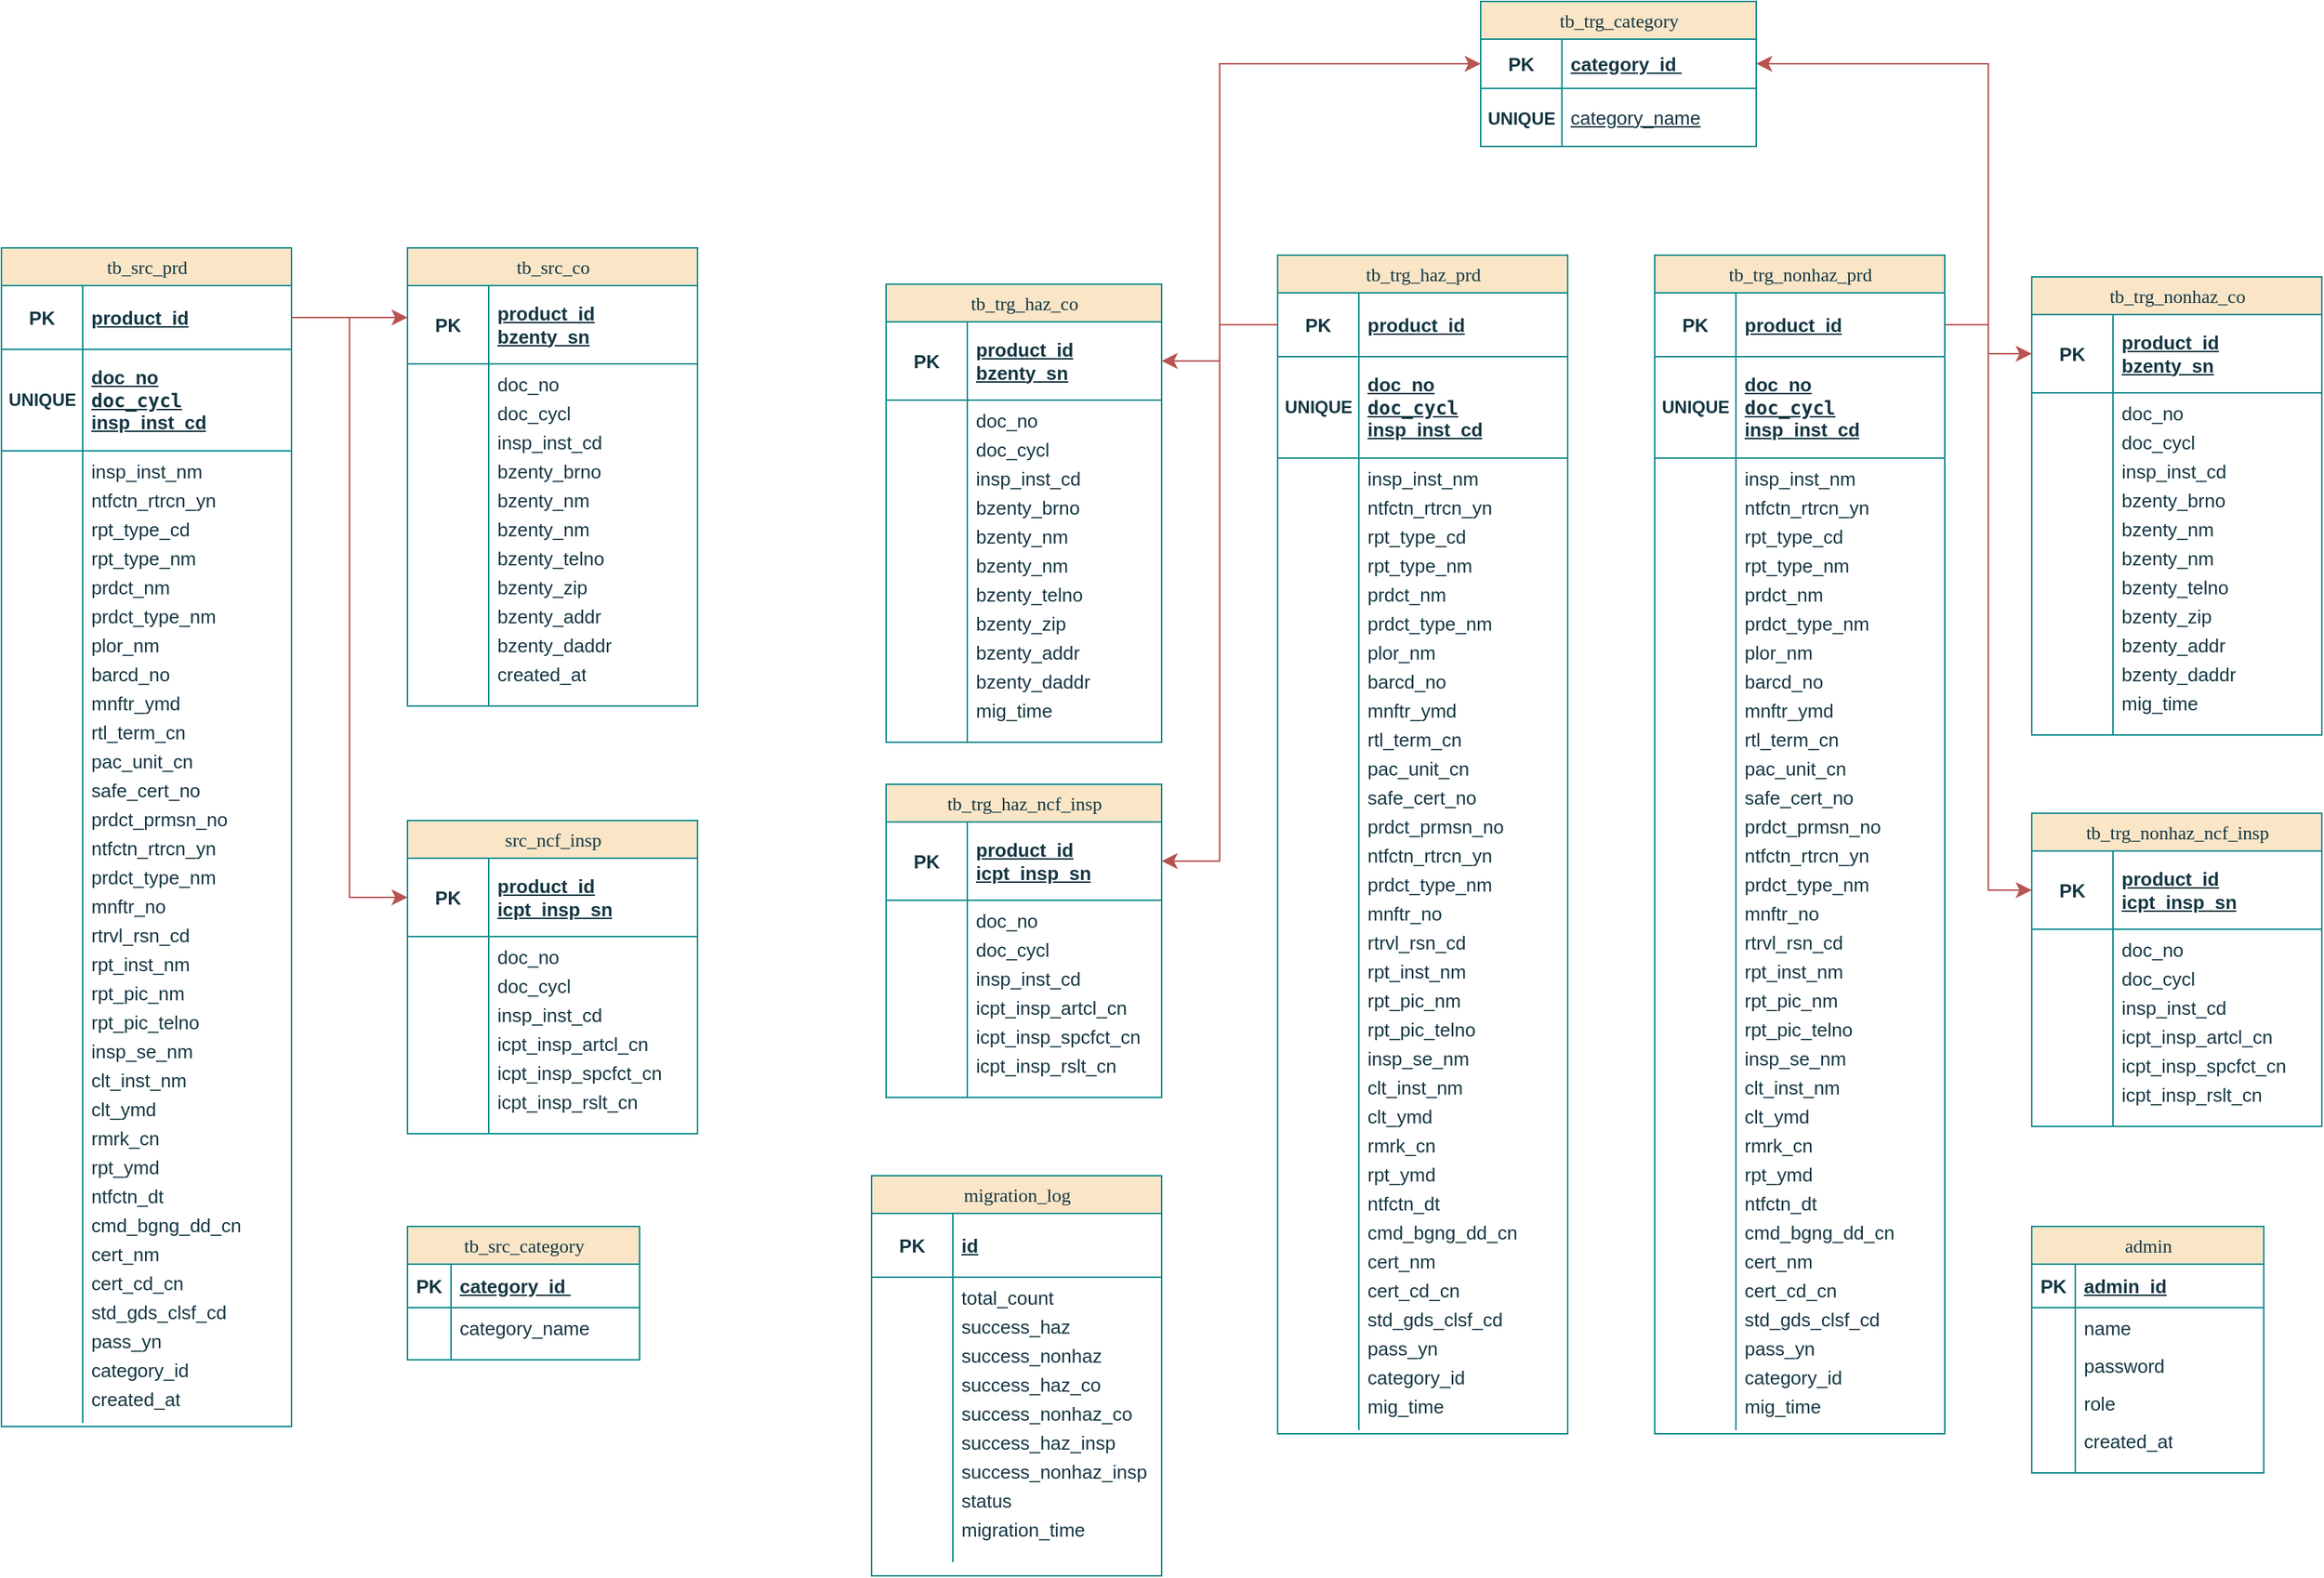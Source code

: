 <mxfile version="26.0.11">
  <diagram name="Page-1" id="e56a1550-8fbb-45ad-956c-1786394a9013">
    <mxGraphModel dx="3148" dy="2833" grid="1" gridSize="10" guides="1" tooltips="1" connect="1" arrows="1" fold="1" page="1" pageScale="1" pageWidth="1700" pageHeight="1100" background="none" math="0" shadow="0">
      <root>
        <mxCell id="0" />
        <mxCell id="1" parent="0" />
        <mxCell id="KZW72WSAS7ur4Z_pB_iz-391" value="admin" style="swimlane;html=1;fontStyle=0;childLayout=stackLayout;horizontal=1;startSize=26;fillColor=#FAE5C7;horizontalStack=0;resizeParent=1;resizeLast=0;collapsible=1;marginBottom=0;swimlaneFillColor=#ffffff;align=center;rounded=0;shadow=0;comic=0;labelBackgroundColor=none;strokeWidth=1;fontFamily=Verdana;fontSize=13;swimlaneLine=1;glass=0;strokeColor=#0F8B8D;fontColor=#143642;" vertex="1" parent="1">
          <mxGeometry x="1480" y="795" width="160" height="170" as="geometry" />
        </mxCell>
        <mxCell id="KZW72WSAS7ur4Z_pB_iz-392" value="admin_id" style="shape=partialRectangle;top=0;left=0;right=0;bottom=1;html=1;align=left;verticalAlign=middle;fillColor=none;spacingLeft=34;spacingRight=4;whiteSpace=wrap;overflow=hidden;rotatable=0;points=[[0,0.5],[1,0.5]];portConstraint=eastwest;dropTarget=0;fontStyle=5;fontSize=13;labelBackgroundColor=none;strokeColor=#0F8B8D;fontColor=#143642;" vertex="1" parent="KZW72WSAS7ur4Z_pB_iz-391">
          <mxGeometry y="26" width="160" height="30" as="geometry" />
        </mxCell>
        <mxCell id="KZW72WSAS7ur4Z_pB_iz-393" value="&lt;b&gt;PK&lt;/b&gt;" style="shape=partialRectangle;top=0;left=0;bottom=0;html=1;fillColor=none;align=left;verticalAlign=middle;spacingLeft=4;spacingRight=4;whiteSpace=wrap;overflow=hidden;rotatable=0;points=[];portConstraint=eastwest;part=1;fontSize=13;labelBackgroundColor=none;strokeColor=#0F8B8D;fontColor=#143642;" vertex="1" connectable="0" parent="KZW72WSAS7ur4Z_pB_iz-392">
          <mxGeometry width="30" height="30" as="geometry" />
        </mxCell>
        <mxCell id="KZW72WSAS7ur4Z_pB_iz-394" value="&lt;code&gt;&lt;font face=&quot;Helvetica&quot;&gt;name&lt;/font&gt;&lt;/code&gt;" style="shape=partialRectangle;top=0;left=0;right=0;bottom=0;html=1;align=left;verticalAlign=top;fillColor=none;spacingLeft=34;spacingRight=4;whiteSpace=wrap;overflow=hidden;rotatable=0;points=[[0,0.5],[1,0.5]];portConstraint=eastwest;dropTarget=0;fontSize=13;labelBackgroundColor=none;strokeColor=#0F8B8D;fontColor=#143642;" vertex="1" parent="KZW72WSAS7ur4Z_pB_iz-391">
          <mxGeometry y="56" width="160" height="26" as="geometry" />
        </mxCell>
        <mxCell id="KZW72WSAS7ur4Z_pB_iz-395" value="" style="shape=partialRectangle;top=0;left=0;bottom=0;html=1;fillColor=none;align=left;verticalAlign=top;spacingLeft=4;spacingRight=4;whiteSpace=wrap;overflow=hidden;rotatable=0;points=[];portConstraint=eastwest;part=1;fontSize=13;labelBackgroundColor=none;strokeColor=#0F8B8D;fontColor=#143642;" vertex="1" connectable="0" parent="KZW72WSAS7ur4Z_pB_iz-394">
          <mxGeometry width="30" height="26" as="geometry" />
        </mxCell>
        <mxCell id="KZW72WSAS7ur4Z_pB_iz-396" value="&lt;code&gt;&lt;font face=&quot;Helvetica&quot;&gt;password&lt;/font&gt;&lt;/code&gt;" style="shape=partialRectangle;top=0;left=0;right=0;bottom=0;html=1;align=left;verticalAlign=top;fillColor=none;spacingLeft=34;spacingRight=4;whiteSpace=wrap;overflow=hidden;rotatable=0;points=[[0,0.5],[1,0.5]];portConstraint=eastwest;dropTarget=0;fontSize=13;labelBackgroundColor=none;strokeColor=#0F8B8D;fontColor=#143642;" vertex="1" parent="KZW72WSAS7ur4Z_pB_iz-391">
          <mxGeometry y="82" width="160" height="26" as="geometry" />
        </mxCell>
        <mxCell id="KZW72WSAS7ur4Z_pB_iz-397" value="" style="shape=partialRectangle;top=0;left=0;bottom=0;html=1;fillColor=none;align=left;verticalAlign=top;spacingLeft=4;spacingRight=4;whiteSpace=wrap;overflow=hidden;rotatable=0;points=[];portConstraint=eastwest;part=1;fontSize=13;labelBackgroundColor=none;strokeColor=#0F8B8D;fontColor=#143642;" vertex="1" connectable="0" parent="KZW72WSAS7ur4Z_pB_iz-396">
          <mxGeometry width="30" height="26" as="geometry" />
        </mxCell>
        <mxCell id="KZW72WSAS7ur4Z_pB_iz-398" value="&lt;code&gt;&lt;font face=&quot;Helvetica&quot;&gt;role&lt;/font&gt;&lt;/code&gt;" style="shape=partialRectangle;top=0;left=0;right=0;bottom=0;html=1;align=left;verticalAlign=top;fillColor=none;spacingLeft=34;spacingRight=4;whiteSpace=wrap;overflow=hidden;rotatable=0;points=[[0,0.5],[1,0.5]];portConstraint=eastwest;dropTarget=0;fontSize=13;labelBackgroundColor=none;strokeColor=#0F8B8D;fontColor=#143642;" vertex="1" parent="KZW72WSAS7ur4Z_pB_iz-391">
          <mxGeometry y="108" width="160" height="26" as="geometry" />
        </mxCell>
        <mxCell id="KZW72WSAS7ur4Z_pB_iz-399" value="" style="shape=partialRectangle;top=0;left=0;bottom=0;html=1;fillColor=none;align=left;verticalAlign=top;spacingLeft=4;spacingRight=4;whiteSpace=wrap;overflow=hidden;rotatable=0;points=[];portConstraint=eastwest;part=1;fontSize=13;labelBackgroundColor=none;strokeColor=#0F8B8D;fontColor=#143642;" vertex="1" connectable="0" parent="KZW72WSAS7ur4Z_pB_iz-398">
          <mxGeometry width="30" height="26" as="geometry" />
        </mxCell>
        <mxCell id="KZW72WSAS7ur4Z_pB_iz-400" value="&lt;code&gt;&lt;font face=&quot;Helvetica&quot;&gt;created_at&lt;/font&gt;&lt;/code&gt;" style="shape=partialRectangle;top=0;left=0;right=0;bottom=0;html=1;align=left;verticalAlign=top;fillColor=none;spacingLeft=34;spacingRight=4;whiteSpace=wrap;overflow=hidden;rotatable=0;points=[[0,0.5],[1,0.5]];portConstraint=eastwest;dropTarget=0;fontSize=13;labelBackgroundColor=none;strokeColor=#0F8B8D;fontColor=#143642;" vertex="1" parent="KZW72WSAS7ur4Z_pB_iz-391">
          <mxGeometry y="134" width="160" height="26" as="geometry" />
        </mxCell>
        <mxCell id="KZW72WSAS7ur4Z_pB_iz-401" value="" style="shape=partialRectangle;top=0;left=0;bottom=0;html=1;fillColor=none;align=left;verticalAlign=top;spacingLeft=4;spacingRight=4;whiteSpace=wrap;overflow=hidden;rotatable=0;points=[];portConstraint=eastwest;part=1;fontSize=13;labelBackgroundColor=none;strokeColor=#0F8B8D;fontColor=#143642;" vertex="1" connectable="0" parent="KZW72WSAS7ur4Z_pB_iz-400">
          <mxGeometry width="30" height="26" as="geometry" />
        </mxCell>
        <mxCell id="KZW72WSAS7ur4Z_pB_iz-402" value="" style="shape=partialRectangle;top=0;left=0;right=0;bottom=0;html=1;align=left;verticalAlign=top;fillColor=none;spacingLeft=34;spacingRight=4;whiteSpace=wrap;overflow=hidden;rotatable=0;points=[[0,0.5],[1,0.5]];portConstraint=eastwest;dropTarget=0;fontSize=13;labelBackgroundColor=none;strokeColor=#0F8B8D;fontColor=#143642;" vertex="1" parent="KZW72WSAS7ur4Z_pB_iz-391">
          <mxGeometry y="160" width="160" height="10" as="geometry" />
        </mxCell>
        <mxCell id="KZW72WSAS7ur4Z_pB_iz-403" value="" style="shape=partialRectangle;top=0;left=0;bottom=0;html=1;fillColor=none;align=left;verticalAlign=top;spacingLeft=4;spacingRight=4;whiteSpace=wrap;overflow=hidden;rotatable=0;points=[];portConstraint=eastwest;part=1;fontSize=13;labelBackgroundColor=none;strokeColor=#0F8B8D;fontColor=#143642;" vertex="1" connectable="0" parent="KZW72WSAS7ur4Z_pB_iz-402">
          <mxGeometry width="30" height="10" as="geometry" />
        </mxCell>
        <mxCell id="KZW72WSAS7ur4Z_pB_iz-404" value="tb_src_co" style="swimlane;html=1;fontStyle=0;childLayout=stackLayout;horizontal=1;startSize=26;fillColor=#FAE5C7;horizontalStack=0;resizeParent=1;resizeLast=0;collapsible=1;marginBottom=0;swimlaneFillColor=#ffffff;align=center;rounded=0;shadow=0;comic=0;labelBackgroundColor=none;strokeWidth=1;fontFamily=Verdana;fontSize=13;strokeColor=#0F8B8D;fontColor=#143642;" vertex="1" parent="1">
          <mxGeometry x="360" y="120" width="200" height="316" as="geometry">
            <mxRectangle x="290" y="140" width="120" height="30" as="alternateBounds" />
          </mxGeometry>
        </mxCell>
        <mxCell id="KZW72WSAS7ur4Z_pB_iz-405" value="&lt;div&gt;product_id&lt;/div&gt;&lt;div&gt;bzenty_sn&lt;/div&gt;" style="shape=partialRectangle;top=0;left=0;right=0;bottom=1;html=1;align=left;verticalAlign=middle;fillColor=none;spacingLeft=60;spacingRight=4;whiteSpace=wrap;overflow=hidden;rotatable=0;points=[[0,0.5],[1,0.5]];portConstraint=eastwest;dropTarget=0;fontStyle=5;fontSize=13;labelBackgroundColor=none;strokeColor=#0F8B8D;fontColor=#143642;" vertex="1" parent="KZW72WSAS7ur4Z_pB_iz-404">
          <mxGeometry y="26" width="200" height="54" as="geometry" />
        </mxCell>
        <mxCell id="KZW72WSAS7ur4Z_pB_iz-406" value="PK" style="shape=partialRectangle;fontStyle=1;top=0;left=0;bottom=0;html=1;fillColor=none;align=center;verticalAlign=middle;spacingLeft=4;spacingRight=4;whiteSpace=wrap;overflow=hidden;rotatable=0;points=[];portConstraint=eastwest;part=1;fontSize=13;labelBackgroundColor=none;strokeColor=#0F8B8D;fontColor=#143642;" vertex="1" connectable="0" parent="KZW72WSAS7ur4Z_pB_iz-405">
          <mxGeometry width="56" height="54.0" as="geometry" />
        </mxCell>
        <mxCell id="KZW72WSAS7ur4Z_pB_iz-407" value="&lt;span style=&quot;&quot;&gt;doc_no&lt;/span&gt;" style="shape=partialRectangle;top=0;left=0;right=0;bottom=0;html=1;align=left;verticalAlign=top;fillColor=none;spacingLeft=60;spacingRight=4;whiteSpace=wrap;overflow=hidden;rotatable=0;points=[[0,0.5],[1,0.5]];portConstraint=eastwest;dropTarget=0;fontSize=13;labelBackgroundColor=none;strokeColor=#0F8B8D;fontColor=#143642;fontStyle=0" vertex="1" parent="KZW72WSAS7ur4Z_pB_iz-404">
          <mxGeometry y="80" width="200" height="20" as="geometry" />
        </mxCell>
        <mxCell id="KZW72WSAS7ur4Z_pB_iz-408" value="" style="shape=partialRectangle;top=0;left=0;bottom=0;html=1;fillColor=none;align=left;verticalAlign=top;spacingLeft=4;spacingRight=4;whiteSpace=wrap;overflow=hidden;rotatable=0;points=[];portConstraint=eastwest;part=1;fontSize=13;labelBackgroundColor=none;strokeColor=#0F8B8D;fontColor=#143642;" vertex="1" connectable="0" parent="KZW72WSAS7ur4Z_pB_iz-407">
          <mxGeometry width="56" height="20" as="geometry" />
        </mxCell>
        <mxCell id="KZW72WSAS7ur4Z_pB_iz-409" value="doc_cycl" style="shape=partialRectangle;top=0;left=0;right=0;bottom=0;html=1;align=left;verticalAlign=top;fillColor=none;spacingLeft=60;spacingRight=4;whiteSpace=wrap;overflow=hidden;rotatable=0;points=[[0,0.5],[1,0.5]];portConstraint=eastwest;dropTarget=0;fontSize=13;labelBackgroundColor=none;strokeColor=#0F8B8D;fontColor=#143642;" vertex="1" parent="KZW72WSAS7ur4Z_pB_iz-404">
          <mxGeometry y="100" width="200" height="20" as="geometry" />
        </mxCell>
        <mxCell id="KZW72WSAS7ur4Z_pB_iz-410" value="" style="shape=partialRectangle;top=0;left=0;bottom=0;html=1;fillColor=none;align=left;verticalAlign=top;spacingLeft=4;spacingRight=4;whiteSpace=wrap;overflow=hidden;rotatable=0;points=[];portConstraint=eastwest;part=1;fontSize=13;labelBackgroundColor=none;strokeColor=#0F8B8D;fontColor=#143642;" vertex="1" connectable="0" parent="KZW72WSAS7ur4Z_pB_iz-409">
          <mxGeometry width="56" height="20" as="geometry" />
        </mxCell>
        <mxCell id="KZW72WSAS7ur4Z_pB_iz-411" value="insp_inst_cd" style="shape=partialRectangle;top=0;left=0;right=0;bottom=0;html=1;align=left;verticalAlign=top;fillColor=none;spacingLeft=60;spacingRight=4;whiteSpace=wrap;overflow=hidden;rotatable=0;points=[[0,0.5],[1,0.5]];portConstraint=eastwest;dropTarget=0;fontSize=13;labelBackgroundColor=none;strokeColor=#0F8B8D;fontColor=#143642;" vertex="1" parent="KZW72WSAS7ur4Z_pB_iz-404">
          <mxGeometry y="120" width="200" height="20" as="geometry" />
        </mxCell>
        <mxCell id="KZW72WSAS7ur4Z_pB_iz-412" value="" style="shape=partialRectangle;top=0;left=0;bottom=0;html=1;fillColor=none;align=left;verticalAlign=top;spacingLeft=4;spacingRight=4;whiteSpace=wrap;overflow=hidden;rotatable=0;points=[];portConstraint=eastwest;part=1;fontSize=13;labelBackgroundColor=none;strokeColor=#0F8B8D;fontColor=#143642;" vertex="1" connectable="0" parent="KZW72WSAS7ur4Z_pB_iz-411">
          <mxGeometry width="56" height="20" as="geometry" />
        </mxCell>
        <mxCell id="KZW72WSAS7ur4Z_pB_iz-413" value="bzenty_brno" style="shape=partialRectangle;top=0;left=0;right=0;bottom=0;html=1;align=left;verticalAlign=top;fillColor=none;spacingLeft=60;spacingRight=4;whiteSpace=wrap;overflow=hidden;rotatable=0;points=[[0,0.5],[1,0.5]];portConstraint=eastwest;dropTarget=0;fontSize=13;labelBackgroundColor=none;strokeColor=#0F8B8D;fontColor=#143642;" vertex="1" parent="KZW72WSAS7ur4Z_pB_iz-404">
          <mxGeometry y="140" width="200" height="20" as="geometry" />
        </mxCell>
        <mxCell id="KZW72WSAS7ur4Z_pB_iz-414" value="" style="shape=partialRectangle;top=0;left=0;bottom=0;html=1;fillColor=none;align=left;verticalAlign=top;spacingLeft=4;spacingRight=4;whiteSpace=wrap;overflow=hidden;rotatable=0;points=[];portConstraint=eastwest;part=1;fontSize=13;labelBackgroundColor=none;strokeColor=#0F8B8D;fontColor=#143642;" vertex="1" connectable="0" parent="KZW72WSAS7ur4Z_pB_iz-413">
          <mxGeometry width="56" height="20" as="geometry" />
        </mxCell>
        <mxCell id="KZW72WSAS7ur4Z_pB_iz-415" value="bzenty_nm" style="shape=partialRectangle;top=0;left=0;right=0;bottom=0;html=1;align=left;verticalAlign=top;fillColor=none;spacingLeft=60;spacingRight=4;whiteSpace=wrap;overflow=hidden;rotatable=0;points=[[0,0.5],[1,0.5]];portConstraint=eastwest;dropTarget=0;fontSize=13;labelBackgroundColor=none;strokeColor=#0F8B8D;fontColor=#143642;" vertex="1" parent="KZW72WSAS7ur4Z_pB_iz-404">
          <mxGeometry y="160" width="200" height="20" as="geometry" />
        </mxCell>
        <mxCell id="KZW72WSAS7ur4Z_pB_iz-416" value="" style="shape=partialRectangle;top=0;left=0;bottom=0;html=1;fillColor=none;align=left;verticalAlign=top;spacingLeft=4;spacingRight=4;whiteSpace=wrap;overflow=hidden;rotatable=0;points=[];portConstraint=eastwest;part=1;fontSize=13;labelBackgroundColor=none;strokeColor=#0F8B8D;fontColor=#143642;" vertex="1" connectable="0" parent="KZW72WSAS7ur4Z_pB_iz-415">
          <mxGeometry width="56" height="20" as="geometry" />
        </mxCell>
        <mxCell id="KZW72WSAS7ur4Z_pB_iz-417" value="bzenty_nm" style="shape=partialRectangle;top=0;left=0;right=0;bottom=0;html=1;align=left;verticalAlign=top;fillColor=none;spacingLeft=60;spacingRight=4;whiteSpace=wrap;overflow=hidden;rotatable=0;points=[[0,0.5],[1,0.5]];portConstraint=eastwest;dropTarget=0;fontSize=13;labelBackgroundColor=none;strokeColor=#0F8B8D;fontColor=#143642;" vertex="1" parent="KZW72WSAS7ur4Z_pB_iz-404">
          <mxGeometry y="180" width="200" height="20" as="geometry" />
        </mxCell>
        <mxCell id="KZW72WSAS7ur4Z_pB_iz-418" value="" style="shape=partialRectangle;top=0;left=0;bottom=0;html=1;fillColor=none;align=left;verticalAlign=top;spacingLeft=4;spacingRight=4;whiteSpace=wrap;overflow=hidden;rotatable=0;points=[];portConstraint=eastwest;part=1;fontSize=13;labelBackgroundColor=none;strokeColor=#0F8B8D;fontColor=#143642;" vertex="1" connectable="0" parent="KZW72WSAS7ur4Z_pB_iz-417">
          <mxGeometry width="56" height="20" as="geometry" />
        </mxCell>
        <mxCell id="KZW72WSAS7ur4Z_pB_iz-419" value="bzenty_telno" style="shape=partialRectangle;top=0;left=0;right=0;bottom=0;html=1;align=left;verticalAlign=top;fillColor=none;spacingLeft=60;spacingRight=4;whiteSpace=wrap;overflow=hidden;rotatable=0;points=[[0,0.5],[1,0.5]];portConstraint=eastwest;dropTarget=0;fontSize=13;labelBackgroundColor=none;strokeColor=#0F8B8D;fontColor=#143642;" vertex="1" parent="KZW72WSAS7ur4Z_pB_iz-404">
          <mxGeometry y="200" width="200" height="20" as="geometry" />
        </mxCell>
        <mxCell id="KZW72WSAS7ur4Z_pB_iz-420" value="" style="shape=partialRectangle;top=0;left=0;bottom=0;html=1;fillColor=none;align=left;verticalAlign=top;spacingLeft=4;spacingRight=4;whiteSpace=wrap;overflow=hidden;rotatable=0;points=[];portConstraint=eastwest;part=1;fontSize=13;labelBackgroundColor=none;strokeColor=#0F8B8D;fontColor=#143642;" vertex="1" connectable="0" parent="KZW72WSAS7ur4Z_pB_iz-419">
          <mxGeometry width="56" height="20" as="geometry" />
        </mxCell>
        <mxCell id="KZW72WSAS7ur4Z_pB_iz-421" value="bzenty_zip" style="shape=partialRectangle;top=0;left=0;right=0;bottom=0;html=1;align=left;verticalAlign=top;fillColor=none;spacingLeft=60;spacingRight=4;whiteSpace=wrap;overflow=hidden;rotatable=0;points=[[0,0.5],[1,0.5]];portConstraint=eastwest;dropTarget=0;fontSize=13;labelBackgroundColor=none;strokeColor=#0F8B8D;fontColor=#143642;" vertex="1" parent="KZW72WSAS7ur4Z_pB_iz-404">
          <mxGeometry y="220" width="200" height="20" as="geometry" />
        </mxCell>
        <mxCell id="KZW72WSAS7ur4Z_pB_iz-422" value="" style="shape=partialRectangle;top=0;left=0;bottom=0;html=1;fillColor=none;align=left;verticalAlign=top;spacingLeft=4;spacingRight=4;whiteSpace=wrap;overflow=hidden;rotatable=0;points=[];portConstraint=eastwest;part=1;fontSize=13;labelBackgroundColor=none;strokeColor=#0F8B8D;fontColor=#143642;" vertex="1" connectable="0" parent="KZW72WSAS7ur4Z_pB_iz-421">
          <mxGeometry width="56" height="20" as="geometry" />
        </mxCell>
        <mxCell id="KZW72WSAS7ur4Z_pB_iz-423" value="bzenty_addr" style="shape=partialRectangle;top=0;left=0;right=0;bottom=0;html=1;align=left;verticalAlign=top;fillColor=none;spacingLeft=60;spacingRight=4;whiteSpace=wrap;overflow=hidden;rotatable=0;points=[[0,0.5],[1,0.5]];portConstraint=eastwest;dropTarget=0;fontSize=13;labelBackgroundColor=none;strokeColor=#0F8B8D;fontColor=#143642;" vertex="1" parent="KZW72WSAS7ur4Z_pB_iz-404">
          <mxGeometry y="240" width="200" height="20" as="geometry" />
        </mxCell>
        <mxCell id="KZW72WSAS7ur4Z_pB_iz-424" value="" style="shape=partialRectangle;top=0;left=0;bottom=0;html=1;fillColor=none;align=left;verticalAlign=top;spacingLeft=4;spacingRight=4;whiteSpace=wrap;overflow=hidden;rotatable=0;points=[];portConstraint=eastwest;part=1;fontSize=13;labelBackgroundColor=none;strokeColor=#0F8B8D;fontColor=#143642;" vertex="1" connectable="0" parent="KZW72WSAS7ur4Z_pB_iz-423">
          <mxGeometry width="56" height="20" as="geometry" />
        </mxCell>
        <mxCell id="KZW72WSAS7ur4Z_pB_iz-425" value="bzenty_daddr" style="shape=partialRectangle;top=0;left=0;right=0;bottom=0;html=1;align=left;verticalAlign=top;fillColor=none;spacingLeft=60;spacingRight=4;whiteSpace=wrap;overflow=hidden;rotatable=0;points=[[0,0.5],[1,0.5]];portConstraint=eastwest;dropTarget=0;fontSize=13;labelBackgroundColor=none;strokeColor=#0F8B8D;fontColor=#143642;" vertex="1" parent="KZW72WSAS7ur4Z_pB_iz-404">
          <mxGeometry y="260" width="200" height="20" as="geometry" />
        </mxCell>
        <mxCell id="KZW72WSAS7ur4Z_pB_iz-426" value="" style="shape=partialRectangle;top=0;left=0;bottom=0;html=1;fillColor=none;align=left;verticalAlign=top;spacingLeft=4;spacingRight=4;whiteSpace=wrap;overflow=hidden;rotatable=0;points=[];portConstraint=eastwest;part=1;fontSize=13;labelBackgroundColor=none;strokeColor=#0F8B8D;fontColor=#143642;" vertex="1" connectable="0" parent="KZW72WSAS7ur4Z_pB_iz-425">
          <mxGeometry width="56" height="20" as="geometry" />
        </mxCell>
        <mxCell id="KZW72WSAS7ur4Z_pB_iz-427" value="created_at" style="shape=partialRectangle;top=0;left=0;right=0;bottom=0;html=1;align=left;verticalAlign=top;fillColor=none;spacingLeft=60;spacingRight=4;whiteSpace=wrap;overflow=hidden;rotatable=0;points=[[0,0.5],[1,0.5]];portConstraint=eastwest;dropTarget=0;fontSize=13;labelBackgroundColor=none;strokeColor=#0F8B8D;fontColor=#143642;" vertex="1" parent="KZW72WSAS7ur4Z_pB_iz-404">
          <mxGeometry y="280" width="200" height="36" as="geometry" />
        </mxCell>
        <mxCell id="KZW72WSAS7ur4Z_pB_iz-428" value="" style="shape=partialRectangle;top=0;left=0;bottom=0;html=1;fillColor=none;align=left;verticalAlign=top;spacingLeft=4;spacingRight=4;whiteSpace=wrap;overflow=hidden;rotatable=0;points=[];portConstraint=eastwest;part=1;fontSize=13;labelBackgroundColor=none;strokeColor=#0F8B8D;fontColor=#143642;" vertex="1" connectable="0" parent="KZW72WSAS7ur4Z_pB_iz-427">
          <mxGeometry width="56" height="36" as="geometry" />
        </mxCell>
        <mxCell id="KZW72WSAS7ur4Z_pB_iz-429" value="src_ncf_insp" style="swimlane;html=1;fontStyle=0;childLayout=stackLayout;horizontal=1;startSize=26;fillColor=#FAE5C7;horizontalStack=0;resizeParent=1;resizeLast=0;collapsible=1;marginBottom=0;swimlaneFillColor=#ffffff;align=center;rounded=0;shadow=0;comic=0;labelBackgroundColor=none;strokeWidth=1;fontFamily=Verdana;fontSize=13;strokeColor=#0F8B8D;fontColor=#143642;" vertex="1" parent="1">
          <mxGeometry x="360" y="515" width="200" height="216" as="geometry" />
        </mxCell>
        <mxCell id="KZW72WSAS7ur4Z_pB_iz-430" value="&lt;div&gt;product_id&lt;/div&gt;&lt;div&gt;icpt_insp_sn&lt;/div&gt;" style="shape=partialRectangle;top=0;left=0;right=0;bottom=1;html=1;align=left;verticalAlign=middle;fillColor=none;spacingLeft=60;spacingRight=4;whiteSpace=wrap;overflow=hidden;rotatable=0;points=[[0,0.5],[1,0.5]];portConstraint=eastwest;dropTarget=0;fontStyle=5;fontSize=13;labelBackgroundColor=none;strokeColor=#0F8B8D;fontColor=#143642;" vertex="1" parent="KZW72WSAS7ur4Z_pB_iz-429">
          <mxGeometry y="26" width="200" height="54" as="geometry" />
        </mxCell>
        <mxCell id="KZW72WSAS7ur4Z_pB_iz-431" value="PK" style="shape=partialRectangle;fontStyle=1;top=0;left=0;bottom=0;html=1;fillColor=none;align=center;verticalAlign=middle;spacingLeft=4;spacingRight=4;whiteSpace=wrap;overflow=hidden;rotatable=0;points=[];portConstraint=eastwest;part=1;fontSize=13;labelBackgroundColor=none;strokeColor=#0F8B8D;fontColor=#143642;" vertex="1" connectable="0" parent="KZW72WSAS7ur4Z_pB_iz-430">
          <mxGeometry width="56" height="54" as="geometry" />
        </mxCell>
        <mxCell id="KZW72WSAS7ur4Z_pB_iz-432" value="doc_no" style="shape=partialRectangle;top=0;left=0;right=0;bottom=0;html=1;align=left;verticalAlign=top;fillColor=none;spacingLeft=60;spacingRight=4;whiteSpace=wrap;overflow=hidden;rotatable=0;points=[[0,0.5],[1,0.5]];portConstraint=eastwest;dropTarget=0;fontSize=13;labelBackgroundColor=none;strokeColor=#0F8B8D;fontColor=#143642;" vertex="1" parent="KZW72WSAS7ur4Z_pB_iz-429">
          <mxGeometry y="80" width="200" height="20" as="geometry" />
        </mxCell>
        <mxCell id="KZW72WSAS7ur4Z_pB_iz-433" value="" style="shape=partialRectangle;top=0;left=0;bottom=0;html=1;fillColor=none;align=left;verticalAlign=top;spacingLeft=4;spacingRight=4;whiteSpace=wrap;overflow=hidden;rotatable=0;points=[];portConstraint=eastwest;part=1;fontSize=13;labelBackgroundColor=none;strokeColor=#0F8B8D;fontColor=#143642;" vertex="1" connectable="0" parent="KZW72WSAS7ur4Z_pB_iz-432">
          <mxGeometry width="56" height="20" as="geometry" />
        </mxCell>
        <mxCell id="KZW72WSAS7ur4Z_pB_iz-434" value="doc_cycl" style="shape=partialRectangle;top=0;left=0;right=0;bottom=0;html=1;align=left;verticalAlign=top;fillColor=none;spacingLeft=60;spacingRight=4;whiteSpace=wrap;overflow=hidden;rotatable=0;points=[[0,0.5],[1,0.5]];portConstraint=eastwest;dropTarget=0;fontSize=13;labelBackgroundColor=none;strokeColor=#0F8B8D;fontColor=#143642;" vertex="1" parent="KZW72WSAS7ur4Z_pB_iz-429">
          <mxGeometry y="100" width="200" height="20" as="geometry" />
        </mxCell>
        <mxCell id="KZW72WSAS7ur4Z_pB_iz-435" value="" style="shape=partialRectangle;top=0;left=0;bottom=0;html=1;fillColor=none;align=left;verticalAlign=top;spacingLeft=4;spacingRight=4;whiteSpace=wrap;overflow=hidden;rotatable=0;points=[];portConstraint=eastwest;part=1;fontSize=13;labelBackgroundColor=none;strokeColor=#0F8B8D;fontColor=#143642;" vertex="1" connectable="0" parent="KZW72WSAS7ur4Z_pB_iz-434">
          <mxGeometry width="56" height="20" as="geometry" />
        </mxCell>
        <mxCell id="KZW72WSAS7ur4Z_pB_iz-436" value="insp_inst_cd" style="shape=partialRectangle;top=0;left=0;right=0;bottom=0;html=1;align=left;verticalAlign=top;fillColor=none;spacingLeft=60;spacingRight=4;whiteSpace=wrap;overflow=hidden;rotatable=0;points=[[0,0.5],[1,0.5]];portConstraint=eastwest;dropTarget=0;fontSize=13;labelBackgroundColor=none;strokeColor=#0F8B8D;fontColor=#143642;" vertex="1" parent="KZW72WSAS7ur4Z_pB_iz-429">
          <mxGeometry y="120" width="200" height="20" as="geometry" />
        </mxCell>
        <mxCell id="KZW72WSAS7ur4Z_pB_iz-437" value="" style="shape=partialRectangle;top=0;left=0;bottom=0;html=1;fillColor=none;align=left;verticalAlign=top;spacingLeft=4;spacingRight=4;whiteSpace=wrap;overflow=hidden;rotatable=0;points=[];portConstraint=eastwest;part=1;fontSize=13;labelBackgroundColor=none;strokeColor=#0F8B8D;fontColor=#143642;" vertex="1" connectable="0" parent="KZW72WSAS7ur4Z_pB_iz-436">
          <mxGeometry width="56" height="20" as="geometry" />
        </mxCell>
        <mxCell id="KZW72WSAS7ur4Z_pB_iz-438" value="icpt_insp_artcl_cn" style="shape=partialRectangle;top=0;left=0;right=0;bottom=0;html=1;align=left;verticalAlign=top;fillColor=none;spacingLeft=60;spacingRight=4;whiteSpace=wrap;overflow=hidden;rotatable=0;points=[[0,0.5],[1,0.5]];portConstraint=eastwest;dropTarget=0;fontSize=13;labelBackgroundColor=none;strokeColor=#0F8B8D;fontColor=#143642;" vertex="1" parent="KZW72WSAS7ur4Z_pB_iz-429">
          <mxGeometry y="140" width="200" height="20" as="geometry" />
        </mxCell>
        <mxCell id="KZW72WSAS7ur4Z_pB_iz-439" value="" style="shape=partialRectangle;top=0;left=0;bottom=0;html=1;fillColor=none;align=left;verticalAlign=top;spacingLeft=4;spacingRight=4;whiteSpace=wrap;overflow=hidden;rotatable=0;points=[];portConstraint=eastwest;part=1;fontSize=13;labelBackgroundColor=none;strokeColor=#0F8B8D;fontColor=#143642;" vertex="1" connectable="0" parent="KZW72WSAS7ur4Z_pB_iz-438">
          <mxGeometry width="56" height="20" as="geometry" />
        </mxCell>
        <mxCell id="KZW72WSAS7ur4Z_pB_iz-440" value="&lt;code&gt;&lt;font face=&quot;Helvetica&quot;&gt;icpt_insp_spcfct_cn&lt;/font&gt;&lt;/code&gt;" style="shape=partialRectangle;top=0;left=0;right=0;bottom=0;html=1;align=left;verticalAlign=top;fillColor=none;spacingLeft=60;spacingRight=4;whiteSpace=wrap;overflow=hidden;rotatable=0;points=[[0,0.5],[1,0.5]];portConstraint=eastwest;dropTarget=0;fontSize=13;labelBackgroundColor=none;strokeColor=#0F8B8D;fontColor=#143642;" vertex="1" parent="KZW72WSAS7ur4Z_pB_iz-429">
          <mxGeometry y="160" width="200" height="20" as="geometry" />
        </mxCell>
        <mxCell id="KZW72WSAS7ur4Z_pB_iz-441" value="" style="shape=partialRectangle;top=0;left=0;bottom=0;html=1;fillColor=none;align=left;verticalAlign=top;spacingLeft=4;spacingRight=4;whiteSpace=wrap;overflow=hidden;rotatable=0;points=[];portConstraint=eastwest;part=1;fontSize=13;labelBackgroundColor=none;strokeColor=#0F8B8D;fontColor=#143642;" vertex="1" connectable="0" parent="KZW72WSAS7ur4Z_pB_iz-440">
          <mxGeometry width="56" height="20" as="geometry" />
        </mxCell>
        <mxCell id="KZW72WSAS7ur4Z_pB_iz-442" value="&lt;code&gt;&lt;font face=&quot;Helvetica&quot;&gt;icpt_insp_rslt_cn&lt;/font&gt;&lt;/code&gt;" style="shape=partialRectangle;top=0;left=0;right=0;bottom=0;html=1;align=left;verticalAlign=top;fillColor=none;spacingLeft=60;spacingRight=4;whiteSpace=wrap;overflow=hidden;rotatable=0;points=[[0,0.5],[1,0.5]];portConstraint=eastwest;dropTarget=0;fontSize=13;labelBackgroundColor=none;strokeColor=#0F8B8D;fontColor=#143642;" vertex="1" parent="KZW72WSAS7ur4Z_pB_iz-429">
          <mxGeometry y="180" width="200" height="36" as="geometry" />
        </mxCell>
        <mxCell id="KZW72WSAS7ur4Z_pB_iz-443" value="" style="shape=partialRectangle;top=0;left=0;bottom=0;html=1;fillColor=none;align=left;verticalAlign=top;spacingLeft=4;spacingRight=4;whiteSpace=wrap;overflow=hidden;rotatable=0;points=[];portConstraint=eastwest;part=1;fontSize=13;labelBackgroundColor=none;strokeColor=#0F8B8D;fontColor=#143642;" vertex="1" connectable="0" parent="KZW72WSAS7ur4Z_pB_iz-442">
          <mxGeometry width="56" height="36" as="geometry" />
        </mxCell>
        <mxCell id="KZW72WSAS7ur4Z_pB_iz-444" style="edgeStyle=none;curved=1;rounded=0;orthogonalLoop=1;jettySize=auto;html=1;exitX=0.75;exitY=0;exitDx=0;exitDy=0;fontSize=12;startSize=8;endSize=8;" edge="1" parent="1">
          <mxGeometry relative="1" as="geometry">
            <mxPoint x="1591" y="686" as="sourcePoint" />
            <mxPoint x="1591" y="686" as="targetPoint" />
          </mxGeometry>
        </mxCell>
        <mxCell id="KZW72WSAS7ur4Z_pB_iz-445" style="edgeStyle=none;curved=1;rounded=0;orthogonalLoop=1;jettySize=auto;html=1;exitX=0.75;exitY=0;exitDx=0;exitDy=0;fontSize=12;startSize=8;endSize=8;" edge="1" parent="1">
          <mxGeometry relative="1" as="geometry">
            <mxPoint x="832.5" y="315" as="sourcePoint" />
            <mxPoint x="832.5" y="315" as="targetPoint" />
          </mxGeometry>
        </mxCell>
        <mxCell id="KZW72WSAS7ur4Z_pB_iz-446" style="edgeStyle=none;curved=1;rounded=0;orthogonalLoop=1;jettySize=auto;html=1;exitX=0.75;exitY=0;exitDx=0;exitDy=0;fontSize=12;startSize=8;endSize=8;" edge="1" parent="1">
          <mxGeometry relative="1" as="geometry">
            <mxPoint x="832.5" y="315" as="sourcePoint" />
            <mxPoint x="832.5" y="315" as="targetPoint" />
          </mxGeometry>
        </mxCell>
        <mxCell id="KZW72WSAS7ur4Z_pB_iz-447" value="tb_src_category" style="swimlane;html=1;fontStyle=0;childLayout=stackLayout;horizontal=1;startSize=26;fillColor=#FAE5C7;horizontalStack=0;resizeParent=1;resizeLast=0;collapsible=1;marginBottom=0;swimlaneFillColor=#ffffff;align=center;rounded=0;shadow=0;comic=0;labelBackgroundColor=none;strokeWidth=1;fontFamily=Verdana;fontSize=13;swimlaneLine=1;strokeColor=#0F8B8D;fontColor=#143642;" vertex="1" parent="1">
          <mxGeometry x="360" y="795" width="160" height="92" as="geometry" />
        </mxCell>
        <mxCell id="KZW72WSAS7ur4Z_pB_iz-448" value="category_id&amp;nbsp;" style="shape=partialRectangle;top=0;left=0;right=0;bottom=1;html=1;align=left;verticalAlign=middle;fillColor=none;spacingLeft=34;spacingRight=4;whiteSpace=wrap;overflow=hidden;rotatable=0;points=[[0,0.5],[1,0.5]];portConstraint=eastwest;dropTarget=0;fontStyle=5;fontSize=13;labelBackgroundColor=none;strokeColor=#0F8B8D;fontColor=#143642;" vertex="1" parent="KZW72WSAS7ur4Z_pB_iz-447">
          <mxGeometry y="26" width="160" height="30" as="geometry" />
        </mxCell>
        <mxCell id="KZW72WSAS7ur4Z_pB_iz-449" value="&lt;b&gt;PK&lt;/b&gt;" style="shape=partialRectangle;top=0;left=0;bottom=0;html=1;fillColor=none;align=left;verticalAlign=middle;spacingLeft=4;spacingRight=4;whiteSpace=wrap;overflow=hidden;rotatable=0;points=[];portConstraint=eastwest;part=1;fontSize=13;labelBackgroundColor=none;strokeColor=#0F8B8D;fontColor=#143642;" vertex="1" connectable="0" parent="KZW72WSAS7ur4Z_pB_iz-448">
          <mxGeometry width="30" height="30" as="geometry" />
        </mxCell>
        <mxCell id="KZW72WSAS7ur4Z_pB_iz-450" value="&lt;code&gt;&lt;font face=&quot;Helvetica&quot;&gt;category_name        &lt;/font&gt;&lt;/code&gt;" style="shape=partialRectangle;top=0;left=0;right=0;bottom=0;html=1;align=left;verticalAlign=top;fillColor=none;spacingLeft=34;spacingRight=4;whiteSpace=wrap;overflow=hidden;rotatable=0;points=[[0,0.5],[1,0.5]];portConstraint=eastwest;dropTarget=0;fontSize=13;labelBackgroundColor=none;strokeColor=#0F8B8D;fontColor=#143642;" vertex="1" parent="KZW72WSAS7ur4Z_pB_iz-447">
          <mxGeometry y="56" width="160" height="26" as="geometry" />
        </mxCell>
        <mxCell id="KZW72WSAS7ur4Z_pB_iz-451" value="" style="shape=partialRectangle;top=0;left=0;bottom=0;html=1;fillColor=none;align=left;verticalAlign=top;spacingLeft=4;spacingRight=4;whiteSpace=wrap;overflow=hidden;rotatable=0;points=[];portConstraint=eastwest;part=1;fontSize=13;labelBackgroundColor=none;strokeColor=#0F8B8D;fontColor=#143642;" vertex="1" connectable="0" parent="KZW72WSAS7ur4Z_pB_iz-450">
          <mxGeometry width="30" height="26" as="geometry" />
        </mxCell>
        <mxCell id="KZW72WSAS7ur4Z_pB_iz-452" value="" style="shape=partialRectangle;top=0;left=0;right=0;bottom=0;html=1;align=left;verticalAlign=top;fillColor=none;spacingLeft=34;spacingRight=4;whiteSpace=wrap;overflow=hidden;rotatable=0;points=[[0,0.5],[1,0.5]];portConstraint=eastwest;dropTarget=0;fontSize=13;labelBackgroundColor=none;strokeColor=#0F8B8D;fontColor=#143642;" vertex="1" parent="KZW72WSAS7ur4Z_pB_iz-447">
          <mxGeometry y="82" width="160" height="10" as="geometry" />
        </mxCell>
        <mxCell id="KZW72WSAS7ur4Z_pB_iz-453" value="" style="shape=partialRectangle;top=0;left=0;bottom=0;html=1;fillColor=none;align=left;verticalAlign=top;spacingLeft=4;spacingRight=4;whiteSpace=wrap;overflow=hidden;rotatable=0;points=[];portConstraint=eastwest;part=1;fontSize=13;labelBackgroundColor=none;strokeColor=#0F8B8D;fontColor=#143642;" vertex="1" connectable="0" parent="KZW72WSAS7ur4Z_pB_iz-452">
          <mxGeometry width="30" height="10" as="geometry" />
        </mxCell>
        <mxCell id="KZW72WSAS7ur4Z_pB_iz-454" value="tb_src_prd" style="swimlane;html=1;fontStyle=0;childLayout=stackLayout;horizontal=1;startSize=26;fillColor=#FAE5C7;horizontalStack=0;resizeParent=1;resizeLast=0;collapsible=1;marginBottom=0;swimlaneFillColor=#ffffff;align=center;rounded=0;shadow=0;comic=0;labelBackgroundColor=none;strokeWidth=1;fontFamily=Verdana;fontSize=13;strokeColor=#0F8B8D;fontColor=#143642;" vertex="1" parent="1">
          <mxGeometry x="80" y="120" width="200" height="813" as="geometry">
            <mxRectangle x="290" y="140" width="120" height="30" as="alternateBounds" />
          </mxGeometry>
        </mxCell>
        <mxCell id="KZW72WSAS7ur4Z_pB_iz-455" value="product_id" style="shape=partialRectangle;top=0;left=0;right=0;bottom=1;html=1;align=left;verticalAlign=middle;fillColor=none;spacingLeft=60;spacingRight=4;whiteSpace=wrap;overflow=hidden;rotatable=0;points=[[0,0.5],[1,0.5]];portConstraint=eastwest;dropTarget=0;fontStyle=5;fontSize=13;labelBackgroundColor=none;strokeColor=#0F8B8D;fontColor=#143642;" vertex="1" parent="KZW72WSAS7ur4Z_pB_iz-454">
          <mxGeometry y="26" width="200" height="44" as="geometry" />
        </mxCell>
        <mxCell id="KZW72WSAS7ur4Z_pB_iz-456" value="PK" style="shape=partialRectangle;fontStyle=1;top=0;left=0;bottom=0;html=1;fillColor=none;align=center;verticalAlign=middle;spacingLeft=4;spacingRight=4;whiteSpace=wrap;overflow=hidden;rotatable=0;points=[];portConstraint=eastwest;part=1;fontSize=13;labelBackgroundColor=none;strokeColor=#0F8B8D;fontColor=#143642;" vertex="1" connectable="0" parent="KZW72WSAS7ur4Z_pB_iz-455">
          <mxGeometry width="56" height="44" as="geometry" />
        </mxCell>
        <mxCell id="KZW72WSAS7ur4Z_pB_iz-457" value="doc_no&lt;div&gt;&lt;code&gt;doc_cycl&lt;/code&gt;&lt;/div&gt;&lt;div&gt;&lt;code&gt;&lt;span style=&quot;font-family: Helvetica;&quot;&gt;insp_inst_cd&lt;/span&gt;&lt;/code&gt;&lt;/div&gt;" style="shape=partialRectangle;top=0;left=0;right=0;bottom=1;html=1;align=left;verticalAlign=middle;fillColor=none;spacingLeft=60;spacingRight=4;whiteSpace=wrap;overflow=hidden;rotatable=0;points=[[0,0.5],[1,0.5]];portConstraint=eastwest;dropTarget=0;fontStyle=5;fontSize=13;labelBackgroundColor=none;strokeColor=#0F8B8D;fontColor=#143642;" vertex="1" parent="KZW72WSAS7ur4Z_pB_iz-454">
          <mxGeometry y="70" width="200" height="70" as="geometry" />
        </mxCell>
        <mxCell id="KZW72WSAS7ur4Z_pB_iz-458" value="UNIQUE" style="shape=partialRectangle;fontStyle=1;top=0;left=0;bottom=0;html=1;fillColor=none;align=center;verticalAlign=middle;spacingLeft=4;spacingRight=4;whiteSpace=wrap;overflow=hidden;rotatable=0;points=[];portConstraint=eastwest;part=1;fontSize=12;labelBackgroundColor=none;strokeColor=#0F8B8D;fontColor=#143642;" vertex="1" connectable="0" parent="KZW72WSAS7ur4Z_pB_iz-457">
          <mxGeometry width="56" height="70" as="geometry" />
        </mxCell>
        <mxCell id="KZW72WSAS7ur4Z_pB_iz-459" value="insp_inst_nm" style="shape=partialRectangle;top=0;left=0;right=0;bottom=0;html=1;align=left;verticalAlign=top;fillColor=none;spacingLeft=60;spacingRight=4;whiteSpace=wrap;overflow=hidden;rotatable=0;points=[[0,0.5],[1,0.5]];portConstraint=eastwest;dropTarget=0;fontSize=13;labelBackgroundColor=none;strokeColor=#0F8B8D;fontColor=#143642;" vertex="1" parent="KZW72WSAS7ur4Z_pB_iz-454">
          <mxGeometry y="140" width="200" height="20" as="geometry" />
        </mxCell>
        <mxCell id="KZW72WSAS7ur4Z_pB_iz-460" value="" style="shape=partialRectangle;top=0;left=0;bottom=0;html=1;fillColor=none;align=left;verticalAlign=top;spacingLeft=4;spacingRight=4;whiteSpace=wrap;overflow=hidden;rotatable=0;points=[];portConstraint=eastwest;part=1;fontSize=13;labelBackgroundColor=none;strokeColor=#0F8B8D;fontColor=#143642;" vertex="1" connectable="0" parent="KZW72WSAS7ur4Z_pB_iz-459">
          <mxGeometry width="56" height="20" as="geometry" />
        </mxCell>
        <mxCell id="KZW72WSAS7ur4Z_pB_iz-461" value="ntfctn_rtrcn_yn" style="shape=partialRectangle;top=0;left=0;right=0;bottom=0;html=1;align=left;verticalAlign=top;fillColor=none;spacingLeft=60;spacingRight=4;whiteSpace=wrap;overflow=hidden;rotatable=0;points=[[0,0.5],[1,0.5]];portConstraint=eastwest;dropTarget=0;fontSize=13;labelBackgroundColor=none;strokeColor=#0F8B8D;fontColor=#143642;" vertex="1" parent="KZW72WSAS7ur4Z_pB_iz-454">
          <mxGeometry y="160" width="200" height="20" as="geometry" />
        </mxCell>
        <mxCell id="KZW72WSAS7ur4Z_pB_iz-462" value="" style="shape=partialRectangle;top=0;left=0;bottom=0;html=1;fillColor=none;align=left;verticalAlign=top;spacingLeft=4;spacingRight=4;whiteSpace=wrap;overflow=hidden;rotatable=0;points=[];portConstraint=eastwest;part=1;fontSize=13;labelBackgroundColor=none;strokeColor=#0F8B8D;fontColor=#143642;" vertex="1" connectable="0" parent="KZW72WSAS7ur4Z_pB_iz-461">
          <mxGeometry width="56" height="20" as="geometry" />
        </mxCell>
        <mxCell id="KZW72WSAS7ur4Z_pB_iz-463" value="rpt_type_cd" style="shape=partialRectangle;top=0;left=0;right=0;bottom=0;html=1;align=left;verticalAlign=top;fillColor=none;spacingLeft=60;spacingRight=4;whiteSpace=wrap;overflow=hidden;rotatable=0;points=[[0,0.5],[1,0.5]];portConstraint=eastwest;dropTarget=0;fontSize=13;labelBackgroundColor=none;strokeColor=#0F8B8D;fontColor=#143642;" vertex="1" parent="KZW72WSAS7ur4Z_pB_iz-454">
          <mxGeometry y="180" width="200" height="20" as="geometry" />
        </mxCell>
        <mxCell id="KZW72WSAS7ur4Z_pB_iz-464" value="" style="shape=partialRectangle;top=0;left=0;bottom=0;html=1;fillColor=none;align=left;verticalAlign=top;spacingLeft=4;spacingRight=4;whiteSpace=wrap;overflow=hidden;rotatable=0;points=[];portConstraint=eastwest;part=1;fontSize=13;labelBackgroundColor=none;strokeColor=#0F8B8D;fontColor=#143642;" vertex="1" connectable="0" parent="KZW72WSAS7ur4Z_pB_iz-463">
          <mxGeometry width="56" height="20" as="geometry" />
        </mxCell>
        <mxCell id="KZW72WSAS7ur4Z_pB_iz-465" value="rpt_type_nm" style="shape=partialRectangle;top=0;left=0;right=0;bottom=0;html=1;align=left;verticalAlign=top;fillColor=none;spacingLeft=60;spacingRight=4;whiteSpace=wrap;overflow=hidden;rotatable=0;points=[[0,0.5],[1,0.5]];portConstraint=eastwest;dropTarget=0;fontSize=13;labelBackgroundColor=none;strokeColor=#0F8B8D;fontColor=#143642;" vertex="1" parent="KZW72WSAS7ur4Z_pB_iz-454">
          <mxGeometry y="200" width="200" height="20" as="geometry" />
        </mxCell>
        <mxCell id="KZW72WSAS7ur4Z_pB_iz-466" value="" style="shape=partialRectangle;top=0;left=0;bottom=0;html=1;fillColor=none;align=left;verticalAlign=top;spacingLeft=4;spacingRight=4;whiteSpace=wrap;overflow=hidden;rotatable=0;points=[];portConstraint=eastwest;part=1;fontSize=13;labelBackgroundColor=none;strokeColor=#0F8B8D;fontColor=#143642;" vertex="1" connectable="0" parent="KZW72WSAS7ur4Z_pB_iz-465">
          <mxGeometry width="56" height="20" as="geometry" />
        </mxCell>
        <mxCell id="KZW72WSAS7ur4Z_pB_iz-467" value="prdct_nm" style="shape=partialRectangle;top=0;left=0;right=0;bottom=0;html=1;align=left;verticalAlign=top;fillColor=none;spacingLeft=60;spacingRight=4;whiteSpace=wrap;overflow=hidden;rotatable=0;points=[[0,0.5],[1,0.5]];portConstraint=eastwest;dropTarget=0;fontSize=13;labelBackgroundColor=none;strokeColor=#0F8B8D;fontColor=#143642;" vertex="1" parent="KZW72WSAS7ur4Z_pB_iz-454">
          <mxGeometry y="220" width="200" height="20" as="geometry" />
        </mxCell>
        <mxCell id="KZW72WSAS7ur4Z_pB_iz-468" value="" style="shape=partialRectangle;top=0;left=0;bottom=0;html=1;fillColor=none;align=left;verticalAlign=top;spacingLeft=4;spacingRight=4;whiteSpace=wrap;overflow=hidden;rotatable=0;points=[];portConstraint=eastwest;part=1;fontSize=13;labelBackgroundColor=none;strokeColor=#0F8B8D;fontColor=#143642;" vertex="1" connectable="0" parent="KZW72WSAS7ur4Z_pB_iz-467">
          <mxGeometry width="56" height="20" as="geometry" />
        </mxCell>
        <mxCell id="KZW72WSAS7ur4Z_pB_iz-469" value="prdct_type_nm" style="shape=partialRectangle;top=0;left=0;right=0;bottom=0;html=1;align=left;verticalAlign=top;fillColor=none;spacingLeft=60;spacingRight=4;whiteSpace=wrap;overflow=hidden;rotatable=0;points=[[0,0.5],[1,0.5]];portConstraint=eastwest;dropTarget=0;fontSize=13;labelBackgroundColor=none;strokeColor=#0F8B8D;fontColor=#143642;" vertex="1" parent="KZW72WSAS7ur4Z_pB_iz-454">
          <mxGeometry y="240" width="200" height="20" as="geometry" />
        </mxCell>
        <mxCell id="KZW72WSAS7ur4Z_pB_iz-470" value="" style="shape=partialRectangle;top=0;left=0;bottom=0;html=1;fillColor=none;align=left;verticalAlign=top;spacingLeft=4;spacingRight=4;whiteSpace=wrap;overflow=hidden;rotatable=0;points=[];portConstraint=eastwest;part=1;fontSize=13;labelBackgroundColor=none;strokeColor=#0F8B8D;fontColor=#143642;" vertex="1" connectable="0" parent="KZW72WSAS7ur4Z_pB_iz-469">
          <mxGeometry width="56" height="20" as="geometry" />
        </mxCell>
        <mxCell id="KZW72WSAS7ur4Z_pB_iz-471" value="plor_nm" style="shape=partialRectangle;top=0;left=0;right=0;bottom=0;html=1;align=left;verticalAlign=top;fillColor=none;spacingLeft=60;spacingRight=4;whiteSpace=wrap;overflow=hidden;rotatable=0;points=[[0,0.5],[1,0.5]];portConstraint=eastwest;dropTarget=0;fontSize=13;labelBackgroundColor=none;strokeColor=#0F8B8D;fontColor=#143642;" vertex="1" parent="KZW72WSAS7ur4Z_pB_iz-454">
          <mxGeometry y="260" width="200" height="20" as="geometry" />
        </mxCell>
        <mxCell id="KZW72WSAS7ur4Z_pB_iz-472" value="" style="shape=partialRectangle;top=0;left=0;bottom=0;html=1;fillColor=none;align=left;verticalAlign=top;spacingLeft=4;spacingRight=4;whiteSpace=wrap;overflow=hidden;rotatable=0;points=[];portConstraint=eastwest;part=1;fontSize=13;labelBackgroundColor=none;strokeColor=#0F8B8D;fontColor=#143642;" vertex="1" connectable="0" parent="KZW72WSAS7ur4Z_pB_iz-471">
          <mxGeometry width="56" height="20" as="geometry" />
        </mxCell>
        <mxCell id="KZW72WSAS7ur4Z_pB_iz-473" value="barcd_no" style="shape=partialRectangle;top=0;left=0;right=0;bottom=0;html=1;align=left;verticalAlign=top;fillColor=none;spacingLeft=60;spacingRight=4;whiteSpace=wrap;overflow=hidden;rotatable=0;points=[[0,0.5],[1,0.5]];portConstraint=eastwest;dropTarget=0;fontSize=13;labelBackgroundColor=none;strokeColor=#0F8B8D;fontColor=#143642;" vertex="1" parent="KZW72WSAS7ur4Z_pB_iz-454">
          <mxGeometry y="280" width="200" height="20" as="geometry" />
        </mxCell>
        <mxCell id="KZW72WSAS7ur4Z_pB_iz-474" value="" style="shape=partialRectangle;top=0;left=0;bottom=0;html=1;fillColor=none;align=left;verticalAlign=top;spacingLeft=4;spacingRight=4;whiteSpace=wrap;overflow=hidden;rotatable=0;points=[];portConstraint=eastwest;part=1;fontSize=13;labelBackgroundColor=none;strokeColor=#0F8B8D;fontColor=#143642;" vertex="1" connectable="0" parent="KZW72WSAS7ur4Z_pB_iz-473">
          <mxGeometry width="56" height="20" as="geometry" />
        </mxCell>
        <mxCell id="KZW72WSAS7ur4Z_pB_iz-475" value="mnftr_ymd" style="shape=partialRectangle;top=0;left=0;right=0;bottom=0;html=1;align=left;verticalAlign=top;fillColor=none;spacingLeft=60;spacingRight=4;whiteSpace=wrap;overflow=hidden;rotatable=0;points=[[0,0.5],[1,0.5]];portConstraint=eastwest;dropTarget=0;fontSize=13;labelBackgroundColor=none;strokeColor=#0F8B8D;fontColor=#143642;" vertex="1" parent="KZW72WSAS7ur4Z_pB_iz-454">
          <mxGeometry y="300" width="200" height="20" as="geometry" />
        </mxCell>
        <mxCell id="KZW72WSAS7ur4Z_pB_iz-476" value="" style="shape=partialRectangle;top=0;left=0;bottom=0;html=1;fillColor=none;align=left;verticalAlign=top;spacingLeft=4;spacingRight=4;whiteSpace=wrap;overflow=hidden;rotatable=0;points=[];portConstraint=eastwest;part=1;fontSize=13;labelBackgroundColor=none;strokeColor=#0F8B8D;fontColor=#143642;" vertex="1" connectable="0" parent="KZW72WSAS7ur4Z_pB_iz-475">
          <mxGeometry width="56" height="20" as="geometry" />
        </mxCell>
        <mxCell id="KZW72WSAS7ur4Z_pB_iz-477" value="rtl_term_cn" style="shape=partialRectangle;top=0;left=0;right=0;bottom=0;html=1;align=left;verticalAlign=top;fillColor=none;spacingLeft=60;spacingRight=4;whiteSpace=wrap;overflow=hidden;rotatable=0;points=[[0,0.5],[1,0.5]];portConstraint=eastwest;dropTarget=0;fontSize=13;labelBackgroundColor=none;strokeColor=#0F8B8D;fontColor=#143642;" vertex="1" parent="KZW72WSAS7ur4Z_pB_iz-454">
          <mxGeometry y="320" width="200" height="20" as="geometry" />
        </mxCell>
        <mxCell id="KZW72WSAS7ur4Z_pB_iz-478" value="" style="shape=partialRectangle;top=0;left=0;bottom=0;html=1;fillColor=none;align=left;verticalAlign=top;spacingLeft=4;spacingRight=4;whiteSpace=wrap;overflow=hidden;rotatable=0;points=[];portConstraint=eastwest;part=1;fontSize=13;labelBackgroundColor=none;strokeColor=#0F8B8D;fontColor=#143642;" vertex="1" connectable="0" parent="KZW72WSAS7ur4Z_pB_iz-477">
          <mxGeometry width="56" height="20" as="geometry" />
        </mxCell>
        <mxCell id="KZW72WSAS7ur4Z_pB_iz-479" value="pac_unit_cn" style="shape=partialRectangle;top=0;left=0;right=0;bottom=0;html=1;align=left;verticalAlign=top;fillColor=none;spacingLeft=60;spacingRight=4;whiteSpace=wrap;overflow=hidden;rotatable=0;points=[[0,0.5],[1,0.5]];portConstraint=eastwest;dropTarget=0;fontSize=13;labelBackgroundColor=none;strokeColor=#0F8B8D;fontColor=#143642;" vertex="1" parent="KZW72WSAS7ur4Z_pB_iz-454">
          <mxGeometry y="340" width="200" height="20" as="geometry" />
        </mxCell>
        <mxCell id="KZW72WSAS7ur4Z_pB_iz-480" value="" style="shape=partialRectangle;top=0;left=0;bottom=0;html=1;fillColor=none;align=left;verticalAlign=top;spacingLeft=4;spacingRight=4;whiteSpace=wrap;overflow=hidden;rotatable=0;points=[];portConstraint=eastwest;part=1;fontSize=13;labelBackgroundColor=none;strokeColor=#0F8B8D;fontColor=#143642;" vertex="1" connectable="0" parent="KZW72WSAS7ur4Z_pB_iz-479">
          <mxGeometry width="56" height="20" as="geometry" />
        </mxCell>
        <mxCell id="KZW72WSAS7ur4Z_pB_iz-481" value="safe_cert_no" style="shape=partialRectangle;top=0;left=0;right=0;bottom=0;html=1;align=left;verticalAlign=top;fillColor=none;spacingLeft=60;spacingRight=4;whiteSpace=wrap;overflow=hidden;rotatable=0;points=[[0,0.5],[1,0.5]];portConstraint=eastwest;dropTarget=0;fontSize=13;labelBackgroundColor=none;strokeColor=#0F8B8D;fontColor=#143642;" vertex="1" parent="KZW72WSAS7ur4Z_pB_iz-454">
          <mxGeometry y="360" width="200" height="20" as="geometry" />
        </mxCell>
        <mxCell id="KZW72WSAS7ur4Z_pB_iz-482" value="" style="shape=partialRectangle;top=0;left=0;bottom=0;html=1;fillColor=none;align=left;verticalAlign=top;spacingLeft=4;spacingRight=4;whiteSpace=wrap;overflow=hidden;rotatable=0;points=[];portConstraint=eastwest;part=1;fontSize=13;labelBackgroundColor=none;strokeColor=#0F8B8D;fontColor=#143642;" vertex="1" connectable="0" parent="KZW72WSAS7ur4Z_pB_iz-481">
          <mxGeometry width="56" height="20" as="geometry" />
        </mxCell>
        <mxCell id="KZW72WSAS7ur4Z_pB_iz-483" value="prdct_prmsn_no" style="shape=partialRectangle;top=0;left=0;right=0;bottom=0;html=1;align=left;verticalAlign=top;fillColor=none;spacingLeft=60;spacingRight=4;whiteSpace=wrap;overflow=hidden;rotatable=0;points=[[0,0.5],[1,0.5]];portConstraint=eastwest;dropTarget=0;fontSize=13;labelBackgroundColor=none;strokeColor=#0F8B8D;fontColor=#143642;" vertex="1" parent="KZW72WSAS7ur4Z_pB_iz-454">
          <mxGeometry y="380" width="200" height="20" as="geometry" />
        </mxCell>
        <mxCell id="KZW72WSAS7ur4Z_pB_iz-484" value="" style="shape=partialRectangle;top=0;left=0;bottom=0;html=1;fillColor=none;align=left;verticalAlign=top;spacingLeft=4;spacingRight=4;whiteSpace=wrap;overflow=hidden;rotatable=0;points=[];portConstraint=eastwest;part=1;fontSize=13;labelBackgroundColor=none;strokeColor=#0F8B8D;fontColor=#143642;" vertex="1" connectable="0" parent="KZW72WSAS7ur4Z_pB_iz-483">
          <mxGeometry width="56" height="20" as="geometry" />
        </mxCell>
        <mxCell id="KZW72WSAS7ur4Z_pB_iz-485" value="ntfctn_rtrcn_yn" style="shape=partialRectangle;top=0;left=0;right=0;bottom=0;html=1;align=left;verticalAlign=top;fillColor=none;spacingLeft=60;spacingRight=4;whiteSpace=wrap;overflow=hidden;rotatable=0;points=[[0,0.5],[1,0.5]];portConstraint=eastwest;dropTarget=0;fontSize=13;labelBackgroundColor=none;strokeColor=#0F8B8D;fontColor=#143642;" vertex="1" parent="KZW72WSAS7ur4Z_pB_iz-454">
          <mxGeometry y="400" width="200" height="20" as="geometry" />
        </mxCell>
        <mxCell id="KZW72WSAS7ur4Z_pB_iz-486" value="" style="shape=partialRectangle;top=0;left=0;bottom=0;html=1;fillColor=none;align=left;verticalAlign=top;spacingLeft=4;spacingRight=4;whiteSpace=wrap;overflow=hidden;rotatable=0;points=[];portConstraint=eastwest;part=1;fontSize=13;labelBackgroundColor=none;strokeColor=#0F8B8D;fontColor=#143642;" vertex="1" connectable="0" parent="KZW72WSAS7ur4Z_pB_iz-485">
          <mxGeometry width="56" height="20" as="geometry" />
        </mxCell>
        <mxCell id="KZW72WSAS7ur4Z_pB_iz-487" value="prdct_type_nm" style="shape=partialRectangle;top=0;left=0;right=0;bottom=0;html=1;align=left;verticalAlign=top;fillColor=none;spacingLeft=60;spacingRight=4;whiteSpace=wrap;overflow=hidden;rotatable=0;points=[[0,0.5],[1,0.5]];portConstraint=eastwest;dropTarget=0;fontSize=13;labelBackgroundColor=none;strokeColor=#0F8B8D;fontColor=#143642;" vertex="1" parent="KZW72WSAS7ur4Z_pB_iz-454">
          <mxGeometry y="420" width="200" height="20" as="geometry" />
        </mxCell>
        <mxCell id="KZW72WSAS7ur4Z_pB_iz-488" value="" style="shape=partialRectangle;top=0;left=0;bottom=0;html=1;fillColor=none;align=left;verticalAlign=top;spacingLeft=4;spacingRight=4;whiteSpace=wrap;overflow=hidden;rotatable=0;points=[];portConstraint=eastwest;part=1;fontSize=13;labelBackgroundColor=none;strokeColor=#0F8B8D;fontColor=#143642;" vertex="1" connectable="0" parent="KZW72WSAS7ur4Z_pB_iz-487">
          <mxGeometry width="56" height="20" as="geometry" />
        </mxCell>
        <mxCell id="KZW72WSAS7ur4Z_pB_iz-489" value="mnftr_no" style="shape=partialRectangle;top=0;left=0;right=0;bottom=0;html=1;align=left;verticalAlign=top;fillColor=none;spacingLeft=60;spacingRight=4;whiteSpace=wrap;overflow=hidden;rotatable=0;points=[[0,0.5],[1,0.5]];portConstraint=eastwest;dropTarget=0;fontSize=13;labelBackgroundColor=none;strokeColor=#0F8B8D;fontColor=#143642;" vertex="1" parent="KZW72WSAS7ur4Z_pB_iz-454">
          <mxGeometry y="440" width="200" height="20" as="geometry" />
        </mxCell>
        <mxCell id="KZW72WSAS7ur4Z_pB_iz-490" value="" style="shape=partialRectangle;top=0;left=0;bottom=0;html=1;fillColor=none;align=left;verticalAlign=top;spacingLeft=4;spacingRight=4;whiteSpace=wrap;overflow=hidden;rotatable=0;points=[];portConstraint=eastwest;part=1;fontSize=13;labelBackgroundColor=none;strokeColor=#0F8B8D;fontColor=#143642;" vertex="1" connectable="0" parent="KZW72WSAS7ur4Z_pB_iz-489">
          <mxGeometry width="56" height="20" as="geometry" />
        </mxCell>
        <mxCell id="KZW72WSAS7ur4Z_pB_iz-491" value="rtrvl_rsn_cd" style="shape=partialRectangle;top=0;left=0;right=0;bottom=0;html=1;align=left;verticalAlign=top;fillColor=none;spacingLeft=60;spacingRight=4;whiteSpace=wrap;overflow=hidden;rotatable=0;points=[[0,0.5],[1,0.5]];portConstraint=eastwest;dropTarget=0;fontSize=13;labelBackgroundColor=none;strokeColor=#0F8B8D;fontColor=#143642;" vertex="1" parent="KZW72WSAS7ur4Z_pB_iz-454">
          <mxGeometry y="460" width="200" height="20" as="geometry" />
        </mxCell>
        <mxCell id="KZW72WSAS7ur4Z_pB_iz-492" value="" style="shape=partialRectangle;top=0;left=0;bottom=0;html=1;fillColor=none;align=left;verticalAlign=top;spacingLeft=4;spacingRight=4;whiteSpace=wrap;overflow=hidden;rotatable=0;points=[];portConstraint=eastwest;part=1;fontSize=13;labelBackgroundColor=none;strokeColor=#0F8B8D;fontColor=#143642;" vertex="1" connectable="0" parent="KZW72WSAS7ur4Z_pB_iz-491">
          <mxGeometry width="56" height="20" as="geometry" />
        </mxCell>
        <mxCell id="KZW72WSAS7ur4Z_pB_iz-493" value="rpt_inst_nm" style="shape=partialRectangle;top=0;left=0;right=0;bottom=0;html=1;align=left;verticalAlign=top;fillColor=none;spacingLeft=60;spacingRight=4;whiteSpace=wrap;overflow=hidden;rotatable=0;points=[[0,0.5],[1,0.5]];portConstraint=eastwest;dropTarget=0;fontSize=13;labelBackgroundColor=none;strokeColor=#0F8B8D;fontColor=#143642;" vertex="1" parent="KZW72WSAS7ur4Z_pB_iz-454">
          <mxGeometry y="480" width="200" height="20" as="geometry" />
        </mxCell>
        <mxCell id="KZW72WSAS7ur4Z_pB_iz-494" value="" style="shape=partialRectangle;top=0;left=0;bottom=0;html=1;fillColor=none;align=left;verticalAlign=top;spacingLeft=4;spacingRight=4;whiteSpace=wrap;overflow=hidden;rotatable=0;points=[];portConstraint=eastwest;part=1;fontSize=13;labelBackgroundColor=none;strokeColor=#0F8B8D;fontColor=#143642;" vertex="1" connectable="0" parent="KZW72WSAS7ur4Z_pB_iz-493">
          <mxGeometry width="56" height="20" as="geometry" />
        </mxCell>
        <mxCell id="KZW72WSAS7ur4Z_pB_iz-495" value="rpt_pic_nm" style="shape=partialRectangle;top=0;left=0;right=0;bottom=0;html=1;align=left;verticalAlign=top;fillColor=none;spacingLeft=60;spacingRight=4;whiteSpace=wrap;overflow=hidden;rotatable=0;points=[[0,0.5],[1,0.5]];portConstraint=eastwest;dropTarget=0;fontSize=13;labelBackgroundColor=none;strokeColor=#0F8B8D;fontColor=#143642;" vertex="1" parent="KZW72WSAS7ur4Z_pB_iz-454">
          <mxGeometry y="500" width="200" height="20" as="geometry" />
        </mxCell>
        <mxCell id="KZW72WSAS7ur4Z_pB_iz-496" value="" style="shape=partialRectangle;top=0;left=0;bottom=0;html=1;fillColor=none;align=left;verticalAlign=top;spacingLeft=4;spacingRight=4;whiteSpace=wrap;overflow=hidden;rotatable=0;points=[];portConstraint=eastwest;part=1;fontSize=13;labelBackgroundColor=none;strokeColor=#0F8B8D;fontColor=#143642;" vertex="1" connectable="0" parent="KZW72WSAS7ur4Z_pB_iz-495">
          <mxGeometry width="56" height="20" as="geometry" />
        </mxCell>
        <mxCell id="KZW72WSAS7ur4Z_pB_iz-497" value="rpt_pic_telno" style="shape=partialRectangle;top=0;left=0;right=0;bottom=0;html=1;align=left;verticalAlign=top;fillColor=none;spacingLeft=60;spacingRight=4;whiteSpace=wrap;overflow=hidden;rotatable=0;points=[[0,0.5],[1,0.5]];portConstraint=eastwest;dropTarget=0;fontSize=13;labelBackgroundColor=none;strokeColor=#0F8B8D;fontColor=#143642;" vertex="1" parent="KZW72WSAS7ur4Z_pB_iz-454">
          <mxGeometry y="520" width="200" height="20" as="geometry" />
        </mxCell>
        <mxCell id="KZW72WSAS7ur4Z_pB_iz-498" value="" style="shape=partialRectangle;top=0;left=0;bottom=0;html=1;fillColor=none;align=left;verticalAlign=top;spacingLeft=4;spacingRight=4;whiteSpace=wrap;overflow=hidden;rotatable=0;points=[];portConstraint=eastwest;part=1;fontSize=13;labelBackgroundColor=none;strokeColor=#0F8B8D;fontColor=#143642;" vertex="1" connectable="0" parent="KZW72WSAS7ur4Z_pB_iz-497">
          <mxGeometry width="56" height="20" as="geometry" />
        </mxCell>
        <mxCell id="KZW72WSAS7ur4Z_pB_iz-499" value="insp_se_nm" style="shape=partialRectangle;top=0;left=0;right=0;bottom=0;html=1;align=left;verticalAlign=top;fillColor=none;spacingLeft=60;spacingRight=4;whiteSpace=wrap;overflow=hidden;rotatable=0;points=[[0,0.5],[1,0.5]];portConstraint=eastwest;dropTarget=0;fontSize=13;labelBackgroundColor=none;strokeColor=#0F8B8D;fontColor=#143642;" vertex="1" parent="KZW72WSAS7ur4Z_pB_iz-454">
          <mxGeometry y="540" width="200" height="20" as="geometry" />
        </mxCell>
        <mxCell id="KZW72WSAS7ur4Z_pB_iz-500" value="" style="shape=partialRectangle;top=0;left=0;bottom=0;html=1;fillColor=none;align=left;verticalAlign=top;spacingLeft=4;spacingRight=4;whiteSpace=wrap;overflow=hidden;rotatable=0;points=[];portConstraint=eastwest;part=1;fontSize=13;labelBackgroundColor=none;strokeColor=#0F8B8D;fontColor=#143642;" vertex="1" connectable="0" parent="KZW72WSAS7ur4Z_pB_iz-499">
          <mxGeometry width="56" height="20" as="geometry" />
        </mxCell>
        <mxCell id="KZW72WSAS7ur4Z_pB_iz-501" value="clt_inst_nm" style="shape=partialRectangle;top=0;left=0;right=0;bottom=0;html=1;align=left;verticalAlign=top;fillColor=none;spacingLeft=60;spacingRight=4;whiteSpace=wrap;overflow=hidden;rotatable=0;points=[[0,0.5],[1,0.5]];portConstraint=eastwest;dropTarget=0;fontSize=13;labelBackgroundColor=none;strokeColor=#0F8B8D;fontColor=#143642;" vertex="1" parent="KZW72WSAS7ur4Z_pB_iz-454">
          <mxGeometry y="560" width="200" height="20" as="geometry" />
        </mxCell>
        <mxCell id="KZW72WSAS7ur4Z_pB_iz-502" value="" style="shape=partialRectangle;top=0;left=0;bottom=0;html=1;fillColor=none;align=left;verticalAlign=top;spacingLeft=4;spacingRight=4;whiteSpace=wrap;overflow=hidden;rotatable=0;points=[];portConstraint=eastwest;part=1;fontSize=13;labelBackgroundColor=none;strokeColor=#0F8B8D;fontColor=#143642;" vertex="1" connectable="0" parent="KZW72WSAS7ur4Z_pB_iz-501">
          <mxGeometry width="56" height="20" as="geometry" />
        </mxCell>
        <mxCell id="KZW72WSAS7ur4Z_pB_iz-503" value="clt_ymd" style="shape=partialRectangle;top=0;left=0;right=0;bottom=0;html=1;align=left;verticalAlign=top;fillColor=none;spacingLeft=60;spacingRight=4;whiteSpace=wrap;overflow=hidden;rotatable=0;points=[[0,0.5],[1,0.5]];portConstraint=eastwest;dropTarget=0;fontSize=13;labelBackgroundColor=none;strokeColor=#0F8B8D;fontColor=#143642;" vertex="1" parent="KZW72WSAS7ur4Z_pB_iz-454">
          <mxGeometry y="580" width="200" height="20" as="geometry" />
        </mxCell>
        <mxCell id="KZW72WSAS7ur4Z_pB_iz-504" value="" style="shape=partialRectangle;top=0;left=0;bottom=0;html=1;fillColor=none;align=left;verticalAlign=top;spacingLeft=4;spacingRight=4;whiteSpace=wrap;overflow=hidden;rotatable=0;points=[];portConstraint=eastwest;part=1;fontSize=13;labelBackgroundColor=none;strokeColor=#0F8B8D;fontColor=#143642;" vertex="1" connectable="0" parent="KZW72WSAS7ur4Z_pB_iz-503">
          <mxGeometry width="56" height="20" as="geometry" />
        </mxCell>
        <mxCell id="KZW72WSAS7ur4Z_pB_iz-505" value="rmrk_cn" style="shape=partialRectangle;top=0;left=0;right=0;bottom=0;html=1;align=left;verticalAlign=top;fillColor=none;spacingLeft=60;spacingRight=4;whiteSpace=wrap;overflow=hidden;rotatable=0;points=[[0,0.5],[1,0.5]];portConstraint=eastwest;dropTarget=0;fontSize=13;labelBackgroundColor=none;strokeColor=#0F8B8D;fontColor=#143642;" vertex="1" parent="KZW72WSAS7ur4Z_pB_iz-454">
          <mxGeometry y="600" width="200" height="20" as="geometry" />
        </mxCell>
        <mxCell id="KZW72WSAS7ur4Z_pB_iz-506" value="" style="shape=partialRectangle;top=0;left=0;bottom=0;html=1;fillColor=none;align=left;verticalAlign=top;spacingLeft=4;spacingRight=4;whiteSpace=wrap;overflow=hidden;rotatable=0;points=[];portConstraint=eastwest;part=1;fontSize=13;labelBackgroundColor=none;strokeColor=#0F8B8D;fontColor=#143642;" vertex="1" connectable="0" parent="KZW72WSAS7ur4Z_pB_iz-505">
          <mxGeometry width="56" height="20" as="geometry" />
        </mxCell>
        <mxCell id="KZW72WSAS7ur4Z_pB_iz-507" value="rpt_ymd" style="shape=partialRectangle;top=0;left=0;right=0;bottom=0;html=1;align=left;verticalAlign=top;fillColor=none;spacingLeft=60;spacingRight=4;whiteSpace=wrap;overflow=hidden;rotatable=0;points=[[0,0.5],[1,0.5]];portConstraint=eastwest;dropTarget=0;fontSize=13;labelBackgroundColor=none;strokeColor=#0F8B8D;fontColor=#143642;" vertex="1" parent="KZW72WSAS7ur4Z_pB_iz-454">
          <mxGeometry y="620" width="200" height="20" as="geometry" />
        </mxCell>
        <mxCell id="KZW72WSAS7ur4Z_pB_iz-508" value="" style="shape=partialRectangle;top=0;left=0;bottom=0;html=1;fillColor=none;align=left;verticalAlign=top;spacingLeft=4;spacingRight=4;whiteSpace=wrap;overflow=hidden;rotatable=0;points=[];portConstraint=eastwest;part=1;fontSize=13;labelBackgroundColor=none;strokeColor=#0F8B8D;fontColor=#143642;" vertex="1" connectable="0" parent="KZW72WSAS7ur4Z_pB_iz-507">
          <mxGeometry width="56" height="20" as="geometry" />
        </mxCell>
        <mxCell id="KZW72WSAS7ur4Z_pB_iz-509" value="ntfctn_dt" style="shape=partialRectangle;top=0;left=0;right=0;bottom=0;html=1;align=left;verticalAlign=top;fillColor=none;spacingLeft=60;spacingRight=4;whiteSpace=wrap;overflow=hidden;rotatable=0;points=[[0,0.5],[1,0.5]];portConstraint=eastwest;dropTarget=0;fontSize=13;labelBackgroundColor=none;strokeColor=#0F8B8D;fontColor=#143642;" vertex="1" parent="KZW72WSAS7ur4Z_pB_iz-454">
          <mxGeometry y="640" width="200" height="20" as="geometry" />
        </mxCell>
        <mxCell id="KZW72WSAS7ur4Z_pB_iz-510" value="" style="shape=partialRectangle;top=0;left=0;bottom=0;html=1;fillColor=none;align=left;verticalAlign=top;spacingLeft=4;spacingRight=4;whiteSpace=wrap;overflow=hidden;rotatable=0;points=[];portConstraint=eastwest;part=1;fontSize=13;labelBackgroundColor=none;strokeColor=#0F8B8D;fontColor=#143642;" vertex="1" connectable="0" parent="KZW72WSAS7ur4Z_pB_iz-509">
          <mxGeometry width="56" height="20" as="geometry" />
        </mxCell>
        <mxCell id="KZW72WSAS7ur4Z_pB_iz-511" value="cmd_bgng_dd_cn" style="shape=partialRectangle;top=0;left=0;right=0;bottom=0;html=1;align=left;verticalAlign=top;fillColor=none;spacingLeft=60;spacingRight=4;whiteSpace=wrap;overflow=hidden;rotatable=0;points=[[0,0.5],[1,0.5]];portConstraint=eastwest;dropTarget=0;fontSize=13;labelBackgroundColor=none;strokeColor=#0F8B8D;fontColor=#143642;" vertex="1" parent="KZW72WSAS7ur4Z_pB_iz-454">
          <mxGeometry y="660" width="200" height="20" as="geometry" />
        </mxCell>
        <mxCell id="KZW72WSAS7ur4Z_pB_iz-512" value="" style="shape=partialRectangle;top=0;left=0;bottom=0;html=1;fillColor=none;align=left;verticalAlign=top;spacingLeft=4;spacingRight=4;whiteSpace=wrap;overflow=hidden;rotatable=0;points=[];portConstraint=eastwest;part=1;fontSize=13;labelBackgroundColor=none;strokeColor=#0F8B8D;fontColor=#143642;" vertex="1" connectable="0" parent="KZW72WSAS7ur4Z_pB_iz-511">
          <mxGeometry width="56" height="20" as="geometry" />
        </mxCell>
        <mxCell id="KZW72WSAS7ur4Z_pB_iz-513" value="cert_nm" style="shape=partialRectangle;top=0;left=0;right=0;bottom=0;html=1;align=left;verticalAlign=top;fillColor=none;spacingLeft=60;spacingRight=4;whiteSpace=wrap;overflow=hidden;rotatable=0;points=[[0,0.5],[1,0.5]];portConstraint=eastwest;dropTarget=0;fontSize=13;labelBackgroundColor=none;strokeColor=#0F8B8D;fontColor=#143642;" vertex="1" parent="KZW72WSAS7ur4Z_pB_iz-454">
          <mxGeometry y="680" width="200" height="20" as="geometry" />
        </mxCell>
        <mxCell id="KZW72WSAS7ur4Z_pB_iz-514" value="" style="shape=partialRectangle;top=0;left=0;bottom=0;html=1;fillColor=none;align=left;verticalAlign=top;spacingLeft=4;spacingRight=4;whiteSpace=wrap;overflow=hidden;rotatable=0;points=[];portConstraint=eastwest;part=1;fontSize=13;labelBackgroundColor=none;strokeColor=#0F8B8D;fontColor=#143642;" vertex="1" connectable="0" parent="KZW72WSAS7ur4Z_pB_iz-513">
          <mxGeometry width="56" height="20" as="geometry" />
        </mxCell>
        <mxCell id="KZW72WSAS7ur4Z_pB_iz-515" value="cert_cd_cn" style="shape=partialRectangle;top=0;left=0;right=0;bottom=0;html=1;align=left;verticalAlign=top;fillColor=none;spacingLeft=60;spacingRight=4;whiteSpace=wrap;overflow=hidden;rotatable=0;points=[[0,0.5],[1,0.5]];portConstraint=eastwest;dropTarget=0;fontSize=13;labelBackgroundColor=none;strokeColor=#0F8B8D;fontColor=#143642;" vertex="1" parent="KZW72WSAS7ur4Z_pB_iz-454">
          <mxGeometry y="700" width="200" height="20" as="geometry" />
        </mxCell>
        <mxCell id="KZW72WSAS7ur4Z_pB_iz-516" value="" style="shape=partialRectangle;top=0;left=0;bottom=0;html=1;fillColor=none;align=left;verticalAlign=top;spacingLeft=4;spacingRight=4;whiteSpace=wrap;overflow=hidden;rotatable=0;points=[];portConstraint=eastwest;part=1;fontSize=13;labelBackgroundColor=none;strokeColor=#0F8B8D;fontColor=#143642;" vertex="1" connectable="0" parent="KZW72WSAS7ur4Z_pB_iz-515">
          <mxGeometry width="56" height="20" as="geometry" />
        </mxCell>
        <mxCell id="KZW72WSAS7ur4Z_pB_iz-517" value="std_gds_clsf_cd" style="shape=partialRectangle;top=0;left=0;right=0;bottom=0;html=1;align=left;verticalAlign=top;fillColor=none;spacingLeft=60;spacingRight=4;whiteSpace=wrap;overflow=hidden;rotatable=0;points=[[0,0.5],[1,0.5]];portConstraint=eastwest;dropTarget=0;fontSize=13;labelBackgroundColor=none;strokeColor=#0F8B8D;fontColor=#143642;" vertex="1" parent="KZW72WSAS7ur4Z_pB_iz-454">
          <mxGeometry y="720" width="200" height="20" as="geometry" />
        </mxCell>
        <mxCell id="KZW72WSAS7ur4Z_pB_iz-518" value="" style="shape=partialRectangle;top=0;left=0;bottom=0;html=1;fillColor=none;align=left;verticalAlign=top;spacingLeft=4;spacingRight=4;whiteSpace=wrap;overflow=hidden;rotatable=0;points=[];portConstraint=eastwest;part=1;fontSize=13;labelBackgroundColor=none;strokeColor=#0F8B8D;fontColor=#143642;" vertex="1" connectable="0" parent="KZW72WSAS7ur4Z_pB_iz-517">
          <mxGeometry width="56" height="20" as="geometry" />
        </mxCell>
        <mxCell id="KZW72WSAS7ur4Z_pB_iz-519" value="pass_yn" style="shape=partialRectangle;top=0;left=0;right=0;bottom=0;html=1;align=left;verticalAlign=top;fillColor=none;spacingLeft=60;spacingRight=4;whiteSpace=wrap;overflow=hidden;rotatable=0;points=[[0,0.5],[1,0.5]];portConstraint=eastwest;dropTarget=0;fontSize=13;labelBackgroundColor=none;strokeColor=#0F8B8D;fontColor=#143642;" vertex="1" parent="KZW72WSAS7ur4Z_pB_iz-454">
          <mxGeometry y="740" width="200" height="20" as="geometry" />
        </mxCell>
        <mxCell id="KZW72WSAS7ur4Z_pB_iz-520" value="" style="shape=partialRectangle;top=0;left=0;bottom=0;html=1;fillColor=none;align=left;verticalAlign=top;spacingLeft=4;spacingRight=4;whiteSpace=wrap;overflow=hidden;rotatable=0;points=[];portConstraint=eastwest;part=1;fontSize=13;labelBackgroundColor=none;strokeColor=#0F8B8D;fontColor=#143642;" vertex="1" connectable="0" parent="KZW72WSAS7ur4Z_pB_iz-519">
          <mxGeometry width="56" height="20" as="geometry" />
        </mxCell>
        <mxCell id="KZW72WSAS7ur4Z_pB_iz-521" value="category_id" style="shape=partialRectangle;top=0;left=0;right=0;bottom=0;html=1;align=left;verticalAlign=top;fillColor=none;spacingLeft=60;spacingRight=4;whiteSpace=wrap;overflow=hidden;rotatable=0;points=[[0,0.5],[1,0.5]];portConstraint=eastwest;dropTarget=0;fontSize=13;labelBackgroundColor=none;strokeColor=#0F8B8D;fontColor=#143642;" vertex="1" parent="KZW72WSAS7ur4Z_pB_iz-454">
          <mxGeometry y="760" width="200" height="20" as="geometry" />
        </mxCell>
        <mxCell id="KZW72WSAS7ur4Z_pB_iz-522" value="" style="shape=partialRectangle;top=0;left=0;bottom=0;html=1;fillColor=none;align=left;verticalAlign=top;spacingLeft=4;spacingRight=4;whiteSpace=wrap;overflow=hidden;rotatable=0;points=[];portConstraint=eastwest;part=1;fontSize=13;labelBackgroundColor=none;strokeColor=#0F8B8D;fontColor=#143642;" vertex="1" connectable="0" parent="KZW72WSAS7ur4Z_pB_iz-521">
          <mxGeometry width="56" height="20" as="geometry" />
        </mxCell>
        <mxCell id="KZW72WSAS7ur4Z_pB_iz-523" value="created_at" style="shape=partialRectangle;top=0;left=0;right=0;bottom=0;html=1;align=left;verticalAlign=top;fillColor=none;spacingLeft=60;spacingRight=4;whiteSpace=wrap;overflow=hidden;rotatable=0;points=[[0,0.5],[1,0.5]];portConstraint=eastwest;dropTarget=0;fontSize=13;labelBackgroundColor=none;strokeColor=#0F8B8D;fontColor=#143642;" vertex="1" parent="KZW72WSAS7ur4Z_pB_iz-454">
          <mxGeometry y="780" width="200" height="30" as="geometry" />
        </mxCell>
        <mxCell id="KZW72WSAS7ur4Z_pB_iz-524" value="" style="shape=partialRectangle;top=0;left=0;bottom=0;html=1;fillColor=none;align=left;verticalAlign=top;spacingLeft=4;spacingRight=4;whiteSpace=wrap;overflow=hidden;rotatable=0;points=[];portConstraint=eastwest;part=1;fontSize=13;labelBackgroundColor=none;strokeColor=#0F8B8D;fontColor=#143642;" vertex="1" connectable="0" parent="KZW72WSAS7ur4Z_pB_iz-523">
          <mxGeometry width="56" height="30" as="geometry" />
        </mxCell>
        <mxCell id="KZW72WSAS7ur4Z_pB_iz-525" value="tb_trg_haz_prd" style="swimlane;html=1;fontStyle=0;childLayout=stackLayout;horizontal=1;startSize=26;fillColor=#FAE5C7;horizontalStack=0;resizeParent=1;resizeLast=0;collapsible=1;marginBottom=0;swimlaneFillColor=#ffffff;align=center;rounded=0;shadow=0;comic=0;labelBackgroundColor=none;strokeWidth=1;fontFamily=Verdana;fontSize=13;strokeColor=#0F8B8D;fontColor=#143642;" vertex="1" parent="1">
          <mxGeometry x="960" y="125" width="200" height="813" as="geometry">
            <mxRectangle x="290" y="140" width="120" height="30" as="alternateBounds" />
          </mxGeometry>
        </mxCell>
        <mxCell id="KZW72WSAS7ur4Z_pB_iz-526" value="product_id" style="shape=partialRectangle;top=0;left=0;right=0;bottom=1;html=1;align=left;verticalAlign=middle;fillColor=none;spacingLeft=60;spacingRight=4;whiteSpace=wrap;overflow=hidden;rotatable=0;points=[[0,0.5],[1,0.5]];portConstraint=eastwest;dropTarget=0;fontStyle=5;fontSize=13;labelBackgroundColor=none;strokeColor=#0F8B8D;fontColor=#143642;" vertex="1" parent="KZW72WSAS7ur4Z_pB_iz-525">
          <mxGeometry y="26" width="200" height="44" as="geometry" />
        </mxCell>
        <mxCell id="KZW72WSAS7ur4Z_pB_iz-527" value="PK" style="shape=partialRectangle;fontStyle=1;top=0;left=0;bottom=0;html=1;fillColor=none;align=center;verticalAlign=middle;spacingLeft=4;spacingRight=4;whiteSpace=wrap;overflow=hidden;rotatable=0;points=[];portConstraint=eastwest;part=1;fontSize=13;labelBackgroundColor=none;strokeColor=#0F8B8D;fontColor=#143642;" vertex="1" connectable="0" parent="KZW72WSAS7ur4Z_pB_iz-526">
          <mxGeometry width="56" height="44" as="geometry" />
        </mxCell>
        <mxCell id="KZW72WSAS7ur4Z_pB_iz-528" value="doc_no&lt;div&gt;&lt;code&gt;doc_cycl&lt;/code&gt;&lt;/div&gt;&lt;div&gt;&lt;code&gt;&lt;span style=&quot;font-family: Helvetica;&quot;&gt;insp_inst_cd&lt;/span&gt;&lt;/code&gt;&lt;/div&gt;" style="shape=partialRectangle;top=0;left=0;right=0;bottom=1;html=1;align=left;verticalAlign=middle;fillColor=none;spacingLeft=60;spacingRight=4;whiteSpace=wrap;overflow=hidden;rotatable=0;points=[[0,0.5],[1,0.5]];portConstraint=eastwest;dropTarget=0;fontStyle=5;fontSize=13;labelBackgroundColor=none;strokeColor=#0F8B8D;fontColor=#143642;" vertex="1" parent="KZW72WSAS7ur4Z_pB_iz-525">
          <mxGeometry y="70" width="200" height="70" as="geometry" />
        </mxCell>
        <mxCell id="KZW72WSAS7ur4Z_pB_iz-529" value="UNIQUE" style="shape=partialRectangle;fontStyle=1;top=0;left=0;bottom=0;html=1;fillColor=none;align=center;verticalAlign=middle;spacingLeft=4;spacingRight=4;whiteSpace=wrap;overflow=hidden;rotatable=0;points=[];portConstraint=eastwest;part=1;fontSize=12;labelBackgroundColor=none;strokeColor=#0F8B8D;fontColor=#143642;" vertex="1" connectable="0" parent="KZW72WSAS7ur4Z_pB_iz-528">
          <mxGeometry width="56" height="70" as="geometry" />
        </mxCell>
        <mxCell id="KZW72WSAS7ur4Z_pB_iz-530" value="insp_inst_nm" style="shape=partialRectangle;top=0;left=0;right=0;bottom=0;html=1;align=left;verticalAlign=top;fillColor=none;spacingLeft=60;spacingRight=4;whiteSpace=wrap;overflow=hidden;rotatable=0;points=[[0,0.5],[1,0.5]];portConstraint=eastwest;dropTarget=0;fontSize=13;labelBackgroundColor=none;strokeColor=#0F8B8D;fontColor=#143642;" vertex="1" parent="KZW72WSAS7ur4Z_pB_iz-525">
          <mxGeometry y="140" width="200" height="20" as="geometry" />
        </mxCell>
        <mxCell id="KZW72WSAS7ur4Z_pB_iz-531" value="" style="shape=partialRectangle;top=0;left=0;bottom=0;html=1;fillColor=none;align=left;verticalAlign=top;spacingLeft=4;spacingRight=4;whiteSpace=wrap;overflow=hidden;rotatable=0;points=[];portConstraint=eastwest;part=1;fontSize=13;labelBackgroundColor=none;strokeColor=#0F8B8D;fontColor=#143642;" vertex="1" connectable="0" parent="KZW72WSAS7ur4Z_pB_iz-530">
          <mxGeometry width="56" height="20" as="geometry" />
        </mxCell>
        <mxCell id="KZW72WSAS7ur4Z_pB_iz-532" value="ntfctn_rtrcn_yn" style="shape=partialRectangle;top=0;left=0;right=0;bottom=0;html=1;align=left;verticalAlign=top;fillColor=none;spacingLeft=60;spacingRight=4;whiteSpace=wrap;overflow=hidden;rotatable=0;points=[[0,0.5],[1,0.5]];portConstraint=eastwest;dropTarget=0;fontSize=13;labelBackgroundColor=none;strokeColor=#0F8B8D;fontColor=#143642;" vertex="1" parent="KZW72WSAS7ur4Z_pB_iz-525">
          <mxGeometry y="160" width="200" height="20" as="geometry" />
        </mxCell>
        <mxCell id="KZW72WSAS7ur4Z_pB_iz-533" value="" style="shape=partialRectangle;top=0;left=0;bottom=0;html=1;fillColor=none;align=left;verticalAlign=top;spacingLeft=4;spacingRight=4;whiteSpace=wrap;overflow=hidden;rotatable=0;points=[];portConstraint=eastwest;part=1;fontSize=13;labelBackgroundColor=none;strokeColor=#0F8B8D;fontColor=#143642;" vertex="1" connectable="0" parent="KZW72WSAS7ur4Z_pB_iz-532">
          <mxGeometry width="56" height="20" as="geometry" />
        </mxCell>
        <mxCell id="KZW72WSAS7ur4Z_pB_iz-534" value="rpt_type_cd" style="shape=partialRectangle;top=0;left=0;right=0;bottom=0;html=1;align=left;verticalAlign=top;fillColor=none;spacingLeft=60;spacingRight=4;whiteSpace=wrap;overflow=hidden;rotatable=0;points=[[0,0.5],[1,0.5]];portConstraint=eastwest;dropTarget=0;fontSize=13;labelBackgroundColor=none;strokeColor=#0F8B8D;fontColor=#143642;" vertex="1" parent="KZW72WSAS7ur4Z_pB_iz-525">
          <mxGeometry y="180" width="200" height="20" as="geometry" />
        </mxCell>
        <mxCell id="KZW72WSAS7ur4Z_pB_iz-535" value="" style="shape=partialRectangle;top=0;left=0;bottom=0;html=1;fillColor=none;align=left;verticalAlign=top;spacingLeft=4;spacingRight=4;whiteSpace=wrap;overflow=hidden;rotatable=0;points=[];portConstraint=eastwest;part=1;fontSize=13;labelBackgroundColor=none;strokeColor=#0F8B8D;fontColor=#143642;" vertex="1" connectable="0" parent="KZW72WSAS7ur4Z_pB_iz-534">
          <mxGeometry width="56" height="20" as="geometry" />
        </mxCell>
        <mxCell id="KZW72WSAS7ur4Z_pB_iz-536" value="rpt_type_nm" style="shape=partialRectangle;top=0;left=0;right=0;bottom=0;html=1;align=left;verticalAlign=top;fillColor=none;spacingLeft=60;spacingRight=4;whiteSpace=wrap;overflow=hidden;rotatable=0;points=[[0,0.5],[1,0.5]];portConstraint=eastwest;dropTarget=0;fontSize=13;labelBackgroundColor=none;strokeColor=#0F8B8D;fontColor=#143642;" vertex="1" parent="KZW72WSAS7ur4Z_pB_iz-525">
          <mxGeometry y="200" width="200" height="20" as="geometry" />
        </mxCell>
        <mxCell id="KZW72WSAS7ur4Z_pB_iz-537" value="" style="shape=partialRectangle;top=0;left=0;bottom=0;html=1;fillColor=none;align=left;verticalAlign=top;spacingLeft=4;spacingRight=4;whiteSpace=wrap;overflow=hidden;rotatable=0;points=[];portConstraint=eastwest;part=1;fontSize=13;labelBackgroundColor=none;strokeColor=#0F8B8D;fontColor=#143642;" vertex="1" connectable="0" parent="KZW72WSAS7ur4Z_pB_iz-536">
          <mxGeometry width="56" height="20" as="geometry" />
        </mxCell>
        <mxCell id="KZW72WSAS7ur4Z_pB_iz-538" value="prdct_nm" style="shape=partialRectangle;top=0;left=0;right=0;bottom=0;html=1;align=left;verticalAlign=top;fillColor=none;spacingLeft=60;spacingRight=4;whiteSpace=wrap;overflow=hidden;rotatable=0;points=[[0,0.5],[1,0.5]];portConstraint=eastwest;dropTarget=0;fontSize=13;labelBackgroundColor=none;strokeColor=#0F8B8D;fontColor=#143642;" vertex="1" parent="KZW72WSAS7ur4Z_pB_iz-525">
          <mxGeometry y="220" width="200" height="20" as="geometry" />
        </mxCell>
        <mxCell id="KZW72WSAS7ur4Z_pB_iz-539" value="" style="shape=partialRectangle;top=0;left=0;bottom=0;html=1;fillColor=none;align=left;verticalAlign=top;spacingLeft=4;spacingRight=4;whiteSpace=wrap;overflow=hidden;rotatable=0;points=[];portConstraint=eastwest;part=1;fontSize=13;labelBackgroundColor=none;strokeColor=#0F8B8D;fontColor=#143642;" vertex="1" connectable="0" parent="KZW72WSAS7ur4Z_pB_iz-538">
          <mxGeometry width="56" height="20" as="geometry" />
        </mxCell>
        <mxCell id="KZW72WSAS7ur4Z_pB_iz-540" value="prdct_type_nm" style="shape=partialRectangle;top=0;left=0;right=0;bottom=0;html=1;align=left;verticalAlign=top;fillColor=none;spacingLeft=60;spacingRight=4;whiteSpace=wrap;overflow=hidden;rotatable=0;points=[[0,0.5],[1,0.5]];portConstraint=eastwest;dropTarget=0;fontSize=13;labelBackgroundColor=none;strokeColor=#0F8B8D;fontColor=#143642;" vertex="1" parent="KZW72WSAS7ur4Z_pB_iz-525">
          <mxGeometry y="240" width="200" height="20" as="geometry" />
        </mxCell>
        <mxCell id="KZW72WSAS7ur4Z_pB_iz-541" value="" style="shape=partialRectangle;top=0;left=0;bottom=0;html=1;fillColor=none;align=left;verticalAlign=top;spacingLeft=4;spacingRight=4;whiteSpace=wrap;overflow=hidden;rotatable=0;points=[];portConstraint=eastwest;part=1;fontSize=13;labelBackgroundColor=none;strokeColor=#0F8B8D;fontColor=#143642;" vertex="1" connectable="0" parent="KZW72WSAS7ur4Z_pB_iz-540">
          <mxGeometry width="56" height="20" as="geometry" />
        </mxCell>
        <mxCell id="KZW72WSAS7ur4Z_pB_iz-542" value="plor_nm" style="shape=partialRectangle;top=0;left=0;right=0;bottom=0;html=1;align=left;verticalAlign=top;fillColor=none;spacingLeft=60;spacingRight=4;whiteSpace=wrap;overflow=hidden;rotatable=0;points=[[0,0.5],[1,0.5]];portConstraint=eastwest;dropTarget=0;fontSize=13;labelBackgroundColor=none;strokeColor=#0F8B8D;fontColor=#143642;" vertex="1" parent="KZW72WSAS7ur4Z_pB_iz-525">
          <mxGeometry y="260" width="200" height="20" as="geometry" />
        </mxCell>
        <mxCell id="KZW72WSAS7ur4Z_pB_iz-543" value="" style="shape=partialRectangle;top=0;left=0;bottom=0;html=1;fillColor=none;align=left;verticalAlign=top;spacingLeft=4;spacingRight=4;whiteSpace=wrap;overflow=hidden;rotatable=0;points=[];portConstraint=eastwest;part=1;fontSize=13;labelBackgroundColor=none;strokeColor=#0F8B8D;fontColor=#143642;" vertex="1" connectable="0" parent="KZW72WSAS7ur4Z_pB_iz-542">
          <mxGeometry width="56" height="20" as="geometry" />
        </mxCell>
        <mxCell id="KZW72WSAS7ur4Z_pB_iz-544" value="barcd_no" style="shape=partialRectangle;top=0;left=0;right=0;bottom=0;html=1;align=left;verticalAlign=top;fillColor=none;spacingLeft=60;spacingRight=4;whiteSpace=wrap;overflow=hidden;rotatable=0;points=[[0,0.5],[1,0.5]];portConstraint=eastwest;dropTarget=0;fontSize=13;labelBackgroundColor=none;strokeColor=#0F8B8D;fontColor=#143642;" vertex="1" parent="KZW72WSAS7ur4Z_pB_iz-525">
          <mxGeometry y="280" width="200" height="20" as="geometry" />
        </mxCell>
        <mxCell id="KZW72WSAS7ur4Z_pB_iz-545" value="" style="shape=partialRectangle;top=0;left=0;bottom=0;html=1;fillColor=none;align=left;verticalAlign=top;spacingLeft=4;spacingRight=4;whiteSpace=wrap;overflow=hidden;rotatable=0;points=[];portConstraint=eastwest;part=1;fontSize=13;labelBackgroundColor=none;strokeColor=#0F8B8D;fontColor=#143642;" vertex="1" connectable="0" parent="KZW72WSAS7ur4Z_pB_iz-544">
          <mxGeometry width="56" height="20" as="geometry" />
        </mxCell>
        <mxCell id="KZW72WSAS7ur4Z_pB_iz-546" value="mnftr_ymd" style="shape=partialRectangle;top=0;left=0;right=0;bottom=0;html=1;align=left;verticalAlign=top;fillColor=none;spacingLeft=60;spacingRight=4;whiteSpace=wrap;overflow=hidden;rotatable=0;points=[[0,0.5],[1,0.5]];portConstraint=eastwest;dropTarget=0;fontSize=13;labelBackgroundColor=none;strokeColor=#0F8B8D;fontColor=#143642;" vertex="1" parent="KZW72WSAS7ur4Z_pB_iz-525">
          <mxGeometry y="300" width="200" height="20" as="geometry" />
        </mxCell>
        <mxCell id="KZW72WSAS7ur4Z_pB_iz-547" value="" style="shape=partialRectangle;top=0;left=0;bottom=0;html=1;fillColor=none;align=left;verticalAlign=top;spacingLeft=4;spacingRight=4;whiteSpace=wrap;overflow=hidden;rotatable=0;points=[];portConstraint=eastwest;part=1;fontSize=13;labelBackgroundColor=none;strokeColor=#0F8B8D;fontColor=#143642;" vertex="1" connectable="0" parent="KZW72WSAS7ur4Z_pB_iz-546">
          <mxGeometry width="56" height="20" as="geometry" />
        </mxCell>
        <mxCell id="KZW72WSAS7ur4Z_pB_iz-548" value="rtl_term_cn" style="shape=partialRectangle;top=0;left=0;right=0;bottom=0;html=1;align=left;verticalAlign=top;fillColor=none;spacingLeft=60;spacingRight=4;whiteSpace=wrap;overflow=hidden;rotatable=0;points=[[0,0.5],[1,0.5]];portConstraint=eastwest;dropTarget=0;fontSize=13;labelBackgroundColor=none;strokeColor=#0F8B8D;fontColor=#143642;" vertex="1" parent="KZW72WSAS7ur4Z_pB_iz-525">
          <mxGeometry y="320" width="200" height="20" as="geometry" />
        </mxCell>
        <mxCell id="KZW72WSAS7ur4Z_pB_iz-549" value="" style="shape=partialRectangle;top=0;left=0;bottom=0;html=1;fillColor=none;align=left;verticalAlign=top;spacingLeft=4;spacingRight=4;whiteSpace=wrap;overflow=hidden;rotatable=0;points=[];portConstraint=eastwest;part=1;fontSize=13;labelBackgroundColor=none;strokeColor=#0F8B8D;fontColor=#143642;" vertex="1" connectable="0" parent="KZW72WSAS7ur4Z_pB_iz-548">
          <mxGeometry width="56" height="20" as="geometry" />
        </mxCell>
        <mxCell id="KZW72WSAS7ur4Z_pB_iz-550" value="pac_unit_cn" style="shape=partialRectangle;top=0;left=0;right=0;bottom=0;html=1;align=left;verticalAlign=top;fillColor=none;spacingLeft=60;spacingRight=4;whiteSpace=wrap;overflow=hidden;rotatable=0;points=[[0,0.5],[1,0.5]];portConstraint=eastwest;dropTarget=0;fontSize=13;labelBackgroundColor=none;strokeColor=#0F8B8D;fontColor=#143642;" vertex="1" parent="KZW72WSAS7ur4Z_pB_iz-525">
          <mxGeometry y="340" width="200" height="20" as="geometry" />
        </mxCell>
        <mxCell id="KZW72WSAS7ur4Z_pB_iz-551" value="" style="shape=partialRectangle;top=0;left=0;bottom=0;html=1;fillColor=none;align=left;verticalAlign=top;spacingLeft=4;spacingRight=4;whiteSpace=wrap;overflow=hidden;rotatable=0;points=[];portConstraint=eastwest;part=1;fontSize=13;labelBackgroundColor=none;strokeColor=#0F8B8D;fontColor=#143642;" vertex="1" connectable="0" parent="KZW72WSAS7ur4Z_pB_iz-550">
          <mxGeometry width="56" height="20" as="geometry" />
        </mxCell>
        <mxCell id="KZW72WSAS7ur4Z_pB_iz-552" value="safe_cert_no" style="shape=partialRectangle;top=0;left=0;right=0;bottom=0;html=1;align=left;verticalAlign=top;fillColor=none;spacingLeft=60;spacingRight=4;whiteSpace=wrap;overflow=hidden;rotatable=0;points=[[0,0.5],[1,0.5]];portConstraint=eastwest;dropTarget=0;fontSize=13;labelBackgroundColor=none;strokeColor=#0F8B8D;fontColor=#143642;" vertex="1" parent="KZW72WSAS7ur4Z_pB_iz-525">
          <mxGeometry y="360" width="200" height="20" as="geometry" />
        </mxCell>
        <mxCell id="KZW72WSAS7ur4Z_pB_iz-553" value="" style="shape=partialRectangle;top=0;left=0;bottom=0;html=1;fillColor=none;align=left;verticalAlign=top;spacingLeft=4;spacingRight=4;whiteSpace=wrap;overflow=hidden;rotatable=0;points=[];portConstraint=eastwest;part=1;fontSize=13;labelBackgroundColor=none;strokeColor=#0F8B8D;fontColor=#143642;" vertex="1" connectable="0" parent="KZW72WSAS7ur4Z_pB_iz-552">
          <mxGeometry width="56" height="20" as="geometry" />
        </mxCell>
        <mxCell id="KZW72WSAS7ur4Z_pB_iz-554" value="prdct_prmsn_no" style="shape=partialRectangle;top=0;left=0;right=0;bottom=0;html=1;align=left;verticalAlign=top;fillColor=none;spacingLeft=60;spacingRight=4;whiteSpace=wrap;overflow=hidden;rotatable=0;points=[[0,0.5],[1,0.5]];portConstraint=eastwest;dropTarget=0;fontSize=13;labelBackgroundColor=none;strokeColor=#0F8B8D;fontColor=#143642;" vertex="1" parent="KZW72WSAS7ur4Z_pB_iz-525">
          <mxGeometry y="380" width="200" height="20" as="geometry" />
        </mxCell>
        <mxCell id="KZW72WSAS7ur4Z_pB_iz-555" value="" style="shape=partialRectangle;top=0;left=0;bottom=0;html=1;fillColor=none;align=left;verticalAlign=top;spacingLeft=4;spacingRight=4;whiteSpace=wrap;overflow=hidden;rotatable=0;points=[];portConstraint=eastwest;part=1;fontSize=13;labelBackgroundColor=none;strokeColor=#0F8B8D;fontColor=#143642;" vertex="1" connectable="0" parent="KZW72WSAS7ur4Z_pB_iz-554">
          <mxGeometry width="56" height="20" as="geometry" />
        </mxCell>
        <mxCell id="KZW72WSAS7ur4Z_pB_iz-556" value="ntfctn_rtrcn_yn" style="shape=partialRectangle;top=0;left=0;right=0;bottom=0;html=1;align=left;verticalAlign=top;fillColor=none;spacingLeft=60;spacingRight=4;whiteSpace=wrap;overflow=hidden;rotatable=0;points=[[0,0.5],[1,0.5]];portConstraint=eastwest;dropTarget=0;fontSize=13;labelBackgroundColor=none;strokeColor=#0F8B8D;fontColor=#143642;" vertex="1" parent="KZW72WSAS7ur4Z_pB_iz-525">
          <mxGeometry y="400" width="200" height="20" as="geometry" />
        </mxCell>
        <mxCell id="KZW72WSAS7ur4Z_pB_iz-557" value="" style="shape=partialRectangle;top=0;left=0;bottom=0;html=1;fillColor=none;align=left;verticalAlign=top;spacingLeft=4;spacingRight=4;whiteSpace=wrap;overflow=hidden;rotatable=0;points=[];portConstraint=eastwest;part=1;fontSize=13;labelBackgroundColor=none;strokeColor=#0F8B8D;fontColor=#143642;" vertex="1" connectable="0" parent="KZW72WSAS7ur4Z_pB_iz-556">
          <mxGeometry width="56" height="20" as="geometry" />
        </mxCell>
        <mxCell id="KZW72WSAS7ur4Z_pB_iz-558" value="prdct_type_nm" style="shape=partialRectangle;top=0;left=0;right=0;bottom=0;html=1;align=left;verticalAlign=top;fillColor=none;spacingLeft=60;spacingRight=4;whiteSpace=wrap;overflow=hidden;rotatable=0;points=[[0,0.5],[1,0.5]];portConstraint=eastwest;dropTarget=0;fontSize=13;labelBackgroundColor=none;strokeColor=#0F8B8D;fontColor=#143642;" vertex="1" parent="KZW72WSAS7ur4Z_pB_iz-525">
          <mxGeometry y="420" width="200" height="20" as="geometry" />
        </mxCell>
        <mxCell id="KZW72WSAS7ur4Z_pB_iz-559" value="" style="shape=partialRectangle;top=0;left=0;bottom=0;html=1;fillColor=none;align=left;verticalAlign=top;spacingLeft=4;spacingRight=4;whiteSpace=wrap;overflow=hidden;rotatable=0;points=[];portConstraint=eastwest;part=1;fontSize=13;labelBackgroundColor=none;strokeColor=#0F8B8D;fontColor=#143642;" vertex="1" connectable="0" parent="KZW72WSAS7ur4Z_pB_iz-558">
          <mxGeometry width="56" height="20" as="geometry" />
        </mxCell>
        <mxCell id="KZW72WSAS7ur4Z_pB_iz-560" value="mnftr_no" style="shape=partialRectangle;top=0;left=0;right=0;bottom=0;html=1;align=left;verticalAlign=top;fillColor=none;spacingLeft=60;spacingRight=4;whiteSpace=wrap;overflow=hidden;rotatable=0;points=[[0,0.5],[1,0.5]];portConstraint=eastwest;dropTarget=0;fontSize=13;labelBackgroundColor=none;strokeColor=#0F8B8D;fontColor=#143642;" vertex="1" parent="KZW72WSAS7ur4Z_pB_iz-525">
          <mxGeometry y="440" width="200" height="20" as="geometry" />
        </mxCell>
        <mxCell id="KZW72WSAS7ur4Z_pB_iz-561" value="" style="shape=partialRectangle;top=0;left=0;bottom=0;html=1;fillColor=none;align=left;verticalAlign=top;spacingLeft=4;spacingRight=4;whiteSpace=wrap;overflow=hidden;rotatable=0;points=[];portConstraint=eastwest;part=1;fontSize=13;labelBackgroundColor=none;strokeColor=#0F8B8D;fontColor=#143642;" vertex="1" connectable="0" parent="KZW72WSAS7ur4Z_pB_iz-560">
          <mxGeometry width="56" height="20" as="geometry" />
        </mxCell>
        <mxCell id="KZW72WSAS7ur4Z_pB_iz-562" value="rtrvl_rsn_cd" style="shape=partialRectangle;top=0;left=0;right=0;bottom=0;html=1;align=left;verticalAlign=top;fillColor=none;spacingLeft=60;spacingRight=4;whiteSpace=wrap;overflow=hidden;rotatable=0;points=[[0,0.5],[1,0.5]];portConstraint=eastwest;dropTarget=0;fontSize=13;labelBackgroundColor=none;strokeColor=#0F8B8D;fontColor=#143642;" vertex="1" parent="KZW72WSAS7ur4Z_pB_iz-525">
          <mxGeometry y="460" width="200" height="20" as="geometry" />
        </mxCell>
        <mxCell id="KZW72WSAS7ur4Z_pB_iz-563" value="" style="shape=partialRectangle;top=0;left=0;bottom=0;html=1;fillColor=none;align=left;verticalAlign=top;spacingLeft=4;spacingRight=4;whiteSpace=wrap;overflow=hidden;rotatable=0;points=[];portConstraint=eastwest;part=1;fontSize=13;labelBackgroundColor=none;strokeColor=#0F8B8D;fontColor=#143642;" vertex="1" connectable="0" parent="KZW72WSAS7ur4Z_pB_iz-562">
          <mxGeometry width="56" height="20" as="geometry" />
        </mxCell>
        <mxCell id="KZW72WSAS7ur4Z_pB_iz-564" value="rpt_inst_nm" style="shape=partialRectangle;top=0;left=0;right=0;bottom=0;html=1;align=left;verticalAlign=top;fillColor=none;spacingLeft=60;spacingRight=4;whiteSpace=wrap;overflow=hidden;rotatable=0;points=[[0,0.5],[1,0.5]];portConstraint=eastwest;dropTarget=0;fontSize=13;labelBackgroundColor=none;strokeColor=#0F8B8D;fontColor=#143642;" vertex="1" parent="KZW72WSAS7ur4Z_pB_iz-525">
          <mxGeometry y="480" width="200" height="20" as="geometry" />
        </mxCell>
        <mxCell id="KZW72WSAS7ur4Z_pB_iz-565" value="" style="shape=partialRectangle;top=0;left=0;bottom=0;html=1;fillColor=none;align=left;verticalAlign=top;spacingLeft=4;spacingRight=4;whiteSpace=wrap;overflow=hidden;rotatable=0;points=[];portConstraint=eastwest;part=1;fontSize=13;labelBackgroundColor=none;strokeColor=#0F8B8D;fontColor=#143642;" vertex="1" connectable="0" parent="KZW72WSAS7ur4Z_pB_iz-564">
          <mxGeometry width="56" height="20" as="geometry" />
        </mxCell>
        <mxCell id="KZW72WSAS7ur4Z_pB_iz-566" value="rpt_pic_nm" style="shape=partialRectangle;top=0;left=0;right=0;bottom=0;html=1;align=left;verticalAlign=top;fillColor=none;spacingLeft=60;spacingRight=4;whiteSpace=wrap;overflow=hidden;rotatable=0;points=[[0,0.5],[1,0.5]];portConstraint=eastwest;dropTarget=0;fontSize=13;labelBackgroundColor=none;strokeColor=#0F8B8D;fontColor=#143642;" vertex="1" parent="KZW72WSAS7ur4Z_pB_iz-525">
          <mxGeometry y="500" width="200" height="20" as="geometry" />
        </mxCell>
        <mxCell id="KZW72WSAS7ur4Z_pB_iz-567" value="" style="shape=partialRectangle;top=0;left=0;bottom=0;html=1;fillColor=none;align=left;verticalAlign=top;spacingLeft=4;spacingRight=4;whiteSpace=wrap;overflow=hidden;rotatable=0;points=[];portConstraint=eastwest;part=1;fontSize=13;labelBackgroundColor=none;strokeColor=#0F8B8D;fontColor=#143642;" vertex="1" connectable="0" parent="KZW72WSAS7ur4Z_pB_iz-566">
          <mxGeometry width="56" height="20" as="geometry" />
        </mxCell>
        <mxCell id="KZW72WSAS7ur4Z_pB_iz-568" value="rpt_pic_telno" style="shape=partialRectangle;top=0;left=0;right=0;bottom=0;html=1;align=left;verticalAlign=top;fillColor=none;spacingLeft=60;spacingRight=4;whiteSpace=wrap;overflow=hidden;rotatable=0;points=[[0,0.5],[1,0.5]];portConstraint=eastwest;dropTarget=0;fontSize=13;labelBackgroundColor=none;strokeColor=#0F8B8D;fontColor=#143642;" vertex="1" parent="KZW72WSAS7ur4Z_pB_iz-525">
          <mxGeometry y="520" width="200" height="20" as="geometry" />
        </mxCell>
        <mxCell id="KZW72WSAS7ur4Z_pB_iz-569" value="" style="shape=partialRectangle;top=0;left=0;bottom=0;html=1;fillColor=none;align=left;verticalAlign=top;spacingLeft=4;spacingRight=4;whiteSpace=wrap;overflow=hidden;rotatable=0;points=[];portConstraint=eastwest;part=1;fontSize=13;labelBackgroundColor=none;strokeColor=#0F8B8D;fontColor=#143642;" vertex="1" connectable="0" parent="KZW72WSAS7ur4Z_pB_iz-568">
          <mxGeometry width="56" height="20" as="geometry" />
        </mxCell>
        <mxCell id="KZW72WSAS7ur4Z_pB_iz-570" value="insp_se_nm" style="shape=partialRectangle;top=0;left=0;right=0;bottom=0;html=1;align=left;verticalAlign=top;fillColor=none;spacingLeft=60;spacingRight=4;whiteSpace=wrap;overflow=hidden;rotatable=0;points=[[0,0.5],[1,0.5]];portConstraint=eastwest;dropTarget=0;fontSize=13;labelBackgroundColor=none;strokeColor=#0F8B8D;fontColor=#143642;" vertex="1" parent="KZW72WSAS7ur4Z_pB_iz-525">
          <mxGeometry y="540" width="200" height="20" as="geometry" />
        </mxCell>
        <mxCell id="KZW72WSAS7ur4Z_pB_iz-571" value="" style="shape=partialRectangle;top=0;left=0;bottom=0;html=1;fillColor=none;align=left;verticalAlign=top;spacingLeft=4;spacingRight=4;whiteSpace=wrap;overflow=hidden;rotatable=0;points=[];portConstraint=eastwest;part=1;fontSize=13;labelBackgroundColor=none;strokeColor=#0F8B8D;fontColor=#143642;" vertex="1" connectable="0" parent="KZW72WSAS7ur4Z_pB_iz-570">
          <mxGeometry width="56" height="20" as="geometry" />
        </mxCell>
        <mxCell id="KZW72WSAS7ur4Z_pB_iz-572" value="clt_inst_nm" style="shape=partialRectangle;top=0;left=0;right=0;bottom=0;html=1;align=left;verticalAlign=top;fillColor=none;spacingLeft=60;spacingRight=4;whiteSpace=wrap;overflow=hidden;rotatable=0;points=[[0,0.5],[1,0.5]];portConstraint=eastwest;dropTarget=0;fontSize=13;labelBackgroundColor=none;strokeColor=#0F8B8D;fontColor=#143642;" vertex="1" parent="KZW72WSAS7ur4Z_pB_iz-525">
          <mxGeometry y="560" width="200" height="20" as="geometry" />
        </mxCell>
        <mxCell id="KZW72WSAS7ur4Z_pB_iz-573" value="" style="shape=partialRectangle;top=0;left=0;bottom=0;html=1;fillColor=none;align=left;verticalAlign=top;spacingLeft=4;spacingRight=4;whiteSpace=wrap;overflow=hidden;rotatable=0;points=[];portConstraint=eastwest;part=1;fontSize=13;labelBackgroundColor=none;strokeColor=#0F8B8D;fontColor=#143642;" vertex="1" connectable="0" parent="KZW72WSAS7ur4Z_pB_iz-572">
          <mxGeometry width="56" height="20" as="geometry" />
        </mxCell>
        <mxCell id="KZW72WSAS7ur4Z_pB_iz-574" value="clt_ymd" style="shape=partialRectangle;top=0;left=0;right=0;bottom=0;html=1;align=left;verticalAlign=top;fillColor=none;spacingLeft=60;spacingRight=4;whiteSpace=wrap;overflow=hidden;rotatable=0;points=[[0,0.5],[1,0.5]];portConstraint=eastwest;dropTarget=0;fontSize=13;labelBackgroundColor=none;strokeColor=#0F8B8D;fontColor=#143642;" vertex="1" parent="KZW72WSAS7ur4Z_pB_iz-525">
          <mxGeometry y="580" width="200" height="20" as="geometry" />
        </mxCell>
        <mxCell id="KZW72WSAS7ur4Z_pB_iz-575" value="" style="shape=partialRectangle;top=0;left=0;bottom=0;html=1;fillColor=none;align=left;verticalAlign=top;spacingLeft=4;spacingRight=4;whiteSpace=wrap;overflow=hidden;rotatable=0;points=[];portConstraint=eastwest;part=1;fontSize=13;labelBackgroundColor=none;strokeColor=#0F8B8D;fontColor=#143642;" vertex="1" connectable="0" parent="KZW72WSAS7ur4Z_pB_iz-574">
          <mxGeometry width="56" height="20" as="geometry" />
        </mxCell>
        <mxCell id="KZW72WSAS7ur4Z_pB_iz-576" value="rmrk_cn" style="shape=partialRectangle;top=0;left=0;right=0;bottom=0;html=1;align=left;verticalAlign=top;fillColor=none;spacingLeft=60;spacingRight=4;whiteSpace=wrap;overflow=hidden;rotatable=0;points=[[0,0.5],[1,0.5]];portConstraint=eastwest;dropTarget=0;fontSize=13;labelBackgroundColor=none;strokeColor=#0F8B8D;fontColor=#143642;" vertex="1" parent="KZW72WSAS7ur4Z_pB_iz-525">
          <mxGeometry y="600" width="200" height="20" as="geometry" />
        </mxCell>
        <mxCell id="KZW72WSAS7ur4Z_pB_iz-577" value="" style="shape=partialRectangle;top=0;left=0;bottom=0;html=1;fillColor=none;align=left;verticalAlign=top;spacingLeft=4;spacingRight=4;whiteSpace=wrap;overflow=hidden;rotatable=0;points=[];portConstraint=eastwest;part=1;fontSize=13;labelBackgroundColor=none;strokeColor=#0F8B8D;fontColor=#143642;" vertex="1" connectable="0" parent="KZW72WSAS7ur4Z_pB_iz-576">
          <mxGeometry width="56" height="20" as="geometry" />
        </mxCell>
        <mxCell id="KZW72WSAS7ur4Z_pB_iz-578" value="rpt_ymd" style="shape=partialRectangle;top=0;left=0;right=0;bottom=0;html=1;align=left;verticalAlign=top;fillColor=none;spacingLeft=60;spacingRight=4;whiteSpace=wrap;overflow=hidden;rotatable=0;points=[[0,0.5],[1,0.5]];portConstraint=eastwest;dropTarget=0;fontSize=13;labelBackgroundColor=none;strokeColor=#0F8B8D;fontColor=#143642;" vertex="1" parent="KZW72WSAS7ur4Z_pB_iz-525">
          <mxGeometry y="620" width="200" height="20" as="geometry" />
        </mxCell>
        <mxCell id="KZW72WSAS7ur4Z_pB_iz-579" value="" style="shape=partialRectangle;top=0;left=0;bottom=0;html=1;fillColor=none;align=left;verticalAlign=top;spacingLeft=4;spacingRight=4;whiteSpace=wrap;overflow=hidden;rotatable=0;points=[];portConstraint=eastwest;part=1;fontSize=13;labelBackgroundColor=none;strokeColor=#0F8B8D;fontColor=#143642;" vertex="1" connectable="0" parent="KZW72WSAS7ur4Z_pB_iz-578">
          <mxGeometry width="56" height="20" as="geometry" />
        </mxCell>
        <mxCell id="KZW72WSAS7ur4Z_pB_iz-580" value="ntfctn_dt" style="shape=partialRectangle;top=0;left=0;right=0;bottom=0;html=1;align=left;verticalAlign=top;fillColor=none;spacingLeft=60;spacingRight=4;whiteSpace=wrap;overflow=hidden;rotatable=0;points=[[0,0.5],[1,0.5]];portConstraint=eastwest;dropTarget=0;fontSize=13;labelBackgroundColor=none;strokeColor=#0F8B8D;fontColor=#143642;" vertex="1" parent="KZW72WSAS7ur4Z_pB_iz-525">
          <mxGeometry y="640" width="200" height="20" as="geometry" />
        </mxCell>
        <mxCell id="KZW72WSAS7ur4Z_pB_iz-581" value="" style="shape=partialRectangle;top=0;left=0;bottom=0;html=1;fillColor=none;align=left;verticalAlign=top;spacingLeft=4;spacingRight=4;whiteSpace=wrap;overflow=hidden;rotatable=0;points=[];portConstraint=eastwest;part=1;fontSize=13;labelBackgroundColor=none;strokeColor=#0F8B8D;fontColor=#143642;" vertex="1" connectable="0" parent="KZW72WSAS7ur4Z_pB_iz-580">
          <mxGeometry width="56" height="20" as="geometry" />
        </mxCell>
        <mxCell id="KZW72WSAS7ur4Z_pB_iz-582" value="cmd_bgng_dd_cn" style="shape=partialRectangle;top=0;left=0;right=0;bottom=0;html=1;align=left;verticalAlign=top;fillColor=none;spacingLeft=60;spacingRight=4;whiteSpace=wrap;overflow=hidden;rotatable=0;points=[[0,0.5],[1,0.5]];portConstraint=eastwest;dropTarget=0;fontSize=13;labelBackgroundColor=none;strokeColor=#0F8B8D;fontColor=#143642;" vertex="1" parent="KZW72WSAS7ur4Z_pB_iz-525">
          <mxGeometry y="660" width="200" height="20" as="geometry" />
        </mxCell>
        <mxCell id="KZW72WSAS7ur4Z_pB_iz-583" value="" style="shape=partialRectangle;top=0;left=0;bottom=0;html=1;fillColor=none;align=left;verticalAlign=top;spacingLeft=4;spacingRight=4;whiteSpace=wrap;overflow=hidden;rotatable=0;points=[];portConstraint=eastwest;part=1;fontSize=13;labelBackgroundColor=none;strokeColor=#0F8B8D;fontColor=#143642;" vertex="1" connectable="0" parent="KZW72WSAS7ur4Z_pB_iz-582">
          <mxGeometry width="56" height="20" as="geometry" />
        </mxCell>
        <mxCell id="KZW72WSAS7ur4Z_pB_iz-584" value="cert_nm" style="shape=partialRectangle;top=0;left=0;right=0;bottom=0;html=1;align=left;verticalAlign=top;fillColor=none;spacingLeft=60;spacingRight=4;whiteSpace=wrap;overflow=hidden;rotatable=0;points=[[0,0.5],[1,0.5]];portConstraint=eastwest;dropTarget=0;fontSize=13;labelBackgroundColor=none;strokeColor=#0F8B8D;fontColor=#143642;" vertex="1" parent="KZW72WSAS7ur4Z_pB_iz-525">
          <mxGeometry y="680" width="200" height="20" as="geometry" />
        </mxCell>
        <mxCell id="KZW72WSAS7ur4Z_pB_iz-585" value="" style="shape=partialRectangle;top=0;left=0;bottom=0;html=1;fillColor=none;align=left;verticalAlign=top;spacingLeft=4;spacingRight=4;whiteSpace=wrap;overflow=hidden;rotatable=0;points=[];portConstraint=eastwest;part=1;fontSize=13;labelBackgroundColor=none;strokeColor=#0F8B8D;fontColor=#143642;" vertex="1" connectable="0" parent="KZW72WSAS7ur4Z_pB_iz-584">
          <mxGeometry width="56" height="20" as="geometry" />
        </mxCell>
        <mxCell id="KZW72WSAS7ur4Z_pB_iz-586" value="cert_cd_cn" style="shape=partialRectangle;top=0;left=0;right=0;bottom=0;html=1;align=left;verticalAlign=top;fillColor=none;spacingLeft=60;spacingRight=4;whiteSpace=wrap;overflow=hidden;rotatable=0;points=[[0,0.5],[1,0.5]];portConstraint=eastwest;dropTarget=0;fontSize=13;labelBackgroundColor=none;strokeColor=#0F8B8D;fontColor=#143642;" vertex="1" parent="KZW72WSAS7ur4Z_pB_iz-525">
          <mxGeometry y="700" width="200" height="20" as="geometry" />
        </mxCell>
        <mxCell id="KZW72WSAS7ur4Z_pB_iz-587" value="" style="shape=partialRectangle;top=0;left=0;bottom=0;html=1;fillColor=none;align=left;verticalAlign=top;spacingLeft=4;spacingRight=4;whiteSpace=wrap;overflow=hidden;rotatable=0;points=[];portConstraint=eastwest;part=1;fontSize=13;labelBackgroundColor=none;strokeColor=#0F8B8D;fontColor=#143642;" vertex="1" connectable="0" parent="KZW72WSAS7ur4Z_pB_iz-586">
          <mxGeometry width="56" height="20" as="geometry" />
        </mxCell>
        <mxCell id="KZW72WSAS7ur4Z_pB_iz-588" value="std_gds_clsf_cd" style="shape=partialRectangle;top=0;left=0;right=0;bottom=0;html=1;align=left;verticalAlign=top;fillColor=none;spacingLeft=60;spacingRight=4;whiteSpace=wrap;overflow=hidden;rotatable=0;points=[[0,0.5],[1,0.5]];portConstraint=eastwest;dropTarget=0;fontSize=13;labelBackgroundColor=none;strokeColor=#0F8B8D;fontColor=#143642;" vertex="1" parent="KZW72WSAS7ur4Z_pB_iz-525">
          <mxGeometry y="720" width="200" height="20" as="geometry" />
        </mxCell>
        <mxCell id="KZW72WSAS7ur4Z_pB_iz-589" value="" style="shape=partialRectangle;top=0;left=0;bottom=0;html=1;fillColor=none;align=left;verticalAlign=top;spacingLeft=4;spacingRight=4;whiteSpace=wrap;overflow=hidden;rotatable=0;points=[];portConstraint=eastwest;part=1;fontSize=13;labelBackgroundColor=none;strokeColor=#0F8B8D;fontColor=#143642;" vertex="1" connectable="0" parent="KZW72WSAS7ur4Z_pB_iz-588">
          <mxGeometry width="56" height="20" as="geometry" />
        </mxCell>
        <mxCell id="KZW72WSAS7ur4Z_pB_iz-590" value="pass_yn" style="shape=partialRectangle;top=0;left=0;right=0;bottom=0;html=1;align=left;verticalAlign=top;fillColor=none;spacingLeft=60;spacingRight=4;whiteSpace=wrap;overflow=hidden;rotatable=0;points=[[0,0.5],[1,0.5]];portConstraint=eastwest;dropTarget=0;fontSize=13;labelBackgroundColor=none;strokeColor=#0F8B8D;fontColor=#143642;" vertex="1" parent="KZW72WSAS7ur4Z_pB_iz-525">
          <mxGeometry y="740" width="200" height="20" as="geometry" />
        </mxCell>
        <mxCell id="KZW72WSAS7ur4Z_pB_iz-591" value="" style="shape=partialRectangle;top=0;left=0;bottom=0;html=1;fillColor=none;align=left;verticalAlign=top;spacingLeft=4;spacingRight=4;whiteSpace=wrap;overflow=hidden;rotatable=0;points=[];portConstraint=eastwest;part=1;fontSize=13;labelBackgroundColor=none;strokeColor=#0F8B8D;fontColor=#143642;" vertex="1" connectable="0" parent="KZW72WSAS7ur4Z_pB_iz-590">
          <mxGeometry width="56" height="20" as="geometry" />
        </mxCell>
        <mxCell id="KZW72WSAS7ur4Z_pB_iz-592" value="category_id" style="shape=partialRectangle;top=0;left=0;right=0;bottom=0;html=1;align=left;verticalAlign=top;fillColor=none;spacingLeft=60;spacingRight=4;whiteSpace=wrap;overflow=hidden;rotatable=0;points=[[0,0.5],[1,0.5]];portConstraint=eastwest;dropTarget=0;fontSize=13;labelBackgroundColor=none;strokeColor=#0F8B8D;fontColor=#143642;" vertex="1" parent="KZW72WSAS7ur4Z_pB_iz-525">
          <mxGeometry y="760" width="200" height="20" as="geometry" />
        </mxCell>
        <mxCell id="KZW72WSAS7ur4Z_pB_iz-593" value="" style="shape=partialRectangle;top=0;left=0;bottom=0;html=1;fillColor=none;align=left;verticalAlign=top;spacingLeft=4;spacingRight=4;whiteSpace=wrap;overflow=hidden;rotatable=0;points=[];portConstraint=eastwest;part=1;fontSize=13;labelBackgroundColor=none;strokeColor=#0F8B8D;fontColor=#143642;" vertex="1" connectable="0" parent="KZW72WSAS7ur4Z_pB_iz-592">
          <mxGeometry width="56" height="20" as="geometry" />
        </mxCell>
        <mxCell id="KZW72WSAS7ur4Z_pB_iz-594" value="mig_time" style="shape=partialRectangle;top=0;left=0;right=0;bottom=0;html=1;align=left;verticalAlign=top;fillColor=none;spacingLeft=60;spacingRight=4;whiteSpace=wrap;overflow=hidden;rotatable=0;points=[[0,0.5],[1,0.5]];portConstraint=eastwest;dropTarget=0;fontSize=13;labelBackgroundColor=none;strokeColor=#0F8B8D;fontColor=#143642;" vertex="1" parent="KZW72WSAS7ur4Z_pB_iz-525">
          <mxGeometry y="780" width="200" height="30" as="geometry" />
        </mxCell>
        <mxCell id="KZW72WSAS7ur4Z_pB_iz-595" value="" style="shape=partialRectangle;top=0;left=0;bottom=0;html=1;fillColor=none;align=left;verticalAlign=top;spacingLeft=4;spacingRight=4;whiteSpace=wrap;overflow=hidden;rotatable=0;points=[];portConstraint=eastwest;part=1;fontSize=13;labelBackgroundColor=none;strokeColor=#0F8B8D;fontColor=#143642;" vertex="1" connectable="0" parent="KZW72WSAS7ur4Z_pB_iz-594">
          <mxGeometry width="56" height="30" as="geometry" />
        </mxCell>
        <mxCell id="KZW72WSAS7ur4Z_pB_iz-596" value="tb_trg_nonhaz_prd" style="swimlane;html=1;fontStyle=0;childLayout=stackLayout;horizontal=1;startSize=26;fillColor=#FAE5C7;horizontalStack=0;resizeParent=1;resizeLast=0;collapsible=1;marginBottom=0;swimlaneFillColor=#ffffff;align=center;rounded=0;shadow=0;comic=0;labelBackgroundColor=none;strokeWidth=1;fontFamily=Verdana;fontSize=13;strokeColor=#0F8B8D;fontColor=#143642;" vertex="1" parent="1">
          <mxGeometry x="1220" y="125" width="200" height="813" as="geometry">
            <mxRectangle x="290" y="140" width="120" height="30" as="alternateBounds" />
          </mxGeometry>
        </mxCell>
        <mxCell id="KZW72WSAS7ur4Z_pB_iz-597" value="product_id" style="shape=partialRectangle;top=0;left=0;right=0;bottom=1;html=1;align=left;verticalAlign=middle;fillColor=none;spacingLeft=60;spacingRight=4;whiteSpace=wrap;overflow=hidden;rotatable=0;points=[[0,0.5],[1,0.5]];portConstraint=eastwest;dropTarget=0;fontStyle=5;fontSize=13;labelBackgroundColor=none;strokeColor=#0F8B8D;fontColor=#143642;" vertex="1" parent="KZW72WSAS7ur4Z_pB_iz-596">
          <mxGeometry y="26" width="200" height="44" as="geometry" />
        </mxCell>
        <mxCell id="KZW72WSAS7ur4Z_pB_iz-598" value="PK" style="shape=partialRectangle;fontStyle=1;top=0;left=0;bottom=0;html=1;fillColor=none;align=center;verticalAlign=middle;spacingLeft=4;spacingRight=4;whiteSpace=wrap;overflow=hidden;rotatable=0;points=[];portConstraint=eastwest;part=1;fontSize=13;labelBackgroundColor=none;strokeColor=#0F8B8D;fontColor=#143642;" vertex="1" connectable="0" parent="KZW72WSAS7ur4Z_pB_iz-597">
          <mxGeometry width="56" height="44" as="geometry" />
        </mxCell>
        <mxCell id="KZW72WSAS7ur4Z_pB_iz-599" value="doc_no&lt;div&gt;&lt;code&gt;doc_cycl&lt;/code&gt;&lt;/div&gt;&lt;div&gt;&lt;code&gt;&lt;span style=&quot;font-family: Helvetica;&quot;&gt;insp_inst_cd&lt;/span&gt;&lt;/code&gt;&lt;/div&gt;" style="shape=partialRectangle;top=0;left=0;right=0;bottom=1;html=1;align=left;verticalAlign=middle;fillColor=none;spacingLeft=60;spacingRight=4;whiteSpace=wrap;overflow=hidden;rotatable=0;points=[[0,0.5],[1,0.5]];portConstraint=eastwest;dropTarget=0;fontStyle=5;fontSize=13;labelBackgroundColor=none;strokeColor=#0F8B8D;fontColor=#143642;" vertex="1" parent="KZW72WSAS7ur4Z_pB_iz-596">
          <mxGeometry y="70" width="200" height="70" as="geometry" />
        </mxCell>
        <mxCell id="KZW72WSAS7ur4Z_pB_iz-600" value="UNIQUE" style="shape=partialRectangle;fontStyle=1;top=0;left=0;bottom=0;html=1;fillColor=none;align=center;verticalAlign=middle;spacingLeft=4;spacingRight=4;whiteSpace=wrap;overflow=hidden;rotatable=0;points=[];portConstraint=eastwest;part=1;fontSize=12;labelBackgroundColor=none;strokeColor=#0F8B8D;fontColor=#143642;" vertex="1" connectable="0" parent="KZW72WSAS7ur4Z_pB_iz-599">
          <mxGeometry width="56" height="70" as="geometry" />
        </mxCell>
        <mxCell id="KZW72WSAS7ur4Z_pB_iz-601" value="insp_inst_nm" style="shape=partialRectangle;top=0;left=0;right=0;bottom=0;html=1;align=left;verticalAlign=top;fillColor=none;spacingLeft=60;spacingRight=4;whiteSpace=wrap;overflow=hidden;rotatable=0;points=[[0,0.5],[1,0.5]];portConstraint=eastwest;dropTarget=0;fontSize=13;labelBackgroundColor=none;strokeColor=#0F8B8D;fontColor=#143642;" vertex="1" parent="KZW72WSAS7ur4Z_pB_iz-596">
          <mxGeometry y="140" width="200" height="20" as="geometry" />
        </mxCell>
        <mxCell id="KZW72WSAS7ur4Z_pB_iz-602" value="" style="shape=partialRectangle;top=0;left=0;bottom=0;html=1;fillColor=none;align=left;verticalAlign=top;spacingLeft=4;spacingRight=4;whiteSpace=wrap;overflow=hidden;rotatable=0;points=[];portConstraint=eastwest;part=1;fontSize=13;labelBackgroundColor=none;strokeColor=#0F8B8D;fontColor=#143642;" vertex="1" connectable="0" parent="KZW72WSAS7ur4Z_pB_iz-601">
          <mxGeometry width="56" height="20" as="geometry" />
        </mxCell>
        <mxCell id="KZW72WSAS7ur4Z_pB_iz-603" value="ntfctn_rtrcn_yn" style="shape=partialRectangle;top=0;left=0;right=0;bottom=0;html=1;align=left;verticalAlign=top;fillColor=none;spacingLeft=60;spacingRight=4;whiteSpace=wrap;overflow=hidden;rotatable=0;points=[[0,0.5],[1,0.5]];portConstraint=eastwest;dropTarget=0;fontSize=13;labelBackgroundColor=none;strokeColor=#0F8B8D;fontColor=#143642;" vertex="1" parent="KZW72WSAS7ur4Z_pB_iz-596">
          <mxGeometry y="160" width="200" height="20" as="geometry" />
        </mxCell>
        <mxCell id="KZW72WSAS7ur4Z_pB_iz-604" value="" style="shape=partialRectangle;top=0;left=0;bottom=0;html=1;fillColor=none;align=left;verticalAlign=top;spacingLeft=4;spacingRight=4;whiteSpace=wrap;overflow=hidden;rotatable=0;points=[];portConstraint=eastwest;part=1;fontSize=13;labelBackgroundColor=none;strokeColor=#0F8B8D;fontColor=#143642;" vertex="1" connectable="0" parent="KZW72WSAS7ur4Z_pB_iz-603">
          <mxGeometry width="56" height="20" as="geometry" />
        </mxCell>
        <mxCell id="KZW72WSAS7ur4Z_pB_iz-605" value="rpt_type_cd" style="shape=partialRectangle;top=0;left=0;right=0;bottom=0;html=1;align=left;verticalAlign=top;fillColor=none;spacingLeft=60;spacingRight=4;whiteSpace=wrap;overflow=hidden;rotatable=0;points=[[0,0.5],[1,0.5]];portConstraint=eastwest;dropTarget=0;fontSize=13;labelBackgroundColor=none;strokeColor=#0F8B8D;fontColor=#143642;" vertex="1" parent="KZW72WSAS7ur4Z_pB_iz-596">
          <mxGeometry y="180" width="200" height="20" as="geometry" />
        </mxCell>
        <mxCell id="KZW72WSAS7ur4Z_pB_iz-606" value="" style="shape=partialRectangle;top=0;left=0;bottom=0;html=1;fillColor=none;align=left;verticalAlign=top;spacingLeft=4;spacingRight=4;whiteSpace=wrap;overflow=hidden;rotatable=0;points=[];portConstraint=eastwest;part=1;fontSize=13;labelBackgroundColor=none;strokeColor=#0F8B8D;fontColor=#143642;" vertex="1" connectable="0" parent="KZW72WSAS7ur4Z_pB_iz-605">
          <mxGeometry width="56" height="20" as="geometry" />
        </mxCell>
        <mxCell id="KZW72WSAS7ur4Z_pB_iz-607" value="rpt_type_nm" style="shape=partialRectangle;top=0;left=0;right=0;bottom=0;html=1;align=left;verticalAlign=top;fillColor=none;spacingLeft=60;spacingRight=4;whiteSpace=wrap;overflow=hidden;rotatable=0;points=[[0,0.5],[1,0.5]];portConstraint=eastwest;dropTarget=0;fontSize=13;labelBackgroundColor=none;strokeColor=#0F8B8D;fontColor=#143642;" vertex="1" parent="KZW72WSAS7ur4Z_pB_iz-596">
          <mxGeometry y="200" width="200" height="20" as="geometry" />
        </mxCell>
        <mxCell id="KZW72WSAS7ur4Z_pB_iz-608" value="" style="shape=partialRectangle;top=0;left=0;bottom=0;html=1;fillColor=none;align=left;verticalAlign=top;spacingLeft=4;spacingRight=4;whiteSpace=wrap;overflow=hidden;rotatable=0;points=[];portConstraint=eastwest;part=1;fontSize=13;labelBackgroundColor=none;strokeColor=#0F8B8D;fontColor=#143642;" vertex="1" connectable="0" parent="KZW72WSAS7ur4Z_pB_iz-607">
          <mxGeometry width="56" height="20" as="geometry" />
        </mxCell>
        <mxCell id="KZW72WSAS7ur4Z_pB_iz-609" value="prdct_nm" style="shape=partialRectangle;top=0;left=0;right=0;bottom=0;html=1;align=left;verticalAlign=top;fillColor=none;spacingLeft=60;spacingRight=4;whiteSpace=wrap;overflow=hidden;rotatable=0;points=[[0,0.5],[1,0.5]];portConstraint=eastwest;dropTarget=0;fontSize=13;labelBackgroundColor=none;strokeColor=#0F8B8D;fontColor=#143642;" vertex="1" parent="KZW72WSAS7ur4Z_pB_iz-596">
          <mxGeometry y="220" width="200" height="20" as="geometry" />
        </mxCell>
        <mxCell id="KZW72WSAS7ur4Z_pB_iz-610" value="" style="shape=partialRectangle;top=0;left=0;bottom=0;html=1;fillColor=none;align=left;verticalAlign=top;spacingLeft=4;spacingRight=4;whiteSpace=wrap;overflow=hidden;rotatable=0;points=[];portConstraint=eastwest;part=1;fontSize=13;labelBackgroundColor=none;strokeColor=#0F8B8D;fontColor=#143642;" vertex="1" connectable="0" parent="KZW72WSAS7ur4Z_pB_iz-609">
          <mxGeometry width="56" height="20" as="geometry" />
        </mxCell>
        <mxCell id="KZW72WSAS7ur4Z_pB_iz-611" value="prdct_type_nm" style="shape=partialRectangle;top=0;left=0;right=0;bottom=0;html=1;align=left;verticalAlign=top;fillColor=none;spacingLeft=60;spacingRight=4;whiteSpace=wrap;overflow=hidden;rotatable=0;points=[[0,0.5],[1,0.5]];portConstraint=eastwest;dropTarget=0;fontSize=13;labelBackgroundColor=none;strokeColor=#0F8B8D;fontColor=#143642;" vertex="1" parent="KZW72WSAS7ur4Z_pB_iz-596">
          <mxGeometry y="240" width="200" height="20" as="geometry" />
        </mxCell>
        <mxCell id="KZW72WSAS7ur4Z_pB_iz-612" value="" style="shape=partialRectangle;top=0;left=0;bottom=0;html=1;fillColor=none;align=left;verticalAlign=top;spacingLeft=4;spacingRight=4;whiteSpace=wrap;overflow=hidden;rotatable=0;points=[];portConstraint=eastwest;part=1;fontSize=13;labelBackgroundColor=none;strokeColor=#0F8B8D;fontColor=#143642;" vertex="1" connectable="0" parent="KZW72WSAS7ur4Z_pB_iz-611">
          <mxGeometry width="56" height="20" as="geometry" />
        </mxCell>
        <mxCell id="KZW72WSAS7ur4Z_pB_iz-613" value="plor_nm" style="shape=partialRectangle;top=0;left=0;right=0;bottom=0;html=1;align=left;verticalAlign=top;fillColor=none;spacingLeft=60;spacingRight=4;whiteSpace=wrap;overflow=hidden;rotatable=0;points=[[0,0.5],[1,0.5]];portConstraint=eastwest;dropTarget=0;fontSize=13;labelBackgroundColor=none;strokeColor=#0F8B8D;fontColor=#143642;" vertex="1" parent="KZW72WSAS7ur4Z_pB_iz-596">
          <mxGeometry y="260" width="200" height="20" as="geometry" />
        </mxCell>
        <mxCell id="KZW72WSAS7ur4Z_pB_iz-614" value="" style="shape=partialRectangle;top=0;left=0;bottom=0;html=1;fillColor=none;align=left;verticalAlign=top;spacingLeft=4;spacingRight=4;whiteSpace=wrap;overflow=hidden;rotatable=0;points=[];portConstraint=eastwest;part=1;fontSize=13;labelBackgroundColor=none;strokeColor=#0F8B8D;fontColor=#143642;" vertex="1" connectable="0" parent="KZW72WSAS7ur4Z_pB_iz-613">
          <mxGeometry width="56" height="20" as="geometry" />
        </mxCell>
        <mxCell id="KZW72WSAS7ur4Z_pB_iz-615" value="barcd_no" style="shape=partialRectangle;top=0;left=0;right=0;bottom=0;html=1;align=left;verticalAlign=top;fillColor=none;spacingLeft=60;spacingRight=4;whiteSpace=wrap;overflow=hidden;rotatable=0;points=[[0,0.5],[1,0.5]];portConstraint=eastwest;dropTarget=0;fontSize=13;labelBackgroundColor=none;strokeColor=#0F8B8D;fontColor=#143642;" vertex="1" parent="KZW72WSAS7ur4Z_pB_iz-596">
          <mxGeometry y="280" width="200" height="20" as="geometry" />
        </mxCell>
        <mxCell id="KZW72WSAS7ur4Z_pB_iz-616" value="" style="shape=partialRectangle;top=0;left=0;bottom=0;html=1;fillColor=none;align=left;verticalAlign=top;spacingLeft=4;spacingRight=4;whiteSpace=wrap;overflow=hidden;rotatable=0;points=[];portConstraint=eastwest;part=1;fontSize=13;labelBackgroundColor=none;strokeColor=#0F8B8D;fontColor=#143642;" vertex="1" connectable="0" parent="KZW72WSAS7ur4Z_pB_iz-615">
          <mxGeometry width="56" height="20" as="geometry" />
        </mxCell>
        <mxCell id="KZW72WSAS7ur4Z_pB_iz-617" value="mnftr_ymd" style="shape=partialRectangle;top=0;left=0;right=0;bottom=0;html=1;align=left;verticalAlign=top;fillColor=none;spacingLeft=60;spacingRight=4;whiteSpace=wrap;overflow=hidden;rotatable=0;points=[[0,0.5],[1,0.5]];portConstraint=eastwest;dropTarget=0;fontSize=13;labelBackgroundColor=none;strokeColor=#0F8B8D;fontColor=#143642;" vertex="1" parent="KZW72WSAS7ur4Z_pB_iz-596">
          <mxGeometry y="300" width="200" height="20" as="geometry" />
        </mxCell>
        <mxCell id="KZW72WSAS7ur4Z_pB_iz-618" value="" style="shape=partialRectangle;top=0;left=0;bottom=0;html=1;fillColor=none;align=left;verticalAlign=top;spacingLeft=4;spacingRight=4;whiteSpace=wrap;overflow=hidden;rotatable=0;points=[];portConstraint=eastwest;part=1;fontSize=13;labelBackgroundColor=none;strokeColor=#0F8B8D;fontColor=#143642;" vertex="1" connectable="0" parent="KZW72WSAS7ur4Z_pB_iz-617">
          <mxGeometry width="56" height="20" as="geometry" />
        </mxCell>
        <mxCell id="KZW72WSAS7ur4Z_pB_iz-619" value="rtl_term_cn" style="shape=partialRectangle;top=0;left=0;right=0;bottom=0;html=1;align=left;verticalAlign=top;fillColor=none;spacingLeft=60;spacingRight=4;whiteSpace=wrap;overflow=hidden;rotatable=0;points=[[0,0.5],[1,0.5]];portConstraint=eastwest;dropTarget=0;fontSize=13;labelBackgroundColor=none;strokeColor=#0F8B8D;fontColor=#143642;" vertex="1" parent="KZW72WSAS7ur4Z_pB_iz-596">
          <mxGeometry y="320" width="200" height="20" as="geometry" />
        </mxCell>
        <mxCell id="KZW72WSAS7ur4Z_pB_iz-620" value="" style="shape=partialRectangle;top=0;left=0;bottom=0;html=1;fillColor=none;align=left;verticalAlign=top;spacingLeft=4;spacingRight=4;whiteSpace=wrap;overflow=hidden;rotatable=0;points=[];portConstraint=eastwest;part=1;fontSize=13;labelBackgroundColor=none;strokeColor=#0F8B8D;fontColor=#143642;" vertex="1" connectable="0" parent="KZW72WSAS7ur4Z_pB_iz-619">
          <mxGeometry width="56" height="20" as="geometry" />
        </mxCell>
        <mxCell id="KZW72WSAS7ur4Z_pB_iz-621" value="pac_unit_cn" style="shape=partialRectangle;top=0;left=0;right=0;bottom=0;html=1;align=left;verticalAlign=top;fillColor=none;spacingLeft=60;spacingRight=4;whiteSpace=wrap;overflow=hidden;rotatable=0;points=[[0,0.5],[1,0.5]];portConstraint=eastwest;dropTarget=0;fontSize=13;labelBackgroundColor=none;strokeColor=#0F8B8D;fontColor=#143642;" vertex="1" parent="KZW72WSAS7ur4Z_pB_iz-596">
          <mxGeometry y="340" width="200" height="20" as="geometry" />
        </mxCell>
        <mxCell id="KZW72WSAS7ur4Z_pB_iz-622" value="" style="shape=partialRectangle;top=0;left=0;bottom=0;html=1;fillColor=none;align=left;verticalAlign=top;spacingLeft=4;spacingRight=4;whiteSpace=wrap;overflow=hidden;rotatable=0;points=[];portConstraint=eastwest;part=1;fontSize=13;labelBackgroundColor=none;strokeColor=#0F8B8D;fontColor=#143642;" vertex="1" connectable="0" parent="KZW72WSAS7ur4Z_pB_iz-621">
          <mxGeometry width="56" height="20" as="geometry" />
        </mxCell>
        <mxCell id="KZW72WSAS7ur4Z_pB_iz-623" value="safe_cert_no" style="shape=partialRectangle;top=0;left=0;right=0;bottom=0;html=1;align=left;verticalAlign=top;fillColor=none;spacingLeft=60;spacingRight=4;whiteSpace=wrap;overflow=hidden;rotatable=0;points=[[0,0.5],[1,0.5]];portConstraint=eastwest;dropTarget=0;fontSize=13;labelBackgroundColor=none;strokeColor=#0F8B8D;fontColor=#143642;" vertex="1" parent="KZW72WSAS7ur4Z_pB_iz-596">
          <mxGeometry y="360" width="200" height="20" as="geometry" />
        </mxCell>
        <mxCell id="KZW72WSAS7ur4Z_pB_iz-624" value="" style="shape=partialRectangle;top=0;left=0;bottom=0;html=1;fillColor=none;align=left;verticalAlign=top;spacingLeft=4;spacingRight=4;whiteSpace=wrap;overflow=hidden;rotatable=0;points=[];portConstraint=eastwest;part=1;fontSize=13;labelBackgroundColor=none;strokeColor=#0F8B8D;fontColor=#143642;" vertex="1" connectable="0" parent="KZW72WSAS7ur4Z_pB_iz-623">
          <mxGeometry width="56" height="20" as="geometry" />
        </mxCell>
        <mxCell id="KZW72WSAS7ur4Z_pB_iz-625" value="prdct_prmsn_no" style="shape=partialRectangle;top=0;left=0;right=0;bottom=0;html=1;align=left;verticalAlign=top;fillColor=none;spacingLeft=60;spacingRight=4;whiteSpace=wrap;overflow=hidden;rotatable=0;points=[[0,0.5],[1,0.5]];portConstraint=eastwest;dropTarget=0;fontSize=13;labelBackgroundColor=none;strokeColor=#0F8B8D;fontColor=#143642;" vertex="1" parent="KZW72WSAS7ur4Z_pB_iz-596">
          <mxGeometry y="380" width="200" height="20" as="geometry" />
        </mxCell>
        <mxCell id="KZW72WSAS7ur4Z_pB_iz-626" value="" style="shape=partialRectangle;top=0;left=0;bottom=0;html=1;fillColor=none;align=left;verticalAlign=top;spacingLeft=4;spacingRight=4;whiteSpace=wrap;overflow=hidden;rotatable=0;points=[];portConstraint=eastwest;part=1;fontSize=13;labelBackgroundColor=none;strokeColor=#0F8B8D;fontColor=#143642;" vertex="1" connectable="0" parent="KZW72WSAS7ur4Z_pB_iz-625">
          <mxGeometry width="56" height="20" as="geometry" />
        </mxCell>
        <mxCell id="KZW72WSAS7ur4Z_pB_iz-627" value="ntfctn_rtrcn_yn" style="shape=partialRectangle;top=0;left=0;right=0;bottom=0;html=1;align=left;verticalAlign=top;fillColor=none;spacingLeft=60;spacingRight=4;whiteSpace=wrap;overflow=hidden;rotatable=0;points=[[0,0.5],[1,0.5]];portConstraint=eastwest;dropTarget=0;fontSize=13;labelBackgroundColor=none;strokeColor=#0F8B8D;fontColor=#143642;" vertex="1" parent="KZW72WSAS7ur4Z_pB_iz-596">
          <mxGeometry y="400" width="200" height="20" as="geometry" />
        </mxCell>
        <mxCell id="KZW72WSAS7ur4Z_pB_iz-628" value="" style="shape=partialRectangle;top=0;left=0;bottom=0;html=1;fillColor=none;align=left;verticalAlign=top;spacingLeft=4;spacingRight=4;whiteSpace=wrap;overflow=hidden;rotatable=0;points=[];portConstraint=eastwest;part=1;fontSize=13;labelBackgroundColor=none;strokeColor=#0F8B8D;fontColor=#143642;" vertex="1" connectable="0" parent="KZW72WSAS7ur4Z_pB_iz-627">
          <mxGeometry width="56" height="20" as="geometry" />
        </mxCell>
        <mxCell id="KZW72WSAS7ur4Z_pB_iz-629" value="prdct_type_nm" style="shape=partialRectangle;top=0;left=0;right=0;bottom=0;html=1;align=left;verticalAlign=top;fillColor=none;spacingLeft=60;spacingRight=4;whiteSpace=wrap;overflow=hidden;rotatable=0;points=[[0,0.5],[1,0.5]];portConstraint=eastwest;dropTarget=0;fontSize=13;labelBackgroundColor=none;strokeColor=#0F8B8D;fontColor=#143642;" vertex="1" parent="KZW72WSAS7ur4Z_pB_iz-596">
          <mxGeometry y="420" width="200" height="20" as="geometry" />
        </mxCell>
        <mxCell id="KZW72WSAS7ur4Z_pB_iz-630" value="" style="shape=partialRectangle;top=0;left=0;bottom=0;html=1;fillColor=none;align=left;verticalAlign=top;spacingLeft=4;spacingRight=4;whiteSpace=wrap;overflow=hidden;rotatable=0;points=[];portConstraint=eastwest;part=1;fontSize=13;labelBackgroundColor=none;strokeColor=#0F8B8D;fontColor=#143642;" vertex="1" connectable="0" parent="KZW72WSAS7ur4Z_pB_iz-629">
          <mxGeometry width="56" height="20" as="geometry" />
        </mxCell>
        <mxCell id="KZW72WSAS7ur4Z_pB_iz-631" value="mnftr_no" style="shape=partialRectangle;top=0;left=0;right=0;bottom=0;html=1;align=left;verticalAlign=top;fillColor=none;spacingLeft=60;spacingRight=4;whiteSpace=wrap;overflow=hidden;rotatable=0;points=[[0,0.5],[1,0.5]];portConstraint=eastwest;dropTarget=0;fontSize=13;labelBackgroundColor=none;strokeColor=#0F8B8D;fontColor=#143642;" vertex="1" parent="KZW72WSAS7ur4Z_pB_iz-596">
          <mxGeometry y="440" width="200" height="20" as="geometry" />
        </mxCell>
        <mxCell id="KZW72WSAS7ur4Z_pB_iz-632" value="" style="shape=partialRectangle;top=0;left=0;bottom=0;html=1;fillColor=none;align=left;verticalAlign=top;spacingLeft=4;spacingRight=4;whiteSpace=wrap;overflow=hidden;rotatable=0;points=[];portConstraint=eastwest;part=1;fontSize=13;labelBackgroundColor=none;strokeColor=#0F8B8D;fontColor=#143642;" vertex="1" connectable="0" parent="KZW72WSAS7ur4Z_pB_iz-631">
          <mxGeometry width="56" height="20" as="geometry" />
        </mxCell>
        <mxCell id="KZW72WSAS7ur4Z_pB_iz-633" value="rtrvl_rsn_cd" style="shape=partialRectangle;top=0;left=0;right=0;bottom=0;html=1;align=left;verticalAlign=top;fillColor=none;spacingLeft=60;spacingRight=4;whiteSpace=wrap;overflow=hidden;rotatable=0;points=[[0,0.5],[1,0.5]];portConstraint=eastwest;dropTarget=0;fontSize=13;labelBackgroundColor=none;strokeColor=#0F8B8D;fontColor=#143642;" vertex="1" parent="KZW72WSAS7ur4Z_pB_iz-596">
          <mxGeometry y="460" width="200" height="20" as="geometry" />
        </mxCell>
        <mxCell id="KZW72WSAS7ur4Z_pB_iz-634" value="" style="shape=partialRectangle;top=0;left=0;bottom=0;html=1;fillColor=none;align=left;verticalAlign=top;spacingLeft=4;spacingRight=4;whiteSpace=wrap;overflow=hidden;rotatable=0;points=[];portConstraint=eastwest;part=1;fontSize=13;labelBackgroundColor=none;strokeColor=#0F8B8D;fontColor=#143642;" vertex="1" connectable="0" parent="KZW72WSAS7ur4Z_pB_iz-633">
          <mxGeometry width="56" height="20" as="geometry" />
        </mxCell>
        <mxCell id="KZW72WSAS7ur4Z_pB_iz-635" value="rpt_inst_nm" style="shape=partialRectangle;top=0;left=0;right=0;bottom=0;html=1;align=left;verticalAlign=top;fillColor=none;spacingLeft=60;spacingRight=4;whiteSpace=wrap;overflow=hidden;rotatable=0;points=[[0,0.5],[1,0.5]];portConstraint=eastwest;dropTarget=0;fontSize=13;labelBackgroundColor=none;strokeColor=#0F8B8D;fontColor=#143642;" vertex="1" parent="KZW72WSAS7ur4Z_pB_iz-596">
          <mxGeometry y="480" width="200" height="20" as="geometry" />
        </mxCell>
        <mxCell id="KZW72WSAS7ur4Z_pB_iz-636" value="" style="shape=partialRectangle;top=0;left=0;bottom=0;html=1;fillColor=none;align=left;verticalAlign=top;spacingLeft=4;spacingRight=4;whiteSpace=wrap;overflow=hidden;rotatable=0;points=[];portConstraint=eastwest;part=1;fontSize=13;labelBackgroundColor=none;strokeColor=#0F8B8D;fontColor=#143642;" vertex="1" connectable="0" parent="KZW72WSAS7ur4Z_pB_iz-635">
          <mxGeometry width="56" height="20" as="geometry" />
        </mxCell>
        <mxCell id="KZW72WSAS7ur4Z_pB_iz-637" value="rpt_pic_nm" style="shape=partialRectangle;top=0;left=0;right=0;bottom=0;html=1;align=left;verticalAlign=top;fillColor=none;spacingLeft=60;spacingRight=4;whiteSpace=wrap;overflow=hidden;rotatable=0;points=[[0,0.5],[1,0.5]];portConstraint=eastwest;dropTarget=0;fontSize=13;labelBackgroundColor=none;strokeColor=#0F8B8D;fontColor=#143642;" vertex="1" parent="KZW72WSAS7ur4Z_pB_iz-596">
          <mxGeometry y="500" width="200" height="20" as="geometry" />
        </mxCell>
        <mxCell id="KZW72WSAS7ur4Z_pB_iz-638" value="" style="shape=partialRectangle;top=0;left=0;bottom=0;html=1;fillColor=none;align=left;verticalAlign=top;spacingLeft=4;spacingRight=4;whiteSpace=wrap;overflow=hidden;rotatable=0;points=[];portConstraint=eastwest;part=1;fontSize=13;labelBackgroundColor=none;strokeColor=#0F8B8D;fontColor=#143642;" vertex="1" connectable="0" parent="KZW72WSAS7ur4Z_pB_iz-637">
          <mxGeometry width="56" height="20" as="geometry" />
        </mxCell>
        <mxCell id="KZW72WSAS7ur4Z_pB_iz-639" value="rpt_pic_telno" style="shape=partialRectangle;top=0;left=0;right=0;bottom=0;html=1;align=left;verticalAlign=top;fillColor=none;spacingLeft=60;spacingRight=4;whiteSpace=wrap;overflow=hidden;rotatable=0;points=[[0,0.5],[1,0.5]];portConstraint=eastwest;dropTarget=0;fontSize=13;labelBackgroundColor=none;strokeColor=#0F8B8D;fontColor=#143642;" vertex="1" parent="KZW72WSAS7ur4Z_pB_iz-596">
          <mxGeometry y="520" width="200" height="20" as="geometry" />
        </mxCell>
        <mxCell id="KZW72WSAS7ur4Z_pB_iz-640" value="" style="shape=partialRectangle;top=0;left=0;bottom=0;html=1;fillColor=none;align=left;verticalAlign=top;spacingLeft=4;spacingRight=4;whiteSpace=wrap;overflow=hidden;rotatable=0;points=[];portConstraint=eastwest;part=1;fontSize=13;labelBackgroundColor=none;strokeColor=#0F8B8D;fontColor=#143642;" vertex="1" connectable="0" parent="KZW72WSAS7ur4Z_pB_iz-639">
          <mxGeometry width="56" height="20" as="geometry" />
        </mxCell>
        <mxCell id="KZW72WSAS7ur4Z_pB_iz-641" value="insp_se_nm" style="shape=partialRectangle;top=0;left=0;right=0;bottom=0;html=1;align=left;verticalAlign=top;fillColor=none;spacingLeft=60;spacingRight=4;whiteSpace=wrap;overflow=hidden;rotatable=0;points=[[0,0.5],[1,0.5]];portConstraint=eastwest;dropTarget=0;fontSize=13;labelBackgroundColor=none;strokeColor=#0F8B8D;fontColor=#143642;" vertex="1" parent="KZW72WSAS7ur4Z_pB_iz-596">
          <mxGeometry y="540" width="200" height="20" as="geometry" />
        </mxCell>
        <mxCell id="KZW72WSAS7ur4Z_pB_iz-642" value="" style="shape=partialRectangle;top=0;left=0;bottom=0;html=1;fillColor=none;align=left;verticalAlign=top;spacingLeft=4;spacingRight=4;whiteSpace=wrap;overflow=hidden;rotatable=0;points=[];portConstraint=eastwest;part=1;fontSize=13;labelBackgroundColor=none;strokeColor=#0F8B8D;fontColor=#143642;" vertex="1" connectable="0" parent="KZW72WSAS7ur4Z_pB_iz-641">
          <mxGeometry width="56" height="20" as="geometry" />
        </mxCell>
        <mxCell id="KZW72WSAS7ur4Z_pB_iz-643" value="clt_inst_nm" style="shape=partialRectangle;top=0;left=0;right=0;bottom=0;html=1;align=left;verticalAlign=top;fillColor=none;spacingLeft=60;spacingRight=4;whiteSpace=wrap;overflow=hidden;rotatable=0;points=[[0,0.5],[1,0.5]];portConstraint=eastwest;dropTarget=0;fontSize=13;labelBackgroundColor=none;strokeColor=#0F8B8D;fontColor=#143642;" vertex="1" parent="KZW72WSAS7ur4Z_pB_iz-596">
          <mxGeometry y="560" width="200" height="20" as="geometry" />
        </mxCell>
        <mxCell id="KZW72WSAS7ur4Z_pB_iz-644" value="" style="shape=partialRectangle;top=0;left=0;bottom=0;html=1;fillColor=none;align=left;verticalAlign=top;spacingLeft=4;spacingRight=4;whiteSpace=wrap;overflow=hidden;rotatable=0;points=[];portConstraint=eastwest;part=1;fontSize=13;labelBackgroundColor=none;strokeColor=#0F8B8D;fontColor=#143642;" vertex="1" connectable="0" parent="KZW72WSAS7ur4Z_pB_iz-643">
          <mxGeometry width="56" height="20" as="geometry" />
        </mxCell>
        <mxCell id="KZW72WSAS7ur4Z_pB_iz-645" value="clt_ymd" style="shape=partialRectangle;top=0;left=0;right=0;bottom=0;html=1;align=left;verticalAlign=top;fillColor=none;spacingLeft=60;spacingRight=4;whiteSpace=wrap;overflow=hidden;rotatable=0;points=[[0,0.5],[1,0.5]];portConstraint=eastwest;dropTarget=0;fontSize=13;labelBackgroundColor=none;strokeColor=#0F8B8D;fontColor=#143642;" vertex="1" parent="KZW72WSAS7ur4Z_pB_iz-596">
          <mxGeometry y="580" width="200" height="20" as="geometry" />
        </mxCell>
        <mxCell id="KZW72WSAS7ur4Z_pB_iz-646" value="" style="shape=partialRectangle;top=0;left=0;bottom=0;html=1;fillColor=none;align=left;verticalAlign=top;spacingLeft=4;spacingRight=4;whiteSpace=wrap;overflow=hidden;rotatable=0;points=[];portConstraint=eastwest;part=1;fontSize=13;labelBackgroundColor=none;strokeColor=#0F8B8D;fontColor=#143642;" vertex="1" connectable="0" parent="KZW72WSAS7ur4Z_pB_iz-645">
          <mxGeometry width="56" height="20" as="geometry" />
        </mxCell>
        <mxCell id="KZW72WSAS7ur4Z_pB_iz-647" value="rmrk_cn" style="shape=partialRectangle;top=0;left=0;right=0;bottom=0;html=1;align=left;verticalAlign=top;fillColor=none;spacingLeft=60;spacingRight=4;whiteSpace=wrap;overflow=hidden;rotatable=0;points=[[0,0.5],[1,0.5]];portConstraint=eastwest;dropTarget=0;fontSize=13;labelBackgroundColor=none;strokeColor=#0F8B8D;fontColor=#143642;" vertex="1" parent="KZW72WSAS7ur4Z_pB_iz-596">
          <mxGeometry y="600" width="200" height="20" as="geometry" />
        </mxCell>
        <mxCell id="KZW72WSAS7ur4Z_pB_iz-648" value="" style="shape=partialRectangle;top=0;left=0;bottom=0;html=1;fillColor=none;align=left;verticalAlign=top;spacingLeft=4;spacingRight=4;whiteSpace=wrap;overflow=hidden;rotatable=0;points=[];portConstraint=eastwest;part=1;fontSize=13;labelBackgroundColor=none;strokeColor=#0F8B8D;fontColor=#143642;" vertex="1" connectable="0" parent="KZW72WSAS7ur4Z_pB_iz-647">
          <mxGeometry width="56" height="20" as="geometry" />
        </mxCell>
        <mxCell id="KZW72WSAS7ur4Z_pB_iz-649" value="rpt_ymd" style="shape=partialRectangle;top=0;left=0;right=0;bottom=0;html=1;align=left;verticalAlign=top;fillColor=none;spacingLeft=60;spacingRight=4;whiteSpace=wrap;overflow=hidden;rotatable=0;points=[[0,0.5],[1,0.5]];portConstraint=eastwest;dropTarget=0;fontSize=13;labelBackgroundColor=none;strokeColor=#0F8B8D;fontColor=#143642;" vertex="1" parent="KZW72WSAS7ur4Z_pB_iz-596">
          <mxGeometry y="620" width="200" height="20" as="geometry" />
        </mxCell>
        <mxCell id="KZW72WSAS7ur4Z_pB_iz-650" value="" style="shape=partialRectangle;top=0;left=0;bottom=0;html=1;fillColor=none;align=left;verticalAlign=top;spacingLeft=4;spacingRight=4;whiteSpace=wrap;overflow=hidden;rotatable=0;points=[];portConstraint=eastwest;part=1;fontSize=13;labelBackgroundColor=none;strokeColor=#0F8B8D;fontColor=#143642;" vertex="1" connectable="0" parent="KZW72WSAS7ur4Z_pB_iz-649">
          <mxGeometry width="56" height="20" as="geometry" />
        </mxCell>
        <mxCell id="KZW72WSAS7ur4Z_pB_iz-651" value="ntfctn_dt" style="shape=partialRectangle;top=0;left=0;right=0;bottom=0;html=1;align=left;verticalAlign=top;fillColor=none;spacingLeft=60;spacingRight=4;whiteSpace=wrap;overflow=hidden;rotatable=0;points=[[0,0.5],[1,0.5]];portConstraint=eastwest;dropTarget=0;fontSize=13;labelBackgroundColor=none;strokeColor=#0F8B8D;fontColor=#143642;" vertex="1" parent="KZW72WSAS7ur4Z_pB_iz-596">
          <mxGeometry y="640" width="200" height="20" as="geometry" />
        </mxCell>
        <mxCell id="KZW72WSAS7ur4Z_pB_iz-652" value="" style="shape=partialRectangle;top=0;left=0;bottom=0;html=1;fillColor=none;align=left;verticalAlign=top;spacingLeft=4;spacingRight=4;whiteSpace=wrap;overflow=hidden;rotatable=0;points=[];portConstraint=eastwest;part=1;fontSize=13;labelBackgroundColor=none;strokeColor=#0F8B8D;fontColor=#143642;" vertex="1" connectable="0" parent="KZW72WSAS7ur4Z_pB_iz-651">
          <mxGeometry width="56" height="20" as="geometry" />
        </mxCell>
        <mxCell id="KZW72WSAS7ur4Z_pB_iz-653" value="cmd_bgng_dd_cn" style="shape=partialRectangle;top=0;left=0;right=0;bottom=0;html=1;align=left;verticalAlign=top;fillColor=none;spacingLeft=60;spacingRight=4;whiteSpace=wrap;overflow=hidden;rotatable=0;points=[[0,0.5],[1,0.5]];portConstraint=eastwest;dropTarget=0;fontSize=13;labelBackgroundColor=none;strokeColor=#0F8B8D;fontColor=#143642;" vertex="1" parent="KZW72WSAS7ur4Z_pB_iz-596">
          <mxGeometry y="660" width="200" height="20" as="geometry" />
        </mxCell>
        <mxCell id="KZW72WSAS7ur4Z_pB_iz-654" value="" style="shape=partialRectangle;top=0;left=0;bottom=0;html=1;fillColor=none;align=left;verticalAlign=top;spacingLeft=4;spacingRight=4;whiteSpace=wrap;overflow=hidden;rotatable=0;points=[];portConstraint=eastwest;part=1;fontSize=13;labelBackgroundColor=none;strokeColor=#0F8B8D;fontColor=#143642;" vertex="1" connectable="0" parent="KZW72WSAS7ur4Z_pB_iz-653">
          <mxGeometry width="56" height="20" as="geometry" />
        </mxCell>
        <mxCell id="KZW72WSAS7ur4Z_pB_iz-655" value="cert_nm" style="shape=partialRectangle;top=0;left=0;right=0;bottom=0;html=1;align=left;verticalAlign=top;fillColor=none;spacingLeft=60;spacingRight=4;whiteSpace=wrap;overflow=hidden;rotatable=0;points=[[0,0.5],[1,0.5]];portConstraint=eastwest;dropTarget=0;fontSize=13;labelBackgroundColor=none;strokeColor=#0F8B8D;fontColor=#143642;" vertex="1" parent="KZW72WSAS7ur4Z_pB_iz-596">
          <mxGeometry y="680" width="200" height="20" as="geometry" />
        </mxCell>
        <mxCell id="KZW72WSAS7ur4Z_pB_iz-656" value="" style="shape=partialRectangle;top=0;left=0;bottom=0;html=1;fillColor=none;align=left;verticalAlign=top;spacingLeft=4;spacingRight=4;whiteSpace=wrap;overflow=hidden;rotatable=0;points=[];portConstraint=eastwest;part=1;fontSize=13;labelBackgroundColor=none;strokeColor=#0F8B8D;fontColor=#143642;" vertex="1" connectable="0" parent="KZW72WSAS7ur4Z_pB_iz-655">
          <mxGeometry width="56" height="20" as="geometry" />
        </mxCell>
        <mxCell id="KZW72WSAS7ur4Z_pB_iz-657" value="cert_cd_cn" style="shape=partialRectangle;top=0;left=0;right=0;bottom=0;html=1;align=left;verticalAlign=top;fillColor=none;spacingLeft=60;spacingRight=4;whiteSpace=wrap;overflow=hidden;rotatable=0;points=[[0,0.5],[1,0.5]];portConstraint=eastwest;dropTarget=0;fontSize=13;labelBackgroundColor=none;strokeColor=#0F8B8D;fontColor=#143642;" vertex="1" parent="KZW72WSAS7ur4Z_pB_iz-596">
          <mxGeometry y="700" width="200" height="20" as="geometry" />
        </mxCell>
        <mxCell id="KZW72WSAS7ur4Z_pB_iz-658" value="" style="shape=partialRectangle;top=0;left=0;bottom=0;html=1;fillColor=none;align=left;verticalAlign=top;spacingLeft=4;spacingRight=4;whiteSpace=wrap;overflow=hidden;rotatable=0;points=[];portConstraint=eastwest;part=1;fontSize=13;labelBackgroundColor=none;strokeColor=#0F8B8D;fontColor=#143642;" vertex="1" connectable="0" parent="KZW72WSAS7ur4Z_pB_iz-657">
          <mxGeometry width="56" height="20" as="geometry" />
        </mxCell>
        <mxCell id="KZW72WSAS7ur4Z_pB_iz-659" value="std_gds_clsf_cd" style="shape=partialRectangle;top=0;left=0;right=0;bottom=0;html=1;align=left;verticalAlign=top;fillColor=none;spacingLeft=60;spacingRight=4;whiteSpace=wrap;overflow=hidden;rotatable=0;points=[[0,0.5],[1,0.5]];portConstraint=eastwest;dropTarget=0;fontSize=13;labelBackgroundColor=none;strokeColor=#0F8B8D;fontColor=#143642;" vertex="1" parent="KZW72WSAS7ur4Z_pB_iz-596">
          <mxGeometry y="720" width="200" height="20" as="geometry" />
        </mxCell>
        <mxCell id="KZW72WSAS7ur4Z_pB_iz-660" value="" style="shape=partialRectangle;top=0;left=0;bottom=0;html=1;fillColor=none;align=left;verticalAlign=top;spacingLeft=4;spacingRight=4;whiteSpace=wrap;overflow=hidden;rotatable=0;points=[];portConstraint=eastwest;part=1;fontSize=13;labelBackgroundColor=none;strokeColor=#0F8B8D;fontColor=#143642;" vertex="1" connectable="0" parent="KZW72WSAS7ur4Z_pB_iz-659">
          <mxGeometry width="56" height="20" as="geometry" />
        </mxCell>
        <mxCell id="KZW72WSAS7ur4Z_pB_iz-661" value="pass_yn" style="shape=partialRectangle;top=0;left=0;right=0;bottom=0;html=1;align=left;verticalAlign=top;fillColor=none;spacingLeft=60;spacingRight=4;whiteSpace=wrap;overflow=hidden;rotatable=0;points=[[0,0.5],[1,0.5]];portConstraint=eastwest;dropTarget=0;fontSize=13;labelBackgroundColor=none;strokeColor=#0F8B8D;fontColor=#143642;" vertex="1" parent="KZW72WSAS7ur4Z_pB_iz-596">
          <mxGeometry y="740" width="200" height="20" as="geometry" />
        </mxCell>
        <mxCell id="KZW72WSAS7ur4Z_pB_iz-662" value="" style="shape=partialRectangle;top=0;left=0;bottom=0;html=1;fillColor=none;align=left;verticalAlign=top;spacingLeft=4;spacingRight=4;whiteSpace=wrap;overflow=hidden;rotatable=0;points=[];portConstraint=eastwest;part=1;fontSize=13;labelBackgroundColor=none;strokeColor=#0F8B8D;fontColor=#143642;" vertex="1" connectable="0" parent="KZW72WSAS7ur4Z_pB_iz-661">
          <mxGeometry width="56" height="20" as="geometry" />
        </mxCell>
        <mxCell id="KZW72WSAS7ur4Z_pB_iz-663" value="category_id" style="shape=partialRectangle;top=0;left=0;right=0;bottom=0;html=1;align=left;verticalAlign=top;fillColor=none;spacingLeft=60;spacingRight=4;whiteSpace=wrap;overflow=hidden;rotatable=0;points=[[0,0.5],[1,0.5]];portConstraint=eastwest;dropTarget=0;fontSize=13;labelBackgroundColor=none;strokeColor=#0F8B8D;fontColor=#143642;" vertex="1" parent="KZW72WSAS7ur4Z_pB_iz-596">
          <mxGeometry y="760" width="200" height="20" as="geometry" />
        </mxCell>
        <mxCell id="KZW72WSAS7ur4Z_pB_iz-664" value="" style="shape=partialRectangle;top=0;left=0;bottom=0;html=1;fillColor=none;align=left;verticalAlign=top;spacingLeft=4;spacingRight=4;whiteSpace=wrap;overflow=hidden;rotatable=0;points=[];portConstraint=eastwest;part=1;fontSize=13;labelBackgroundColor=none;strokeColor=#0F8B8D;fontColor=#143642;" vertex="1" connectable="0" parent="KZW72WSAS7ur4Z_pB_iz-663">
          <mxGeometry width="56" height="20" as="geometry" />
        </mxCell>
        <mxCell id="KZW72WSAS7ur4Z_pB_iz-665" value="mig_time" style="shape=partialRectangle;top=0;left=0;right=0;bottom=0;html=1;align=left;verticalAlign=top;fillColor=none;spacingLeft=60;spacingRight=4;whiteSpace=wrap;overflow=hidden;rotatable=0;points=[[0,0.5],[1,0.5]];portConstraint=eastwest;dropTarget=0;fontSize=13;labelBackgroundColor=none;strokeColor=#0F8B8D;fontColor=#143642;" vertex="1" parent="KZW72WSAS7ur4Z_pB_iz-596">
          <mxGeometry y="780" width="200" height="30" as="geometry" />
        </mxCell>
        <mxCell id="KZW72WSAS7ur4Z_pB_iz-666" value="" style="shape=partialRectangle;top=0;left=0;bottom=0;html=1;fillColor=none;align=left;verticalAlign=top;spacingLeft=4;spacingRight=4;whiteSpace=wrap;overflow=hidden;rotatable=0;points=[];portConstraint=eastwest;part=1;fontSize=13;labelBackgroundColor=none;strokeColor=#0F8B8D;fontColor=#143642;" vertex="1" connectable="0" parent="KZW72WSAS7ur4Z_pB_iz-665">
          <mxGeometry width="56" height="30" as="geometry" />
        </mxCell>
        <mxCell id="KZW72WSAS7ur4Z_pB_iz-667" value="tb_trg_haz_co&lt;span style=&quot;color: rgba(0, 0, 0, 0); font-family: monospace; font-size: 0px; text-align: start;&quot;&gt;%3CmxGraphModel%3E%3Croot%3E%3CmxCell%20id%3D%220%22%2F%3E%3CmxCell%20id%3D%221%22%20parent%3D%220%22%2F%3E%3CmxCell%20id%3D%222%22%20value%3D%22tb_src_co%22%20style%3D%22swimlane%3Bhtml%3D1%3BfontStyle%3D0%3BchildLayout%3DstackLayout%3Bhorizontal%3D1%3BstartSize%3D26%3BfillColor%3D%23FAE5C7%3BhorizontalStack%3D0%3BresizeParent%3D1%3BresizeLast%3D0%3Bcollapsible%3D1%3BmarginBottom%3D0%3BswimlaneFillColor%3D%23ffffff%3Balign%3Dcenter%3Brounded%3D0%3Bshadow%3D0%3Bcomic%3D0%3BlabelBackgroundColor%3Dnone%3BstrokeWidth%3D1%3BfontFamily%3DVerdana%3BfontSize%3D13%3BstrokeColor%3D%230F8B8D%3BfontColor%3D%23143642%3B%22%20vertex%3D%221%22%20parent%3D%221%22%3E%3CmxGeometry%20x%3D%22380%22%20y%3D%2240%22%20width%3D%22190%22%20height%3D%22316%22%20as%3D%22geometry%22%3E%3CmxRectangle%20x%3D%22290%22%20y%3D%22140%22%20width%3D%22120%22%20height%3D%2230%22%20as%3D%22alternateBounds%22%2F%3E%3C%2FmxGeometry%3E%3C%2FmxCell%3E%3CmxCell%20id%3D%223%22%20value%3D%22%26lt%3Bdiv%26gt%3Bproduct_id%26lt%3B%2Fdiv%26gt%3B%26lt%3Bdiv%26gt%3Bbzenty_sn%26lt%3B%2Fdiv%26gt%3B%22%20style%3D%22shape%3DpartialRectangle%3Btop%3D0%3Bleft%3D0%3Bright%3D0%3Bbottom%3D1%3Bhtml%3D1%3Balign%3Dleft%3BverticalAlign%3Dmiddle%3BfillColor%3Dnone%3BspacingLeft%3D60%3BspacingRight%3D4%3BwhiteSpace%3Dwrap%3Boverflow%3Dhidden%3Brotatable%3D0%3Bpoints%3D%5B%5B0%2C0.5%5D%2C%5B1%2C0.5%5D%5D%3BportConstraint%3Deastwest%3BdropTarget%3D0%3BfontStyle%3D5%3BfontSize%3D13%3BlabelBackgroundColor%3Dnone%3BstrokeColor%3D%230F8B8D%3BfontColor%3D%23143642%3B%22%20vertex%3D%221%22%20parent%3D%222%22%3E%3CmxGeometry%20y%3D%2226%22%20width%3D%22190%22%20height%3D%2254%22%20as%3D%22geometry%22%2F%3E%3C%2FmxCell%3E%3CmxCell%20id%3D%224%22%20value%3D%22PK%22%20style%3D%22shape%3DpartialRectangle%3BfontStyle%3D1%3Btop%3D0%3Bleft%3D0%3Bbottom%3D0%3Bhtml%3D1%3BfillColor%3Dnone%3Balign%3Dcenter%3BverticalAlign%3Dmiddle%3BspacingLeft%3D4%3BspacingRight%3D4%3BwhiteSpace%3Dwrap%3Boverflow%3Dhidden%3Brotatable%3D0%3Bpoints%3D%5B%5D%3BportConstraint%3Deastwest%3Bpart%3D1%3BfontSize%3D13%3BlabelBackgroundColor%3Dnone%3BstrokeColor%3D%230F8B8D%3BfontColor%3D%23143642%3B%22%20vertex%3D%221%22%20connectable%3D%220%22%20parent%3D%223%22%3E%3CmxGeometry%20width%3D%2256%22%20height%3D%2254.0%22%20as%3D%22geometry%22%2F%3E%3C%2FmxCell%3E%3CmxCell%20id%3D%225%22%20value%3D%22%26lt%3Bspan%20style%3D%26quot%3B%26quot%3B%26gt%3Bdoc_no%26lt%3B%2Fspan%26gt%3B%22%20style%3D%22shape%3DpartialRectangle%3Btop%3D0%3Bleft%3D0%3Bright%3D0%3Bbottom%3D0%3Bhtml%3D1%3Balign%3Dleft%3BverticalAlign%3Dtop%3BfillColor%3Dnone%3BspacingLeft%3D60%3BspacingRight%3D4%3BwhiteSpace%3Dwrap%3Boverflow%3Dhidden%3Brotatable%3D0%3Bpoints%3D%5B%5B0%2C0.5%5D%2C%5B1%2C0.5%5D%5D%3BportConstraint%3Deastwest%3BdropTarget%3D0%3BfontSize%3D13%3BlabelBackgroundColor%3Dnone%3BstrokeColor%3D%230F8B8D%3BfontColor%3D%23143642%3BfontStyle%3D0%22%20vertex%3D%221%22%20parent%3D%222%22%3E%3CmxGeometry%20y%3D%2280%22%20width%3D%22190%22%20height%3D%2220%22%20as%3D%22geometry%22%2F%3E%3C%2FmxCell%3E%3CmxCell%20id%3D%226%22%20value%3D%22%22%20style%3D%22shape%3DpartialRectangle%3Btop%3D0%3Bleft%3D0%3Bbottom%3D0%3Bhtml%3D1%3BfillColor%3Dnone%3Balign%3Dleft%3BverticalAlign%3Dtop%3BspacingLeft%3D4%3BspacingRight%3D4%3BwhiteSpace%3Dwrap%3Boverflow%3Dhidden%3Brotatable%3D0%3Bpoints%3D%5B%5D%3BportConstraint%3Deastwest%3Bpart%3D1%3BfontSize%3D13%3BlabelBackgroundColor%3Dnone%3BstrokeColor%3D%230F8B8D%3BfontColor%3D%23143642%3B%22%20vertex%3D%221%22%20connectable%3D%220%22%20parent%3D%225%22%3E%3CmxGeometry%20width%3D%2256%22%20height%3D%2220%22%20as%3D%22geometry%22%2F%3E%3C%2FmxCell%3E%3CmxCell%20id%3D%227%22%20value%3D%22doc_cycl%22%20style%3D%22shape%3DpartialRectangle%3Btop%3D0%3Bleft%3D0%3Bright%3D0%3Bbottom%3D0%3Bhtml%3D1%3Balign%3Dleft%3BverticalAlign%3Dtop%3BfillColor%3Dnone%3BspacingLeft%3D60%3BspacingRight%3D4%3BwhiteSpace%3Dwrap%3Boverflow%3Dhidden%3Brotatable%3D0%3Bpoints%3D%5B%5B0%2C0.5%5D%2C%5B1%2C0.5%5D%5D%3BportConstraint%3Deastwest%3BdropTarget%3D0%3BfontSize%3D13%3BlabelBackgroundColor%3Dnone%3BstrokeColor%3D%230F8B8D%3BfontColor%3D%23143642%3B%22%20vertex%3D%221%22%20parent%3D%222%22%3E%3CmxGeometry%20y%3D%22100%22%20width%3D%22190%22%20height%3D%2220%22%20as%3D%22geometry%22%2F%3E%3C%2FmxCell%3E%3CmxCell%20id%3D%228%22%20value%3D%22%22%20style%3D%22shape%3DpartialRectangle%3Btop%3D0%3Bleft%3D0%3Bbottom%3D0%3Bhtml%3D1%3BfillColor%3Dnone%3Balign%3Dleft%3BverticalAlign%3Dtop%3BspacingLeft%3D4%3BspacingRight%3D4%3BwhiteSpace%3Dwrap%3Boverflow%3Dhidden%3Brotatable%3D0%3Bpoints%3D%5B%5D%3BportConstraint%3Deastwest%3Bpart%3D1%3BfontSize%3D13%3BlabelBackgroundColor%3Dnone%3BstrokeColor%3D%230F8B8D%3BfontColor%3D%23143642%3B%22%20vertex%3D%221%22%20connectable%3D%220%22%20parent%3D%227%22%3E%3CmxGeometry%20width%3D%2256%22%20height%3D%2220%22%20as%3D%22geometry%22%2F%3E%3C%2FmxCell%3E%3CmxCell%20id%3D%229%22%20value%3D%22insp_inst_cd%22%20style%3D%22shape%3DpartialRectangle%3Btop%3D0%3Bleft%3D0%3Bright%3D0%3Bbottom%3D0%3Bhtml%3D1%3Balign%3Dleft%3BverticalAlign%3Dtop%3BfillColor%3Dnone%3BspacingLeft%3D60%3BspacingRight%3D4%3BwhiteSpace%3Dwrap%3Boverflow%3Dhidden%3Brotatable%3D0%3Bpoints%3D%5B%5B0%2C0.5%5D%2C%5B1%2C0.5%5D%5D%3BportConstraint%3Deastwest%3BdropTarget%3D0%3BfontSize%3D13%3BlabelBackgroundColor%3Dnone%3BstrokeColor%3D%230F8B8D%3BfontColor%3D%23143642%3B%22%20vertex%3D%221%22%20parent%3D%222%22%3E%3CmxGeometry%20y%3D%22120%22%20width%3D%22190%22%20height%3D%2220%22%20as%3D%22geometry%22%2F%3E%3C%2FmxCell%3E%3CmxCell%20id%3D%2210%22%20value%3D%22%22%20style%3D%22shape%3DpartialRectangle%3Btop%3D0%3Bleft%3D0%3Bbottom%3D0%3Bhtml%3D1%3BfillColor%3Dnone%3Balign%3Dleft%3BverticalAlign%3Dtop%3BspacingLeft%3D4%3BspacingRight%3D4%3BwhiteSpace%3Dwrap%3Boverflow%3Dhidden%3Brotatable%3D0%3Bpoints%3D%5B%5D%3BportConstraint%3Deastwest%3Bpart%3D1%3BfontSize%3D13%3BlabelBackgroundColor%3Dnone%3BstrokeColor%3D%230F8B8D%3BfontColor%3D%23143642%3B%22%20vertex%3D%221%22%20connectable%3D%220%22%20parent%3D%229%22%3E%3CmxGeometry%20width%3D%2256%22%20height%3D%2220%22%20as%3D%22geometry%22%2F%3E%3C%2FmxCell%3E%3CmxCell%20id%3D%2211%22%20value%3D%22bzenty_brno%22%20style%3D%22shape%3DpartialRectangle%3Btop%3D0%3Bleft%3D0%3Bright%3D0%3Bbottom%3D0%3Bhtml%3D1%3Balign%3Dleft%3BverticalAlign%3Dtop%3BfillColor%3Dnone%3BspacingLeft%3D60%3BspacingRight%3D4%3BwhiteSpace%3Dwrap%3Boverflow%3Dhidden%3Brotatable%3D0%3Bpoints%3D%5B%5B0%2C0.5%5D%2C%5B1%2C0.5%5D%5D%3BportConstraint%3Deastwest%3BdropTarget%3D0%3BfontSize%3D13%3BlabelBackgroundColor%3Dnone%3BstrokeColor%3D%230F8B8D%3BfontColor%3D%23143642%3B%22%20vertex%3D%221%22%20parent%3D%222%22%3E%3CmxGeometry%20y%3D%22140%22%20width%3D%22190%22%20height%3D%2220%22%20as%3D%22geometry%22%2F%3E%3C%2FmxCell%3E%3CmxCell%20id%3D%2212%22%20value%3D%22%22%20style%3D%22shape%3DpartialRectangle%3Btop%3D0%3Bleft%3D0%3Bbottom%3D0%3Bhtml%3D1%3BfillColor%3Dnone%3Balign%3Dleft%3BverticalAlign%3Dtop%3BspacingLeft%3D4%3BspacingRight%3D4%3BwhiteSpace%3Dwrap%3Boverflow%3Dhidden%3Brotatable%3D0%3Bpoints%3D%5B%5D%3BportConstraint%3Deastwest%3Bpart%3D1%3BfontSize%3D13%3BlabelBackgroundColor%3Dnone%3BstrokeColor%3D%230F8B8D%3BfontColor%3D%23143642%3B%22%20vertex%3D%221%22%20connectable%3D%220%22%20parent%3D%2211%22%3E%3CmxGeometry%20width%3D%2256%22%20height%3D%2220%22%20as%3D%22geometry%22%2F%3E%3C%2FmxCell%3E%3CmxCell%20id%3D%2213%22%20value%3D%22bzenty_nm%22%20style%3D%22shape%3DpartialRectangle%3Btop%3D0%3Bleft%3D0%3Bright%3D0%3Bbottom%3D0%3Bhtml%3D1%3Balign%3Dleft%3BverticalAlign%3Dtop%3BfillColor%3Dnone%3BspacingLeft%3D60%3BspacingRight%3D4%3BwhiteSpace%3Dwrap%3Boverflow%3Dhidden%3Brotatable%3D0%3Bpoints%3D%5B%5B0%2C0.5%5D%2C%5B1%2C0.5%5D%5D%3BportConstraint%3Deastwest%3BdropTarget%3D0%3BfontSize%3D13%3BlabelBackgroundColor%3Dnone%3BstrokeColor%3D%230F8B8D%3BfontColor%3D%23143642%3B%22%20vertex%3D%221%22%20parent%3D%222%22%3E%3CmxGeometry%20y%3D%22160%22%20width%3D%22190%22%20height%3D%2220%22%20as%3D%22geometry%22%2F%3E%3C%2FmxCell%3E%3CmxCell%20id%3D%2214%22%20value%3D%22%22%20style%3D%22shape%3DpartialRectangle%3Btop%3D0%3Bleft%3D0%3Bbottom%3D0%3Bhtml%3D1%3BfillColor%3Dnone%3Balign%3Dleft%3BverticalAlign%3Dtop%3BspacingLeft%3D4%3BspacingRight%3D4%3BwhiteSpace%3Dwrap%3Boverflow%3Dhidden%3Brotatable%3D0%3Bpoints%3D%5B%5D%3BportConstraint%3Deastwest%3Bpart%3D1%3BfontSize%3D13%3BlabelBackgroundColor%3Dnone%3BstrokeColor%3D%230F8B8D%3BfontColor%3D%23143642%3B%22%20vertex%3D%221%22%20connectable%3D%220%22%20parent%3D%2213%22%3E%3CmxGeometry%20width%3D%2256%22%20height%3D%2220%22%20as%3D%22geometry%22%2F%3E%3C%2FmxCell%3E%3CmxCell%20id%3D%2215%22%20value%3D%22bzenty_nm%22%20style%3D%22shape%3DpartialRectangle%3Btop%3D0%3Bleft%3D0%3Bright%3D0%3Bbottom%3D0%3Bhtml%3D1%3Balign%3Dleft%3BverticalAlign%3Dtop%3BfillColor%3Dnone%3BspacingLeft%3D60%3BspacingRight%3D4%3BwhiteSpace%3Dwrap%3Boverflow%3Dhidden%3Brotatable%3D0%3Bpoints%3D%5B%5B0%2C0.5%5D%2C%5B1%2C0.5%5D%5D%3BportConstraint%3Deastwest%3BdropTarget%3D0%3BfontSize%3D13%3BlabelBackgroundColor%3Dnone%3BstrokeColor%3D%230F8B8D%3BfontColor%3D%23143642%3B%22%20vertex%3D%221%22%20parent%3D%222%22%3E%3CmxGeometry%20y%3D%22180%22%20width%3D%22190%22%20height%3D%2220%22%20as%3D%22geometry%22%2F%3E%3C%2FmxCell%3E%3CmxCell%20id%3D%2216%22%20value%3D%22%22%20style%3D%22shape%3DpartialRectangle%3Btop%3D0%3Bleft%3D0%3Bbottom%3D0%3Bhtml%3D1%3BfillColor%3Dnone%3Balign%3Dleft%3BverticalAlign%3Dtop%3BspacingLeft%3D4%3BspacingRight%3D4%3BwhiteSpace%3Dwrap%3Boverflow%3Dhidden%3Brotatable%3D0%3Bpoints%3D%5B%5D%3BportConstraint%3Deastwest%3Bpart%3D1%3BfontSize%3D13%3BlabelBackgroundColor%3Dnone%3BstrokeColor%3D%230F8B8D%3BfontColor%3D%23143642%3B%22%20vertex%3D%221%22%20connectable%3D%220%22%20parent%3D%2215%22%3E%3CmxGeometry%20width%3D%2256%22%20height%3D%2220%22%20as%3D%22geometry%22%2F%3E%3C%2FmxCell%3E%3CmxCell%20id%3D%2217%22%20value%3D%22bzenty_telno%22%20style%3D%22shape%3DpartialRectangle%3Btop%3D0%3Bleft%3D0%3Bright%3D0%3Bbottom%3D0%3Bhtml%3D1%3Balign%3Dleft%3BverticalAlign%3Dtop%3BfillColor%3Dnone%3BspacingLeft%3D60%3BspacingRight%3D4%3BwhiteSpace%3Dwrap%3Boverflow%3Dhidden%3Brotatable%3D0%3Bpoints%3D%5B%5B0%2C0.5%5D%2C%5B1%2C0.5%5D%5D%3BportConstraint%3Deastwest%3BdropTarget%3D0%3BfontSize%3D13%3BlabelBackgroundColor%3Dnone%3BstrokeColor%3D%230F8B8D%3BfontColor%3D%23143642%3B%22%20vertex%3D%221%22%20parent%3D%222%22%3E%3CmxGeometry%20y%3D%22200%22%20width%3D%22190%22%20height%3D%2220%22%20as%3D%22geometry%22%2F%3E%3C%2FmxCell%3E%3CmxCell%20id%3D%2218%22%20value%3D%22%22%20style%3D%22shape%3DpartialRectangle%3Btop%3D0%3Bleft%3D0%3Bbottom%3D0%3Bhtml%3D1%3BfillColor%3Dnone%3Balign%3Dleft%3BverticalAlign%3Dtop%3BspacingLeft%3D4%3BspacingRight%3D4%3BwhiteSpace%3Dwrap%3Boverflow%3Dhidden%3Brotatable%3D0%3Bpoints%3D%5B%5D%3BportConstraint%3Deastwest%3Bpart%3D1%3BfontSize%3D13%3BlabelBackgroundColor%3Dnone%3BstrokeColor%3D%230F8B8D%3BfontColor%3D%23143642%3B%22%20vertex%3D%221%22%20connectable%3D%220%22%20parent%3D%2217%22%3E%3CmxGeometry%20width%3D%2256%22%20height%3D%2220%22%20as%3D%22geometry%22%2F%3E%3C%2FmxCell%3E%3CmxCell%20id%3D%2219%22%20value%3D%22bzenty_zip%22%20style%3D%22shape%3DpartialRectangle%3Btop%3D0%3Bleft%3D0%3Bright%3D0%3Bbottom%3D0%3Bhtml%3D1%3Balign%3Dleft%3BverticalAlign%3Dtop%3BfillColor%3Dnone%3BspacingLeft%3D60%3BspacingRight%3D4%3BwhiteSpace%3Dwrap%3Boverflow%3Dhidden%3Brotatable%3D0%3Bpoints%3D%5B%5B0%2C0.5%5D%2C%5B1%2C0.5%5D%5D%3BportConstraint%3Deastwest%3BdropTarget%3D0%3BfontSize%3D13%3BlabelBackgroundColor%3Dnone%3BstrokeColor%3D%230F8B8D%3BfontColor%3D%23143642%3B%22%20vertex%3D%221%22%20parent%3D%222%22%3E%3CmxGeometry%20y%3D%22220%22%20width%3D%22190%22%20height%3D%2220%22%20as%3D%22geometry%22%2F%3E%3C%2FmxCell%3E%3CmxCell%20id%3D%2220%22%20value%3D%22%22%20style%3D%22shape%3DpartialRectangle%3Btop%3D0%3Bleft%3D0%3Bbottom%3D0%3Bhtml%3D1%3BfillColor%3Dnone%3Balign%3Dleft%3BverticalAlign%3Dtop%3BspacingLeft%3D4%3BspacingRight%3D4%3BwhiteSpace%3Dwrap%3Boverflow%3Dhidden%3Brotatable%3D0%3Bpoints%3D%5B%5D%3BportConstraint%3Deastwest%3Bpart%3D1%3BfontSize%3D13%3BlabelBackgroundColor%3Dnone%3BstrokeColor%3D%230F8B8D%3BfontColor%3D%23143642%3B%22%20vertex%3D%221%22%20connectable%3D%220%22%20parent%3D%2219%22%3E%3CmxGeometry%20width%3D%2256%22%20height%3D%2220%22%20as%3D%22geometry%22%2F%3E%3C%2FmxCell%3E%3CmxCell%20id%3D%2221%22%20value%3D%22bzenty_addr%22%20style%3D%22shape%3DpartialRectangle%3Btop%3D0%3Bleft%3D0%3Bright%3D0%3Bbottom%3D0%3Bhtml%3D1%3Balign%3Dleft%3BverticalAlign%3Dtop%3BfillColor%3Dnone%3BspacingLeft%3D60%3BspacingRight%3D4%3BwhiteSpace%3Dwrap%3Boverflow%3Dhidden%3Brotatable%3D0%3Bpoints%3D%5B%5B0%2C0.5%5D%2C%5B1%2C0.5%5D%5D%3BportConstraint%3Deastwest%3BdropTarget%3D0%3BfontSize%3D13%3BlabelBackgroundColor%3Dnone%3BstrokeColor%3D%230F8B8D%3BfontColor%3D%23143642%3B%22%20vertex%3D%221%22%20parent%3D%222%22%3E%3CmxGeometry%20y%3D%22240%22%20width%3D%22190%22%20height%3D%2220%22%20as%3D%22geometry%22%2F%3E%3C%2FmxCell%3E%3CmxCell%20id%3D%2222%22%20value%3D%22%22%20style%3D%22shape%3DpartialRectangle%3Btop%3D0%3Bleft%3D0%3Bbottom%3D0%3Bhtml%3D1%3BfillColor%3Dnone%3Balign%3Dleft%3BverticalAlign%3Dtop%3BspacingLeft%3D4%3BspacingRight%3D4%3BwhiteSpace%3Dwrap%3Boverflow%3Dhidden%3Brotatable%3D0%3Bpoints%3D%5B%5D%3BportConstraint%3Deastwest%3Bpart%3D1%3BfontSize%3D13%3BlabelBackgroundColor%3Dnone%3BstrokeColor%3D%230F8B8D%3BfontColor%3D%23143642%3B%22%20vertex%3D%221%22%20connectable%3D%220%22%20parent%3D%2221%22%3E%3CmxGeometry%20width%3D%2256%22%20height%3D%2220%22%20as%3D%22geometry%22%2F%3E%3C%2FmxCell%3E%3CmxCell%20id%3D%2223%22%20value%3D%22bzenty_daddr%22%20style%3D%22shape%3DpartialRectangle%3Btop%3D0%3Bleft%3D0%3Bright%3D0%3Bbottom%3D0%3Bhtml%3D1%3Balign%3Dleft%3BverticalAlign%3Dtop%3BfillColor%3Dnone%3BspacingLeft%3D60%3BspacingRight%3D4%3BwhiteSpace%3Dwrap%3Boverflow%3Dhidden%3Brotatable%3D0%3Bpoints%3D%5B%5B0%2C0.5%5D%2C%5B1%2C0.5%5D%5D%3BportConstraint%3Deastwest%3BdropTarget%3D0%3BfontSize%3D13%3BlabelBackgroundColor%3Dnone%3BstrokeColor%3D%230F8B8D%3BfontColor%3D%23143642%3B%22%20vertex%3D%221%22%20parent%3D%222%22%3E%3CmxGeometry%20y%3D%22260%22%20width%3D%22190%22%20height%3D%2220%22%20as%3D%22geometry%22%2F%3E%3C%2FmxCell%3E%3CmxCell%20id%3D%2224%22%20value%3D%22%22%20style%3D%22shape%3DpartialRectangle%3Btop%3D0%3Bleft%3D0%3Bbottom%3D0%3Bhtml%3D1%3BfillColor%3Dnone%3Balign%3Dleft%3BverticalAlign%3Dtop%3BspacingLeft%3D4%3BspacingRight%3D4%3BwhiteSpace%3Dwrap%3Boverflow%3Dhidden%3Brotatable%3D0%3Bpoints%3D%5B%5D%3BportConstraint%3Deastwest%3Bpart%3D1%3BfontSize%3D13%3BlabelBackgroundColor%3Dnone%3BstrokeColor%3D%230F8B8D%3BfontColor%3D%23143642%3B%22%20vertex%3D%221%22%20connectable%3D%220%22%20parent%3D%2223%22%3E%3CmxGeometry%20width%3D%2256%22%20height%3D%2220%22%20as%3D%22geometry%22%2F%3E%3C%2FmxCell%3E%3CmxCell%20id%3D%2225%22%20value%3D%22created_at%22%20style%3D%22shape%3DpartialRectangle%3Btop%3D0%3Bleft%3D0%3Bright%3D0%3Bbottom%3D0%3Bhtml%3D1%3Balign%3Dleft%3BverticalAlign%3Dtop%3BfillColor%3Dnone%3BspacingLeft%3D60%3BspacingRight%3D4%3BwhiteSpace%3Dwrap%3Boverflow%3Dhidden%3Brotatable%3D0%3Bpoints%3D%5B%5B0%2C0.5%5D%2C%5B1%2C0.5%5D%5D%3BportConstraint%3Deastwest%3BdropTarget%3D0%3BfontSize%3D13%3BlabelBackgroundColor%3Dnone%3BstrokeColor%3D%230F8B8D%3BfontColor%3D%23143642%3B%22%20vertex%3D%221%22%20parent%3D%222%22%3E%3CmxGeometry%20y%3D%22280%22%20width%3D%22190%22%20height%3D%2236%22%20as%3D%22geometry%22%2F%3E%3C%2FmxCell%3E%3CmxCell%20id%3D%2226%22%20value%3D%22%22%20style%3D%22shape%3DpartialRectangle%3Btop%3D0%3Bleft%3D0%3Bbottom%3D0%3Bhtml%3D1%3BfillColor%3Dnone%3Balign%3Dleft%3BverticalAlign%3Dtop%3BspacingLeft%3D4%3BspacingRight%3D4%3BwhiteSpace%3Dwrap%3Boverflow%3Dhidden%3Brotatable%3D0%3Bpoints%3D%5B%5D%3BportConstraint%3Deastwest%3Bpart%3D1%3BfontSize%3D13%3BlabelBackgroundColor%3Dnone%3BstrokeColor%3D%230F8B8D%3BfontColor%3D%23143642%3B%22%20vertex%3D%221%22%20connectable%3D%220%22%20parent%3D%2225%22%3E%3CmxGeometry%20width%3D%2256%22%20height%3D%2236%22%20as%3D%22geometry%22%2F%3E%3C%2FmxCell%3E%3C%2Froot%3E%3C%2FmxGraphModel%3E&lt;/span&gt;" style="swimlane;html=1;fontStyle=0;childLayout=stackLayout;horizontal=1;startSize=26;fillColor=#FAE5C7;horizontalStack=0;resizeParent=1;resizeLast=0;collapsible=1;marginBottom=0;swimlaneFillColor=#ffffff;align=center;rounded=0;shadow=0;comic=0;labelBackgroundColor=none;strokeWidth=1;fontFamily=Verdana;fontSize=13;strokeColor=#0F8B8D;fontColor=#143642;" vertex="1" parent="1">
          <mxGeometry x="690" y="145" width="190" height="316" as="geometry">
            <mxRectangle x="290" y="140" width="120" height="30" as="alternateBounds" />
          </mxGeometry>
        </mxCell>
        <mxCell id="KZW72WSAS7ur4Z_pB_iz-668" value="&lt;div&gt;product_id&lt;/div&gt;&lt;div&gt;bzenty_sn&lt;/div&gt;" style="shape=partialRectangle;top=0;left=0;right=0;bottom=1;html=1;align=left;verticalAlign=middle;fillColor=none;spacingLeft=60;spacingRight=4;whiteSpace=wrap;overflow=hidden;rotatable=0;points=[[0,0.5],[1,0.5]];portConstraint=eastwest;dropTarget=0;fontStyle=5;fontSize=13;labelBackgroundColor=none;strokeColor=#0F8B8D;fontColor=#143642;" vertex="1" parent="KZW72WSAS7ur4Z_pB_iz-667">
          <mxGeometry y="26" width="190" height="54" as="geometry" />
        </mxCell>
        <mxCell id="KZW72WSAS7ur4Z_pB_iz-669" value="PK" style="shape=partialRectangle;fontStyle=1;top=0;left=0;bottom=0;html=1;fillColor=none;align=center;verticalAlign=middle;spacingLeft=4;spacingRight=4;whiteSpace=wrap;overflow=hidden;rotatable=0;points=[];portConstraint=eastwest;part=1;fontSize=13;labelBackgroundColor=none;strokeColor=#0F8B8D;fontColor=#143642;" vertex="1" connectable="0" parent="KZW72WSAS7ur4Z_pB_iz-668">
          <mxGeometry width="56" height="54.0" as="geometry" />
        </mxCell>
        <mxCell id="KZW72WSAS7ur4Z_pB_iz-670" value="&lt;span style=&quot;&quot;&gt;doc_no&lt;/span&gt;" style="shape=partialRectangle;top=0;left=0;right=0;bottom=0;html=1;align=left;verticalAlign=top;fillColor=none;spacingLeft=60;spacingRight=4;whiteSpace=wrap;overflow=hidden;rotatable=0;points=[[0,0.5],[1,0.5]];portConstraint=eastwest;dropTarget=0;fontSize=13;labelBackgroundColor=none;strokeColor=#0F8B8D;fontColor=#143642;fontStyle=0" vertex="1" parent="KZW72WSAS7ur4Z_pB_iz-667">
          <mxGeometry y="80" width="190" height="20" as="geometry" />
        </mxCell>
        <mxCell id="KZW72WSAS7ur4Z_pB_iz-671" value="" style="shape=partialRectangle;top=0;left=0;bottom=0;html=1;fillColor=none;align=left;verticalAlign=top;spacingLeft=4;spacingRight=4;whiteSpace=wrap;overflow=hidden;rotatable=0;points=[];portConstraint=eastwest;part=1;fontSize=13;labelBackgroundColor=none;strokeColor=#0F8B8D;fontColor=#143642;" vertex="1" connectable="0" parent="KZW72WSAS7ur4Z_pB_iz-670">
          <mxGeometry width="56" height="20" as="geometry" />
        </mxCell>
        <mxCell id="KZW72WSAS7ur4Z_pB_iz-672" value="doc_cycl" style="shape=partialRectangle;top=0;left=0;right=0;bottom=0;html=1;align=left;verticalAlign=top;fillColor=none;spacingLeft=60;spacingRight=4;whiteSpace=wrap;overflow=hidden;rotatable=0;points=[[0,0.5],[1,0.5]];portConstraint=eastwest;dropTarget=0;fontSize=13;labelBackgroundColor=none;strokeColor=#0F8B8D;fontColor=#143642;" vertex="1" parent="KZW72WSAS7ur4Z_pB_iz-667">
          <mxGeometry y="100" width="190" height="20" as="geometry" />
        </mxCell>
        <mxCell id="KZW72WSAS7ur4Z_pB_iz-673" value="" style="shape=partialRectangle;top=0;left=0;bottom=0;html=1;fillColor=none;align=left;verticalAlign=top;spacingLeft=4;spacingRight=4;whiteSpace=wrap;overflow=hidden;rotatable=0;points=[];portConstraint=eastwest;part=1;fontSize=13;labelBackgroundColor=none;strokeColor=#0F8B8D;fontColor=#143642;" vertex="1" connectable="0" parent="KZW72WSAS7ur4Z_pB_iz-672">
          <mxGeometry width="56" height="20" as="geometry" />
        </mxCell>
        <mxCell id="KZW72WSAS7ur4Z_pB_iz-674" value="insp_inst_cd" style="shape=partialRectangle;top=0;left=0;right=0;bottom=0;html=1;align=left;verticalAlign=top;fillColor=none;spacingLeft=60;spacingRight=4;whiteSpace=wrap;overflow=hidden;rotatable=0;points=[[0,0.5],[1,0.5]];portConstraint=eastwest;dropTarget=0;fontSize=13;labelBackgroundColor=none;strokeColor=#0F8B8D;fontColor=#143642;" vertex="1" parent="KZW72WSAS7ur4Z_pB_iz-667">
          <mxGeometry y="120" width="190" height="20" as="geometry" />
        </mxCell>
        <mxCell id="KZW72WSAS7ur4Z_pB_iz-675" value="" style="shape=partialRectangle;top=0;left=0;bottom=0;html=1;fillColor=none;align=left;verticalAlign=top;spacingLeft=4;spacingRight=4;whiteSpace=wrap;overflow=hidden;rotatable=0;points=[];portConstraint=eastwest;part=1;fontSize=13;labelBackgroundColor=none;strokeColor=#0F8B8D;fontColor=#143642;" vertex="1" connectable="0" parent="KZW72WSAS7ur4Z_pB_iz-674">
          <mxGeometry width="56" height="20" as="geometry" />
        </mxCell>
        <mxCell id="KZW72WSAS7ur4Z_pB_iz-676" value="bzenty_brno" style="shape=partialRectangle;top=0;left=0;right=0;bottom=0;html=1;align=left;verticalAlign=top;fillColor=none;spacingLeft=60;spacingRight=4;whiteSpace=wrap;overflow=hidden;rotatable=0;points=[[0,0.5],[1,0.5]];portConstraint=eastwest;dropTarget=0;fontSize=13;labelBackgroundColor=none;strokeColor=#0F8B8D;fontColor=#143642;" vertex="1" parent="KZW72WSAS7ur4Z_pB_iz-667">
          <mxGeometry y="140" width="190" height="20" as="geometry" />
        </mxCell>
        <mxCell id="KZW72WSAS7ur4Z_pB_iz-677" value="" style="shape=partialRectangle;top=0;left=0;bottom=0;html=1;fillColor=none;align=left;verticalAlign=top;spacingLeft=4;spacingRight=4;whiteSpace=wrap;overflow=hidden;rotatable=0;points=[];portConstraint=eastwest;part=1;fontSize=13;labelBackgroundColor=none;strokeColor=#0F8B8D;fontColor=#143642;" vertex="1" connectable="0" parent="KZW72WSAS7ur4Z_pB_iz-676">
          <mxGeometry width="56" height="20" as="geometry" />
        </mxCell>
        <mxCell id="KZW72WSAS7ur4Z_pB_iz-678" value="bzenty_nm" style="shape=partialRectangle;top=0;left=0;right=0;bottom=0;html=1;align=left;verticalAlign=top;fillColor=none;spacingLeft=60;spacingRight=4;whiteSpace=wrap;overflow=hidden;rotatable=0;points=[[0,0.5],[1,0.5]];portConstraint=eastwest;dropTarget=0;fontSize=13;labelBackgroundColor=none;strokeColor=#0F8B8D;fontColor=#143642;" vertex="1" parent="KZW72WSAS7ur4Z_pB_iz-667">
          <mxGeometry y="160" width="190" height="20" as="geometry" />
        </mxCell>
        <mxCell id="KZW72WSAS7ur4Z_pB_iz-679" value="" style="shape=partialRectangle;top=0;left=0;bottom=0;html=1;fillColor=none;align=left;verticalAlign=top;spacingLeft=4;spacingRight=4;whiteSpace=wrap;overflow=hidden;rotatable=0;points=[];portConstraint=eastwest;part=1;fontSize=13;labelBackgroundColor=none;strokeColor=#0F8B8D;fontColor=#143642;" vertex="1" connectable="0" parent="KZW72WSAS7ur4Z_pB_iz-678">
          <mxGeometry width="56" height="20" as="geometry" />
        </mxCell>
        <mxCell id="KZW72WSAS7ur4Z_pB_iz-680" value="bzenty_nm" style="shape=partialRectangle;top=0;left=0;right=0;bottom=0;html=1;align=left;verticalAlign=top;fillColor=none;spacingLeft=60;spacingRight=4;whiteSpace=wrap;overflow=hidden;rotatable=0;points=[[0,0.5],[1,0.5]];portConstraint=eastwest;dropTarget=0;fontSize=13;labelBackgroundColor=none;strokeColor=#0F8B8D;fontColor=#143642;" vertex="1" parent="KZW72WSAS7ur4Z_pB_iz-667">
          <mxGeometry y="180" width="190" height="20" as="geometry" />
        </mxCell>
        <mxCell id="KZW72WSAS7ur4Z_pB_iz-681" value="" style="shape=partialRectangle;top=0;left=0;bottom=0;html=1;fillColor=none;align=left;verticalAlign=top;spacingLeft=4;spacingRight=4;whiteSpace=wrap;overflow=hidden;rotatable=0;points=[];portConstraint=eastwest;part=1;fontSize=13;labelBackgroundColor=none;strokeColor=#0F8B8D;fontColor=#143642;" vertex="1" connectable="0" parent="KZW72WSAS7ur4Z_pB_iz-680">
          <mxGeometry width="56" height="20" as="geometry" />
        </mxCell>
        <mxCell id="KZW72WSAS7ur4Z_pB_iz-682" value="bzenty_telno" style="shape=partialRectangle;top=0;left=0;right=0;bottom=0;html=1;align=left;verticalAlign=top;fillColor=none;spacingLeft=60;spacingRight=4;whiteSpace=wrap;overflow=hidden;rotatable=0;points=[[0,0.5],[1,0.5]];portConstraint=eastwest;dropTarget=0;fontSize=13;labelBackgroundColor=none;strokeColor=#0F8B8D;fontColor=#143642;" vertex="1" parent="KZW72WSAS7ur4Z_pB_iz-667">
          <mxGeometry y="200" width="190" height="20" as="geometry" />
        </mxCell>
        <mxCell id="KZW72WSAS7ur4Z_pB_iz-683" value="" style="shape=partialRectangle;top=0;left=0;bottom=0;html=1;fillColor=none;align=left;verticalAlign=top;spacingLeft=4;spacingRight=4;whiteSpace=wrap;overflow=hidden;rotatable=0;points=[];portConstraint=eastwest;part=1;fontSize=13;labelBackgroundColor=none;strokeColor=#0F8B8D;fontColor=#143642;" vertex="1" connectable="0" parent="KZW72WSAS7ur4Z_pB_iz-682">
          <mxGeometry width="56" height="20" as="geometry" />
        </mxCell>
        <mxCell id="KZW72WSAS7ur4Z_pB_iz-684" value="bzenty_zip" style="shape=partialRectangle;top=0;left=0;right=0;bottom=0;html=1;align=left;verticalAlign=top;fillColor=none;spacingLeft=60;spacingRight=4;whiteSpace=wrap;overflow=hidden;rotatable=0;points=[[0,0.5],[1,0.5]];portConstraint=eastwest;dropTarget=0;fontSize=13;labelBackgroundColor=none;strokeColor=#0F8B8D;fontColor=#143642;" vertex="1" parent="KZW72WSAS7ur4Z_pB_iz-667">
          <mxGeometry y="220" width="190" height="20" as="geometry" />
        </mxCell>
        <mxCell id="KZW72WSAS7ur4Z_pB_iz-685" value="" style="shape=partialRectangle;top=0;left=0;bottom=0;html=1;fillColor=none;align=left;verticalAlign=top;spacingLeft=4;spacingRight=4;whiteSpace=wrap;overflow=hidden;rotatable=0;points=[];portConstraint=eastwest;part=1;fontSize=13;labelBackgroundColor=none;strokeColor=#0F8B8D;fontColor=#143642;" vertex="1" connectable="0" parent="KZW72WSAS7ur4Z_pB_iz-684">
          <mxGeometry width="56" height="20" as="geometry" />
        </mxCell>
        <mxCell id="KZW72WSAS7ur4Z_pB_iz-686" value="bzenty_addr" style="shape=partialRectangle;top=0;left=0;right=0;bottom=0;html=1;align=left;verticalAlign=top;fillColor=none;spacingLeft=60;spacingRight=4;whiteSpace=wrap;overflow=hidden;rotatable=0;points=[[0,0.5],[1,0.5]];portConstraint=eastwest;dropTarget=0;fontSize=13;labelBackgroundColor=none;strokeColor=#0F8B8D;fontColor=#143642;" vertex="1" parent="KZW72WSAS7ur4Z_pB_iz-667">
          <mxGeometry y="240" width="190" height="20" as="geometry" />
        </mxCell>
        <mxCell id="KZW72WSAS7ur4Z_pB_iz-687" value="" style="shape=partialRectangle;top=0;left=0;bottom=0;html=1;fillColor=none;align=left;verticalAlign=top;spacingLeft=4;spacingRight=4;whiteSpace=wrap;overflow=hidden;rotatable=0;points=[];portConstraint=eastwest;part=1;fontSize=13;labelBackgroundColor=none;strokeColor=#0F8B8D;fontColor=#143642;" vertex="1" connectable="0" parent="KZW72WSAS7ur4Z_pB_iz-686">
          <mxGeometry width="56" height="20" as="geometry" />
        </mxCell>
        <mxCell id="KZW72WSAS7ur4Z_pB_iz-688" value="bzenty_daddr" style="shape=partialRectangle;top=0;left=0;right=0;bottom=0;html=1;align=left;verticalAlign=top;fillColor=none;spacingLeft=60;spacingRight=4;whiteSpace=wrap;overflow=hidden;rotatable=0;points=[[0,0.5],[1,0.5]];portConstraint=eastwest;dropTarget=0;fontSize=13;labelBackgroundColor=none;strokeColor=#0F8B8D;fontColor=#143642;" vertex="1" parent="KZW72WSAS7ur4Z_pB_iz-667">
          <mxGeometry y="260" width="190" height="20" as="geometry" />
        </mxCell>
        <mxCell id="KZW72WSAS7ur4Z_pB_iz-689" value="" style="shape=partialRectangle;top=0;left=0;bottom=0;html=1;fillColor=none;align=left;verticalAlign=top;spacingLeft=4;spacingRight=4;whiteSpace=wrap;overflow=hidden;rotatable=0;points=[];portConstraint=eastwest;part=1;fontSize=13;labelBackgroundColor=none;strokeColor=#0F8B8D;fontColor=#143642;" vertex="1" connectable="0" parent="KZW72WSAS7ur4Z_pB_iz-688">
          <mxGeometry width="56" height="20" as="geometry" />
        </mxCell>
        <mxCell id="KZW72WSAS7ur4Z_pB_iz-690" value="mig_time" style="shape=partialRectangle;top=0;left=0;right=0;bottom=0;html=1;align=left;verticalAlign=top;fillColor=none;spacingLeft=60;spacingRight=4;whiteSpace=wrap;overflow=hidden;rotatable=0;points=[[0,0.5],[1,0.5]];portConstraint=eastwest;dropTarget=0;fontSize=13;labelBackgroundColor=none;strokeColor=#0F8B8D;fontColor=#143642;" vertex="1" parent="KZW72WSAS7ur4Z_pB_iz-667">
          <mxGeometry y="280" width="190" height="36" as="geometry" />
        </mxCell>
        <mxCell id="KZW72WSAS7ur4Z_pB_iz-691" value="" style="shape=partialRectangle;top=0;left=0;bottom=0;html=1;fillColor=none;align=left;verticalAlign=top;spacingLeft=4;spacingRight=4;whiteSpace=wrap;overflow=hidden;rotatable=0;points=[];portConstraint=eastwest;part=1;fontSize=13;labelBackgroundColor=none;strokeColor=#0F8B8D;fontColor=#143642;" vertex="1" connectable="0" parent="KZW72WSAS7ur4Z_pB_iz-690">
          <mxGeometry width="56" height="36" as="geometry" />
        </mxCell>
        <mxCell id="KZW72WSAS7ur4Z_pB_iz-692" value="tb_trg_nonhaz_co&lt;span style=&quot;color: rgba(0, 0, 0, 0); font-family: monospace; font-size: 0px; text-align: start;&quot;&gt;%3CmxGraphModel%3E%3Croot%3E%3CmxCell%20id%3D%220%22%2F%3E%3CmxCell%20id%3D%221%22%20parent%3D%220%22%2F%3E%3CmxCell%20id%3D%222%22%20value%3D%22tb_src_co%22%20style%3D%22swimlane%3Bhtml%3D1%3BfontStyle%3D0%3BchildLayout%3DstackLayout%3Bhorizontal%3D1%3BstartSize%3D26%3BfillColor%3D%23FAE5C7%3BhorizontalStack%3D0%3BresizeParent%3D1%3BresizeLast%3D0%3Bcollapsible%3D1%3BmarginBottom%3D0%3BswimlaneFillColor%3D%23ffffff%3Balign%3Dcenter%3Brounded%3D0%3Bshadow%3D0%3Bcomic%3D0%3BlabelBackgroundColor%3Dnone%3BstrokeWidth%3D1%3BfontFamily%3DVerdana%3BfontSize%3D13%3BstrokeColor%3D%230F8B8D%3BfontColor%3D%23143642%3B%22%20vertex%3D%221%22%20parent%3D%221%22%3E%3CmxGeometry%20x%3D%22380%22%20y%3D%2240%22%20width%3D%22190%22%20height%3D%22316%22%20as%3D%22geometry%22%3E%3CmxRectangle%20x%3D%22290%22%20y%3D%22140%22%20width%3D%22120%22%20height%3D%2230%22%20as%3D%22alternateBounds%22%2F%3E%3C%2FmxGeometry%3E%3C%2FmxCell%3E%3CmxCell%20id%3D%223%22%20value%3D%22%26lt%3Bdiv%26gt%3Bproduct_id%26lt%3B%2Fdiv%26gt%3B%26lt%3Bdiv%26gt%3Bbzenty_sn%26lt%3B%2Fdiv%26gt%3B%22%20style%3D%22shape%3DpartialRectangle%3Btop%3D0%3Bleft%3D0%3Bright%3D0%3Bbottom%3D1%3Bhtml%3D1%3Balign%3Dleft%3BverticalAlign%3Dmiddle%3BfillColor%3Dnone%3BspacingLeft%3D60%3BspacingRight%3D4%3BwhiteSpace%3Dwrap%3Boverflow%3Dhidden%3Brotatable%3D0%3Bpoints%3D%5B%5B0%2C0.5%5D%2C%5B1%2C0.5%5D%5D%3BportConstraint%3Deastwest%3BdropTarget%3D0%3BfontStyle%3D5%3BfontSize%3D13%3BlabelBackgroundColor%3Dnone%3BstrokeColor%3D%230F8B8D%3BfontColor%3D%23143642%3B%22%20vertex%3D%221%22%20parent%3D%222%22%3E%3CmxGeometry%20y%3D%2226%22%20width%3D%22190%22%20height%3D%2254%22%20as%3D%22geometry%22%2F%3E%3C%2FmxCell%3E%3CmxCell%20id%3D%224%22%20value%3D%22PK%22%20style%3D%22shape%3DpartialRectangle%3BfontStyle%3D1%3Btop%3D0%3Bleft%3D0%3Bbottom%3D0%3Bhtml%3D1%3BfillColor%3Dnone%3Balign%3Dcenter%3BverticalAlign%3Dmiddle%3BspacingLeft%3D4%3BspacingRight%3D4%3BwhiteSpace%3Dwrap%3Boverflow%3Dhidden%3Brotatable%3D0%3Bpoints%3D%5B%5D%3BportConstraint%3Deastwest%3Bpart%3D1%3BfontSize%3D13%3BlabelBackgroundColor%3Dnone%3BstrokeColor%3D%230F8B8D%3BfontColor%3D%23143642%3B%22%20vertex%3D%221%22%20connectable%3D%220%22%20parent%3D%223%22%3E%3CmxGeometry%20width%3D%2256%22%20height%3D%2254.0%22%20as%3D%22geometry%22%2F%3E%3C%2FmxCell%3E%3CmxCell%20id%3D%225%22%20value%3D%22%26lt%3Bspan%20style%3D%26quot%3B%26quot%3B%26gt%3Bdoc_no%26lt%3B%2Fspan%26gt%3B%22%20style%3D%22shape%3DpartialRectangle%3Btop%3D0%3Bleft%3D0%3Bright%3D0%3Bbottom%3D0%3Bhtml%3D1%3Balign%3Dleft%3BverticalAlign%3Dtop%3BfillColor%3Dnone%3BspacingLeft%3D60%3BspacingRight%3D4%3BwhiteSpace%3Dwrap%3Boverflow%3Dhidden%3Brotatable%3D0%3Bpoints%3D%5B%5B0%2C0.5%5D%2C%5B1%2C0.5%5D%5D%3BportConstraint%3Deastwest%3BdropTarget%3D0%3BfontSize%3D13%3BlabelBackgroundColor%3Dnone%3BstrokeColor%3D%230F8B8D%3BfontColor%3D%23143642%3BfontStyle%3D0%22%20vertex%3D%221%22%20parent%3D%222%22%3E%3CmxGeometry%20y%3D%2280%22%20width%3D%22190%22%20height%3D%2220%22%20as%3D%22geometry%22%2F%3E%3C%2FmxCell%3E%3CmxCell%20id%3D%226%22%20value%3D%22%22%20style%3D%22shape%3DpartialRectangle%3Btop%3D0%3Bleft%3D0%3Bbottom%3D0%3Bhtml%3D1%3BfillColor%3Dnone%3Balign%3Dleft%3BverticalAlign%3Dtop%3BspacingLeft%3D4%3BspacingRight%3D4%3BwhiteSpace%3Dwrap%3Boverflow%3Dhidden%3Brotatable%3D0%3Bpoints%3D%5B%5D%3BportConstraint%3Deastwest%3Bpart%3D1%3BfontSize%3D13%3BlabelBackgroundColor%3Dnone%3BstrokeColor%3D%230F8B8D%3BfontColor%3D%23143642%3B%22%20vertex%3D%221%22%20connectable%3D%220%22%20parent%3D%225%22%3E%3CmxGeometry%20width%3D%2256%22%20height%3D%2220%22%20as%3D%22geometry%22%2F%3E%3C%2FmxCell%3E%3CmxCell%20id%3D%227%22%20value%3D%22doc_cycl%22%20style%3D%22shape%3DpartialRectangle%3Btop%3D0%3Bleft%3D0%3Bright%3D0%3Bbottom%3D0%3Bhtml%3D1%3Balign%3Dleft%3BverticalAlign%3Dtop%3BfillColor%3Dnone%3BspacingLeft%3D60%3BspacingRight%3D4%3BwhiteSpace%3Dwrap%3Boverflow%3Dhidden%3Brotatable%3D0%3Bpoints%3D%5B%5B0%2C0.5%5D%2C%5B1%2C0.5%5D%5D%3BportConstraint%3Deastwest%3BdropTarget%3D0%3BfontSize%3D13%3BlabelBackgroundColor%3Dnone%3BstrokeColor%3D%230F8B8D%3BfontColor%3D%23143642%3B%22%20vertex%3D%221%22%20parent%3D%222%22%3E%3CmxGeometry%20y%3D%22100%22%20width%3D%22190%22%20height%3D%2220%22%20as%3D%22geometry%22%2F%3E%3C%2FmxCell%3E%3CmxCell%20id%3D%228%22%20value%3D%22%22%20style%3D%22shape%3DpartialRectangle%3Btop%3D0%3Bleft%3D0%3Bbottom%3D0%3Bhtml%3D1%3BfillColor%3Dnone%3Balign%3Dleft%3BverticalAlign%3Dtop%3BspacingLeft%3D4%3BspacingRight%3D4%3BwhiteSpace%3Dwrap%3Boverflow%3Dhidden%3Brotatable%3D0%3Bpoints%3D%5B%5D%3BportConstraint%3Deastwest%3Bpart%3D1%3BfontSize%3D13%3BlabelBackgroundColor%3Dnone%3BstrokeColor%3D%230F8B8D%3BfontColor%3D%23143642%3B%22%20vertex%3D%221%22%20connectable%3D%220%22%20parent%3D%227%22%3E%3CmxGeometry%20width%3D%2256%22%20height%3D%2220%22%20as%3D%22geometry%22%2F%3E%3C%2FmxCell%3E%3CmxCell%20id%3D%229%22%20value%3D%22insp_inst_cd%22%20style%3D%22shape%3DpartialRectangle%3Btop%3D0%3Bleft%3D0%3Bright%3D0%3Bbottom%3D0%3Bhtml%3D1%3Balign%3Dleft%3BverticalAlign%3Dtop%3BfillColor%3Dnone%3BspacingLeft%3D60%3BspacingRight%3D4%3BwhiteSpace%3Dwrap%3Boverflow%3Dhidden%3Brotatable%3D0%3Bpoints%3D%5B%5B0%2C0.5%5D%2C%5B1%2C0.5%5D%5D%3BportConstraint%3Deastwest%3BdropTarget%3D0%3BfontSize%3D13%3BlabelBackgroundColor%3Dnone%3BstrokeColor%3D%230F8B8D%3BfontColor%3D%23143642%3B%22%20vertex%3D%221%22%20parent%3D%222%22%3E%3CmxGeometry%20y%3D%22120%22%20width%3D%22190%22%20height%3D%2220%22%20as%3D%22geometry%22%2F%3E%3C%2FmxCell%3E%3CmxCell%20id%3D%2210%22%20value%3D%22%22%20style%3D%22shape%3DpartialRectangle%3Btop%3D0%3Bleft%3D0%3Bbottom%3D0%3Bhtml%3D1%3BfillColor%3Dnone%3Balign%3Dleft%3BverticalAlign%3Dtop%3BspacingLeft%3D4%3BspacingRight%3D4%3BwhiteSpace%3Dwrap%3Boverflow%3Dhidden%3Brotatable%3D0%3Bpoints%3D%5B%5D%3BportConstraint%3Deastwest%3Bpart%3D1%3BfontSize%3D13%3BlabelBackgroundColor%3Dnone%3BstrokeColor%3D%230F8B8D%3BfontColor%3D%23143642%3B%22%20vertex%3D%221%22%20connectable%3D%220%22%20parent%3D%229%22%3E%3CmxGeometry%20width%3D%2256%22%20height%3D%2220%22%20as%3D%22geometry%22%2F%3E%3C%2FmxCell%3E%3CmxCell%20id%3D%2211%22%20value%3D%22bzenty_brno%22%20style%3D%22shape%3DpartialRectangle%3Btop%3D0%3Bleft%3D0%3Bright%3D0%3Bbottom%3D0%3Bhtml%3D1%3Balign%3Dleft%3BverticalAlign%3Dtop%3BfillColor%3Dnone%3BspacingLeft%3D60%3BspacingRight%3D4%3BwhiteSpace%3Dwrap%3Boverflow%3Dhidden%3Brotatable%3D0%3Bpoints%3D%5B%5B0%2C0.5%5D%2C%5B1%2C0.5%5D%5D%3BportConstraint%3Deastwest%3BdropTarget%3D0%3BfontSize%3D13%3BlabelBackgroundColor%3Dnone%3BstrokeColor%3D%230F8B8D%3BfontColor%3D%23143642%3B%22%20vertex%3D%221%22%20parent%3D%222%22%3E%3CmxGeometry%20y%3D%22140%22%20width%3D%22190%22%20height%3D%2220%22%20as%3D%22geometry%22%2F%3E%3C%2FmxCell%3E%3CmxCell%20id%3D%2212%22%20value%3D%22%22%20style%3D%22shape%3DpartialRectangle%3Btop%3D0%3Bleft%3D0%3Bbottom%3D0%3Bhtml%3D1%3BfillColor%3Dnone%3Balign%3Dleft%3BverticalAlign%3Dtop%3BspacingLeft%3D4%3BspacingRight%3D4%3BwhiteSpace%3Dwrap%3Boverflow%3Dhidden%3Brotatable%3D0%3Bpoints%3D%5B%5D%3BportConstraint%3Deastwest%3Bpart%3D1%3BfontSize%3D13%3BlabelBackgroundColor%3Dnone%3BstrokeColor%3D%230F8B8D%3BfontColor%3D%23143642%3B%22%20vertex%3D%221%22%20connectable%3D%220%22%20parent%3D%2211%22%3E%3CmxGeometry%20width%3D%2256%22%20height%3D%2220%22%20as%3D%22geometry%22%2F%3E%3C%2FmxCell%3E%3CmxCell%20id%3D%2213%22%20value%3D%22bzenty_nm%22%20style%3D%22shape%3DpartialRectangle%3Btop%3D0%3Bleft%3D0%3Bright%3D0%3Bbottom%3D0%3Bhtml%3D1%3Balign%3Dleft%3BverticalAlign%3Dtop%3BfillColor%3Dnone%3BspacingLeft%3D60%3BspacingRight%3D4%3BwhiteSpace%3Dwrap%3Boverflow%3Dhidden%3Brotatable%3D0%3Bpoints%3D%5B%5B0%2C0.5%5D%2C%5B1%2C0.5%5D%5D%3BportConstraint%3Deastwest%3BdropTarget%3D0%3BfontSize%3D13%3BlabelBackgroundColor%3Dnone%3BstrokeColor%3D%230F8B8D%3BfontColor%3D%23143642%3B%22%20vertex%3D%221%22%20parent%3D%222%22%3E%3CmxGeometry%20y%3D%22160%22%20width%3D%22190%22%20height%3D%2220%22%20as%3D%22geometry%22%2F%3E%3C%2FmxCell%3E%3CmxCell%20id%3D%2214%22%20value%3D%22%22%20style%3D%22shape%3DpartialRectangle%3Btop%3D0%3Bleft%3D0%3Bbottom%3D0%3Bhtml%3D1%3BfillColor%3Dnone%3Balign%3Dleft%3BverticalAlign%3Dtop%3BspacingLeft%3D4%3BspacingRight%3D4%3BwhiteSpace%3Dwrap%3Boverflow%3Dhidden%3Brotatable%3D0%3Bpoints%3D%5B%5D%3BportConstraint%3Deastwest%3Bpart%3D1%3BfontSize%3D13%3BlabelBackgroundColor%3Dnone%3BstrokeColor%3D%230F8B8D%3BfontColor%3D%23143642%3B%22%20vertex%3D%221%22%20connectable%3D%220%22%20parent%3D%2213%22%3E%3CmxGeometry%20width%3D%2256%22%20height%3D%2220%22%20as%3D%22geometry%22%2F%3E%3C%2FmxCell%3E%3CmxCell%20id%3D%2215%22%20value%3D%22bzenty_nm%22%20style%3D%22shape%3DpartialRectangle%3Btop%3D0%3Bleft%3D0%3Bright%3D0%3Bbottom%3D0%3Bhtml%3D1%3Balign%3Dleft%3BverticalAlign%3Dtop%3BfillColor%3Dnone%3BspacingLeft%3D60%3BspacingRight%3D4%3BwhiteSpace%3Dwrap%3Boverflow%3Dhidden%3Brotatable%3D0%3Bpoints%3D%5B%5B0%2C0.5%5D%2C%5B1%2C0.5%5D%5D%3BportConstraint%3Deastwest%3BdropTarget%3D0%3BfontSize%3D13%3BlabelBackgroundColor%3Dnone%3BstrokeColor%3D%230F8B8D%3BfontColor%3D%23143642%3B%22%20vertex%3D%221%22%20parent%3D%222%22%3E%3CmxGeometry%20y%3D%22180%22%20width%3D%22190%22%20height%3D%2220%22%20as%3D%22geometry%22%2F%3E%3C%2FmxCell%3E%3CmxCell%20id%3D%2216%22%20value%3D%22%22%20style%3D%22shape%3DpartialRectangle%3Btop%3D0%3Bleft%3D0%3Bbottom%3D0%3Bhtml%3D1%3BfillColor%3Dnone%3Balign%3Dleft%3BverticalAlign%3Dtop%3BspacingLeft%3D4%3BspacingRight%3D4%3BwhiteSpace%3Dwrap%3Boverflow%3Dhidden%3Brotatable%3D0%3Bpoints%3D%5B%5D%3BportConstraint%3Deastwest%3Bpart%3D1%3BfontSize%3D13%3BlabelBackgroundColor%3Dnone%3BstrokeColor%3D%230F8B8D%3BfontColor%3D%23143642%3B%22%20vertex%3D%221%22%20connectable%3D%220%22%20parent%3D%2215%22%3E%3CmxGeometry%20width%3D%2256%22%20height%3D%2220%22%20as%3D%22geometry%22%2F%3E%3C%2FmxCell%3E%3CmxCell%20id%3D%2217%22%20value%3D%22bzenty_telno%22%20style%3D%22shape%3DpartialRectangle%3Btop%3D0%3Bleft%3D0%3Bright%3D0%3Bbottom%3D0%3Bhtml%3D1%3Balign%3Dleft%3BverticalAlign%3Dtop%3BfillColor%3Dnone%3BspacingLeft%3D60%3BspacingRight%3D4%3BwhiteSpace%3Dwrap%3Boverflow%3Dhidden%3Brotatable%3D0%3Bpoints%3D%5B%5B0%2C0.5%5D%2C%5B1%2C0.5%5D%5D%3BportConstraint%3Deastwest%3BdropTarget%3D0%3BfontSize%3D13%3BlabelBackgroundColor%3Dnone%3BstrokeColor%3D%230F8B8D%3BfontColor%3D%23143642%3B%22%20vertex%3D%221%22%20parent%3D%222%22%3E%3CmxGeometry%20y%3D%22200%22%20width%3D%22190%22%20height%3D%2220%22%20as%3D%22geometry%22%2F%3E%3C%2FmxCell%3E%3CmxCell%20id%3D%2218%22%20value%3D%22%22%20style%3D%22shape%3DpartialRectangle%3Btop%3D0%3Bleft%3D0%3Bbottom%3D0%3Bhtml%3D1%3BfillColor%3Dnone%3Balign%3Dleft%3BverticalAlign%3Dtop%3BspacingLeft%3D4%3BspacingRight%3D4%3BwhiteSpace%3Dwrap%3Boverflow%3Dhidden%3Brotatable%3D0%3Bpoints%3D%5B%5D%3BportConstraint%3Deastwest%3Bpart%3D1%3BfontSize%3D13%3BlabelBackgroundColor%3Dnone%3BstrokeColor%3D%230F8B8D%3BfontColor%3D%23143642%3B%22%20vertex%3D%221%22%20connectable%3D%220%22%20parent%3D%2217%22%3E%3CmxGeometry%20width%3D%2256%22%20height%3D%2220%22%20as%3D%22geometry%22%2F%3E%3C%2FmxCell%3E%3CmxCell%20id%3D%2219%22%20value%3D%22bzenty_zip%22%20style%3D%22shape%3DpartialRectangle%3Btop%3D0%3Bleft%3D0%3Bright%3D0%3Bbottom%3D0%3Bhtml%3D1%3Balign%3Dleft%3BverticalAlign%3Dtop%3BfillColor%3Dnone%3BspacingLeft%3D60%3BspacingRight%3D4%3BwhiteSpace%3Dwrap%3Boverflow%3Dhidden%3Brotatable%3D0%3Bpoints%3D%5B%5B0%2C0.5%5D%2C%5B1%2C0.5%5D%5D%3BportConstraint%3Deastwest%3BdropTarget%3D0%3BfontSize%3D13%3BlabelBackgroundColor%3Dnone%3BstrokeColor%3D%230F8B8D%3BfontColor%3D%23143642%3B%22%20vertex%3D%221%22%20parent%3D%222%22%3E%3CmxGeometry%20y%3D%22220%22%20width%3D%22190%22%20height%3D%2220%22%20as%3D%22geometry%22%2F%3E%3C%2FmxCell%3E%3CmxCell%20id%3D%2220%22%20value%3D%22%22%20style%3D%22shape%3DpartialRectangle%3Btop%3D0%3Bleft%3D0%3Bbottom%3D0%3Bhtml%3D1%3BfillColor%3Dnone%3Balign%3Dleft%3BverticalAlign%3Dtop%3BspacingLeft%3D4%3BspacingRight%3D4%3BwhiteSpace%3Dwrap%3Boverflow%3Dhidden%3Brotatable%3D0%3Bpoints%3D%5B%5D%3BportConstraint%3Deastwest%3Bpart%3D1%3BfontSize%3D13%3BlabelBackgroundColor%3Dnone%3BstrokeColor%3D%230F8B8D%3BfontColor%3D%23143642%3B%22%20vertex%3D%221%22%20connectable%3D%220%22%20parent%3D%2219%22%3E%3CmxGeometry%20width%3D%2256%22%20height%3D%2220%22%20as%3D%22geometry%22%2F%3E%3C%2FmxCell%3E%3CmxCell%20id%3D%2221%22%20value%3D%22bzenty_addr%22%20style%3D%22shape%3DpartialRectangle%3Btop%3D0%3Bleft%3D0%3Bright%3D0%3Bbottom%3D0%3Bhtml%3D1%3Balign%3Dleft%3BverticalAlign%3Dtop%3BfillColor%3Dnone%3BspacingLeft%3D60%3BspacingRight%3D4%3BwhiteSpace%3Dwrap%3Boverflow%3Dhidden%3Brotatable%3D0%3Bpoints%3D%5B%5B0%2C0.5%5D%2C%5B1%2C0.5%5D%5D%3BportConstraint%3Deastwest%3BdropTarget%3D0%3BfontSize%3D13%3BlabelBackgroundColor%3Dnone%3BstrokeColor%3D%230F8B8D%3BfontColor%3D%23143642%3B%22%20vertex%3D%221%22%20parent%3D%222%22%3E%3CmxGeometry%20y%3D%22240%22%20width%3D%22190%22%20height%3D%2220%22%20as%3D%22geometry%22%2F%3E%3C%2FmxCell%3E%3CmxCell%20id%3D%2222%22%20value%3D%22%22%20style%3D%22shape%3DpartialRectangle%3Btop%3D0%3Bleft%3D0%3Bbottom%3D0%3Bhtml%3D1%3BfillColor%3Dnone%3Balign%3Dleft%3BverticalAlign%3Dtop%3BspacingLeft%3D4%3BspacingRight%3D4%3BwhiteSpace%3Dwrap%3Boverflow%3Dhidden%3Brotatable%3D0%3Bpoints%3D%5B%5D%3BportConstraint%3Deastwest%3Bpart%3D1%3BfontSize%3D13%3BlabelBackgroundColor%3Dnone%3BstrokeColor%3D%230F8B8D%3BfontColor%3D%23143642%3B%22%20vertex%3D%221%22%20connectable%3D%220%22%20parent%3D%2221%22%3E%3CmxGeometry%20width%3D%2256%22%20height%3D%2220%22%20as%3D%22geometry%22%2F%3E%3C%2FmxCell%3E%3CmxCell%20id%3D%2223%22%20value%3D%22bzenty_daddr%22%20style%3D%22shape%3DpartialRectangle%3Btop%3D0%3Bleft%3D0%3Bright%3D0%3Bbottom%3D0%3Bhtml%3D1%3Balign%3Dleft%3BverticalAlign%3Dtop%3BfillColor%3Dnone%3BspacingLeft%3D60%3BspacingRight%3D4%3BwhiteSpace%3Dwrap%3Boverflow%3Dhidden%3Brotatable%3D0%3Bpoints%3D%5B%5B0%2C0.5%5D%2C%5B1%2C0.5%5D%5D%3BportConstraint%3Deastwest%3BdropTarget%3D0%3BfontSize%3D13%3BlabelBackgroundColor%3Dnone%3BstrokeColor%3D%230F8B8D%3BfontColor%3D%23143642%3B%22%20vertex%3D%221%22%20parent%3D%222%22%3E%3CmxGeometry%20y%3D%22260%22%20width%3D%22190%22%20height%3D%2220%22%20as%3D%22geometry%22%2F%3E%3C%2FmxCell%3E%3CmxCell%20id%3D%2224%22%20value%3D%22%22%20style%3D%22shape%3DpartialRectangle%3Btop%3D0%3Bleft%3D0%3Bbottom%3D0%3Bhtml%3D1%3BfillColor%3Dnone%3Balign%3Dleft%3BverticalAlign%3Dtop%3BspacingLeft%3D4%3BspacingRight%3D4%3BwhiteSpace%3Dwrap%3Boverflow%3Dhidden%3Brotatable%3D0%3Bpoints%3D%5B%5D%3BportConstraint%3Deastwest%3Bpart%3D1%3BfontSize%3D13%3BlabelBackgroundColor%3Dnone%3BstrokeColor%3D%230F8B8D%3BfontColor%3D%23143642%3B%22%20vertex%3D%221%22%20connectable%3D%220%22%20parent%3D%2223%22%3E%3CmxGeometry%20width%3D%2256%22%20height%3D%2220%22%20as%3D%22geometry%22%2F%3E%3C%2FmxCell%3E%3CmxCell%20id%3D%2225%22%20value%3D%22created_at%22%20style%3D%22shape%3DpartialRectangle%3Btop%3D0%3Bleft%3D0%3Bright%3D0%3Bbottom%3D0%3Bhtml%3D1%3Balign%3Dleft%3BverticalAlign%3Dtop%3BfillColor%3Dnone%3BspacingLeft%3D60%3BspacingRight%3D4%3BwhiteSpace%3Dwrap%3Boverflow%3Dhidden%3Brotatable%3D0%3Bpoints%3D%5B%5B0%2C0.5%5D%2C%5B1%2C0.5%5D%5D%3BportConstraint%3Deastwest%3BdropTarget%3D0%3BfontSize%3D13%3BlabelBackgroundColor%3Dnone%3BstrokeColor%3D%230F8B8D%3BfontColor%3D%23143642%3B%22%20vertex%3D%221%22%20parent%3D%222%22%3E%3CmxGeometry%20y%3D%22280%22%20width%3D%22190%22%20height%3D%2236%22%20as%3D%22geometry%22%2F%3E%3C%2FmxCell%3E%3CmxCell%20id%3D%2226%22%20value%3D%22%22%20style%3D%22shape%3DpartialRectangle%3Btop%3D0%3Bleft%3D0%3Bbottom%3D0%3Bhtml%3D1%3BfillColor%3Dnone%3Balign%3Dleft%3BverticalAlign%3Dtop%3BspacingLeft%3D4%3BspacingRight%3D4%3BwhiteSpace%3Dwrap%3Boverflow%3Dhidden%3Brotatable%3D0%3Bpoints%3D%5B%5D%3BportConstraint%3Deastwest%3Bpart%3D1%3BfontSize%3D13%3BlabelBackgroundColor%3Dnone%3BstrokeColor%3D%230F8B8D%3BfontColor%3D%23143642%3B%22%20vertex%3D%221%22%20connectable%3D%220%22%20parent%3D%2225%22%3E%3CmxGeometry%20width%3D%2256%22%20height%3D%2236%22%20as%3D%22geometry%22%2F%3E%3C%2FmxCell%3E%3C%2Froot%3E%3C%2FmxGraphModel%3E&lt;/span&gt;" style="swimlane;html=1;fontStyle=0;childLayout=stackLayout;horizontal=1;startSize=26;fillColor=#FAE5C7;horizontalStack=0;resizeParent=1;resizeLast=0;collapsible=1;marginBottom=0;swimlaneFillColor=#ffffff;align=center;rounded=0;shadow=0;comic=0;labelBackgroundColor=none;strokeWidth=1;fontFamily=Verdana;fontSize=13;strokeColor=#0F8B8D;fontColor=#143642;" vertex="1" parent="1">
          <mxGeometry x="1480" y="140" width="200" height="316" as="geometry">
            <mxRectangle x="290" y="140" width="120" height="30" as="alternateBounds" />
          </mxGeometry>
        </mxCell>
        <mxCell id="KZW72WSAS7ur4Z_pB_iz-693" value="&lt;div&gt;product_id&lt;/div&gt;&lt;div&gt;bzenty_sn&lt;/div&gt;" style="shape=partialRectangle;top=0;left=0;right=0;bottom=1;html=1;align=left;verticalAlign=middle;fillColor=none;spacingLeft=60;spacingRight=4;whiteSpace=wrap;overflow=hidden;rotatable=0;points=[[0,0.5],[1,0.5]];portConstraint=eastwest;dropTarget=0;fontStyle=5;fontSize=13;labelBackgroundColor=none;strokeColor=#0F8B8D;fontColor=#143642;" vertex="1" parent="KZW72WSAS7ur4Z_pB_iz-692">
          <mxGeometry y="26" width="200" height="54" as="geometry" />
        </mxCell>
        <mxCell id="KZW72WSAS7ur4Z_pB_iz-694" value="PK" style="shape=partialRectangle;fontStyle=1;top=0;left=0;bottom=0;html=1;fillColor=none;align=center;verticalAlign=middle;spacingLeft=4;spacingRight=4;whiteSpace=wrap;overflow=hidden;rotatable=0;points=[];portConstraint=eastwest;part=1;fontSize=13;labelBackgroundColor=none;strokeColor=#0F8B8D;fontColor=#143642;" vertex="1" connectable="0" parent="KZW72WSAS7ur4Z_pB_iz-693">
          <mxGeometry width="56" height="54.0" as="geometry" />
        </mxCell>
        <mxCell id="KZW72WSAS7ur4Z_pB_iz-695" value="&lt;span style=&quot;&quot;&gt;doc_no&lt;/span&gt;" style="shape=partialRectangle;top=0;left=0;right=0;bottom=0;html=1;align=left;verticalAlign=top;fillColor=none;spacingLeft=60;spacingRight=4;whiteSpace=wrap;overflow=hidden;rotatable=0;points=[[0,0.5],[1,0.5]];portConstraint=eastwest;dropTarget=0;fontSize=13;labelBackgroundColor=none;strokeColor=#0F8B8D;fontColor=#143642;fontStyle=0" vertex="1" parent="KZW72WSAS7ur4Z_pB_iz-692">
          <mxGeometry y="80" width="200" height="20" as="geometry" />
        </mxCell>
        <mxCell id="KZW72WSAS7ur4Z_pB_iz-696" value="" style="shape=partialRectangle;top=0;left=0;bottom=0;html=1;fillColor=none;align=left;verticalAlign=top;spacingLeft=4;spacingRight=4;whiteSpace=wrap;overflow=hidden;rotatable=0;points=[];portConstraint=eastwest;part=1;fontSize=13;labelBackgroundColor=none;strokeColor=#0F8B8D;fontColor=#143642;" vertex="1" connectable="0" parent="KZW72WSAS7ur4Z_pB_iz-695">
          <mxGeometry width="56" height="20" as="geometry" />
        </mxCell>
        <mxCell id="KZW72WSAS7ur4Z_pB_iz-697" value="doc_cycl" style="shape=partialRectangle;top=0;left=0;right=0;bottom=0;html=1;align=left;verticalAlign=top;fillColor=none;spacingLeft=60;spacingRight=4;whiteSpace=wrap;overflow=hidden;rotatable=0;points=[[0,0.5],[1,0.5]];portConstraint=eastwest;dropTarget=0;fontSize=13;labelBackgroundColor=none;strokeColor=#0F8B8D;fontColor=#143642;" vertex="1" parent="KZW72WSAS7ur4Z_pB_iz-692">
          <mxGeometry y="100" width="200" height="20" as="geometry" />
        </mxCell>
        <mxCell id="KZW72WSAS7ur4Z_pB_iz-698" value="" style="shape=partialRectangle;top=0;left=0;bottom=0;html=1;fillColor=none;align=left;verticalAlign=top;spacingLeft=4;spacingRight=4;whiteSpace=wrap;overflow=hidden;rotatable=0;points=[];portConstraint=eastwest;part=1;fontSize=13;labelBackgroundColor=none;strokeColor=#0F8B8D;fontColor=#143642;" vertex="1" connectable="0" parent="KZW72WSAS7ur4Z_pB_iz-697">
          <mxGeometry width="56" height="20" as="geometry" />
        </mxCell>
        <mxCell id="KZW72WSAS7ur4Z_pB_iz-699" value="insp_inst_cd" style="shape=partialRectangle;top=0;left=0;right=0;bottom=0;html=1;align=left;verticalAlign=top;fillColor=none;spacingLeft=60;spacingRight=4;whiteSpace=wrap;overflow=hidden;rotatable=0;points=[[0,0.5],[1,0.5]];portConstraint=eastwest;dropTarget=0;fontSize=13;labelBackgroundColor=none;strokeColor=#0F8B8D;fontColor=#143642;" vertex="1" parent="KZW72WSAS7ur4Z_pB_iz-692">
          <mxGeometry y="120" width="200" height="20" as="geometry" />
        </mxCell>
        <mxCell id="KZW72WSAS7ur4Z_pB_iz-700" value="" style="shape=partialRectangle;top=0;left=0;bottom=0;html=1;fillColor=none;align=left;verticalAlign=top;spacingLeft=4;spacingRight=4;whiteSpace=wrap;overflow=hidden;rotatable=0;points=[];portConstraint=eastwest;part=1;fontSize=13;labelBackgroundColor=none;strokeColor=#0F8B8D;fontColor=#143642;" vertex="1" connectable="0" parent="KZW72WSAS7ur4Z_pB_iz-699">
          <mxGeometry width="56" height="20" as="geometry" />
        </mxCell>
        <mxCell id="KZW72WSAS7ur4Z_pB_iz-701" value="bzenty_brno" style="shape=partialRectangle;top=0;left=0;right=0;bottom=0;html=1;align=left;verticalAlign=top;fillColor=none;spacingLeft=60;spacingRight=4;whiteSpace=wrap;overflow=hidden;rotatable=0;points=[[0,0.5],[1,0.5]];portConstraint=eastwest;dropTarget=0;fontSize=13;labelBackgroundColor=none;strokeColor=#0F8B8D;fontColor=#143642;" vertex="1" parent="KZW72WSAS7ur4Z_pB_iz-692">
          <mxGeometry y="140" width="200" height="20" as="geometry" />
        </mxCell>
        <mxCell id="KZW72WSAS7ur4Z_pB_iz-702" value="" style="shape=partialRectangle;top=0;left=0;bottom=0;html=1;fillColor=none;align=left;verticalAlign=top;spacingLeft=4;spacingRight=4;whiteSpace=wrap;overflow=hidden;rotatable=0;points=[];portConstraint=eastwest;part=1;fontSize=13;labelBackgroundColor=none;strokeColor=#0F8B8D;fontColor=#143642;" vertex="1" connectable="0" parent="KZW72WSAS7ur4Z_pB_iz-701">
          <mxGeometry width="56" height="20" as="geometry" />
        </mxCell>
        <mxCell id="KZW72WSAS7ur4Z_pB_iz-703" value="bzenty_nm" style="shape=partialRectangle;top=0;left=0;right=0;bottom=0;html=1;align=left;verticalAlign=top;fillColor=none;spacingLeft=60;spacingRight=4;whiteSpace=wrap;overflow=hidden;rotatable=0;points=[[0,0.5],[1,0.5]];portConstraint=eastwest;dropTarget=0;fontSize=13;labelBackgroundColor=none;strokeColor=#0F8B8D;fontColor=#143642;" vertex="1" parent="KZW72WSAS7ur4Z_pB_iz-692">
          <mxGeometry y="160" width="200" height="20" as="geometry" />
        </mxCell>
        <mxCell id="KZW72WSAS7ur4Z_pB_iz-704" value="" style="shape=partialRectangle;top=0;left=0;bottom=0;html=1;fillColor=none;align=left;verticalAlign=top;spacingLeft=4;spacingRight=4;whiteSpace=wrap;overflow=hidden;rotatable=0;points=[];portConstraint=eastwest;part=1;fontSize=13;labelBackgroundColor=none;strokeColor=#0F8B8D;fontColor=#143642;" vertex="1" connectable="0" parent="KZW72WSAS7ur4Z_pB_iz-703">
          <mxGeometry width="56" height="20" as="geometry" />
        </mxCell>
        <mxCell id="KZW72WSAS7ur4Z_pB_iz-705" value="bzenty_nm" style="shape=partialRectangle;top=0;left=0;right=0;bottom=0;html=1;align=left;verticalAlign=top;fillColor=none;spacingLeft=60;spacingRight=4;whiteSpace=wrap;overflow=hidden;rotatable=0;points=[[0,0.5],[1,0.5]];portConstraint=eastwest;dropTarget=0;fontSize=13;labelBackgroundColor=none;strokeColor=#0F8B8D;fontColor=#143642;" vertex="1" parent="KZW72WSAS7ur4Z_pB_iz-692">
          <mxGeometry y="180" width="200" height="20" as="geometry" />
        </mxCell>
        <mxCell id="KZW72WSAS7ur4Z_pB_iz-706" value="" style="shape=partialRectangle;top=0;left=0;bottom=0;html=1;fillColor=none;align=left;verticalAlign=top;spacingLeft=4;spacingRight=4;whiteSpace=wrap;overflow=hidden;rotatable=0;points=[];portConstraint=eastwest;part=1;fontSize=13;labelBackgroundColor=none;strokeColor=#0F8B8D;fontColor=#143642;" vertex="1" connectable="0" parent="KZW72WSAS7ur4Z_pB_iz-705">
          <mxGeometry width="56" height="20" as="geometry" />
        </mxCell>
        <mxCell id="KZW72WSAS7ur4Z_pB_iz-707" value="bzenty_telno" style="shape=partialRectangle;top=0;left=0;right=0;bottom=0;html=1;align=left;verticalAlign=top;fillColor=none;spacingLeft=60;spacingRight=4;whiteSpace=wrap;overflow=hidden;rotatable=0;points=[[0,0.5],[1,0.5]];portConstraint=eastwest;dropTarget=0;fontSize=13;labelBackgroundColor=none;strokeColor=#0F8B8D;fontColor=#143642;" vertex="1" parent="KZW72WSAS7ur4Z_pB_iz-692">
          <mxGeometry y="200" width="200" height="20" as="geometry" />
        </mxCell>
        <mxCell id="KZW72WSAS7ur4Z_pB_iz-708" value="" style="shape=partialRectangle;top=0;left=0;bottom=0;html=1;fillColor=none;align=left;verticalAlign=top;spacingLeft=4;spacingRight=4;whiteSpace=wrap;overflow=hidden;rotatable=0;points=[];portConstraint=eastwest;part=1;fontSize=13;labelBackgroundColor=none;strokeColor=#0F8B8D;fontColor=#143642;" vertex="1" connectable="0" parent="KZW72WSAS7ur4Z_pB_iz-707">
          <mxGeometry width="56" height="20" as="geometry" />
        </mxCell>
        <mxCell id="KZW72WSAS7ur4Z_pB_iz-709" value="bzenty_zip" style="shape=partialRectangle;top=0;left=0;right=0;bottom=0;html=1;align=left;verticalAlign=top;fillColor=none;spacingLeft=60;spacingRight=4;whiteSpace=wrap;overflow=hidden;rotatable=0;points=[[0,0.5],[1,0.5]];portConstraint=eastwest;dropTarget=0;fontSize=13;labelBackgroundColor=none;strokeColor=#0F8B8D;fontColor=#143642;" vertex="1" parent="KZW72WSAS7ur4Z_pB_iz-692">
          <mxGeometry y="220" width="200" height="20" as="geometry" />
        </mxCell>
        <mxCell id="KZW72WSAS7ur4Z_pB_iz-710" value="" style="shape=partialRectangle;top=0;left=0;bottom=0;html=1;fillColor=none;align=left;verticalAlign=top;spacingLeft=4;spacingRight=4;whiteSpace=wrap;overflow=hidden;rotatable=0;points=[];portConstraint=eastwest;part=1;fontSize=13;labelBackgroundColor=none;strokeColor=#0F8B8D;fontColor=#143642;" vertex="1" connectable="0" parent="KZW72WSAS7ur4Z_pB_iz-709">
          <mxGeometry width="56" height="20" as="geometry" />
        </mxCell>
        <mxCell id="KZW72WSAS7ur4Z_pB_iz-711" value="bzenty_addr" style="shape=partialRectangle;top=0;left=0;right=0;bottom=0;html=1;align=left;verticalAlign=top;fillColor=none;spacingLeft=60;spacingRight=4;whiteSpace=wrap;overflow=hidden;rotatable=0;points=[[0,0.5],[1,0.5]];portConstraint=eastwest;dropTarget=0;fontSize=13;labelBackgroundColor=none;strokeColor=#0F8B8D;fontColor=#143642;" vertex="1" parent="KZW72WSAS7ur4Z_pB_iz-692">
          <mxGeometry y="240" width="200" height="20" as="geometry" />
        </mxCell>
        <mxCell id="KZW72WSAS7ur4Z_pB_iz-712" value="" style="shape=partialRectangle;top=0;left=0;bottom=0;html=1;fillColor=none;align=left;verticalAlign=top;spacingLeft=4;spacingRight=4;whiteSpace=wrap;overflow=hidden;rotatable=0;points=[];portConstraint=eastwest;part=1;fontSize=13;labelBackgroundColor=none;strokeColor=#0F8B8D;fontColor=#143642;" vertex="1" connectable="0" parent="KZW72WSAS7ur4Z_pB_iz-711">
          <mxGeometry width="56" height="20" as="geometry" />
        </mxCell>
        <mxCell id="KZW72WSAS7ur4Z_pB_iz-713" value="bzenty_daddr" style="shape=partialRectangle;top=0;left=0;right=0;bottom=0;html=1;align=left;verticalAlign=top;fillColor=none;spacingLeft=60;spacingRight=4;whiteSpace=wrap;overflow=hidden;rotatable=0;points=[[0,0.5],[1,0.5]];portConstraint=eastwest;dropTarget=0;fontSize=13;labelBackgroundColor=none;strokeColor=#0F8B8D;fontColor=#143642;" vertex="1" parent="KZW72WSAS7ur4Z_pB_iz-692">
          <mxGeometry y="260" width="200" height="20" as="geometry" />
        </mxCell>
        <mxCell id="KZW72WSAS7ur4Z_pB_iz-714" value="" style="shape=partialRectangle;top=0;left=0;bottom=0;html=1;fillColor=none;align=left;verticalAlign=top;spacingLeft=4;spacingRight=4;whiteSpace=wrap;overflow=hidden;rotatable=0;points=[];portConstraint=eastwest;part=1;fontSize=13;labelBackgroundColor=none;strokeColor=#0F8B8D;fontColor=#143642;" vertex="1" connectable="0" parent="KZW72WSAS7ur4Z_pB_iz-713">
          <mxGeometry width="56" height="20" as="geometry" />
        </mxCell>
        <mxCell id="KZW72WSAS7ur4Z_pB_iz-715" value="mig_time" style="shape=partialRectangle;top=0;left=0;right=0;bottom=0;html=1;align=left;verticalAlign=top;fillColor=none;spacingLeft=60;spacingRight=4;whiteSpace=wrap;overflow=hidden;rotatable=0;points=[[0,0.5],[1,0.5]];portConstraint=eastwest;dropTarget=0;fontSize=13;labelBackgroundColor=none;strokeColor=#0F8B8D;fontColor=#143642;" vertex="1" parent="KZW72WSAS7ur4Z_pB_iz-692">
          <mxGeometry y="280" width="200" height="36" as="geometry" />
        </mxCell>
        <mxCell id="KZW72WSAS7ur4Z_pB_iz-716" value="" style="shape=partialRectangle;top=0;left=0;bottom=0;html=1;fillColor=none;align=left;verticalAlign=top;spacingLeft=4;spacingRight=4;whiteSpace=wrap;overflow=hidden;rotatable=0;points=[];portConstraint=eastwest;part=1;fontSize=13;labelBackgroundColor=none;strokeColor=#0F8B8D;fontColor=#143642;" vertex="1" connectable="0" parent="KZW72WSAS7ur4Z_pB_iz-715">
          <mxGeometry width="56" height="36" as="geometry" />
        </mxCell>
        <mxCell id="KZW72WSAS7ur4Z_pB_iz-717" value="tb_trg_haz_ncf_insp" style="swimlane;html=1;fontStyle=0;childLayout=stackLayout;horizontal=1;startSize=26;fillColor=#FAE5C7;horizontalStack=0;resizeParent=1;resizeLast=0;collapsible=1;marginBottom=0;swimlaneFillColor=#ffffff;align=center;rounded=0;shadow=0;comic=0;labelBackgroundColor=none;strokeWidth=1;fontFamily=Verdana;fontSize=13;strokeColor=#0F8B8D;fontColor=#143642;" vertex="1" parent="1">
          <mxGeometry x="690" y="490" width="190" height="216" as="geometry" />
        </mxCell>
        <mxCell id="KZW72WSAS7ur4Z_pB_iz-718" value="&lt;div&gt;product_id&lt;/div&gt;&lt;div&gt;icpt_insp_sn&lt;/div&gt;" style="shape=partialRectangle;top=0;left=0;right=0;bottom=1;html=1;align=left;verticalAlign=middle;fillColor=none;spacingLeft=60;spacingRight=4;whiteSpace=wrap;overflow=hidden;rotatable=0;points=[[0,0.5],[1,0.5]];portConstraint=eastwest;dropTarget=0;fontStyle=5;fontSize=13;labelBackgroundColor=none;strokeColor=#0F8B8D;fontColor=#143642;" vertex="1" parent="KZW72WSAS7ur4Z_pB_iz-717">
          <mxGeometry y="26" width="190" height="54" as="geometry" />
        </mxCell>
        <mxCell id="KZW72WSAS7ur4Z_pB_iz-719" value="PK" style="shape=partialRectangle;fontStyle=1;top=0;left=0;bottom=0;html=1;fillColor=none;align=center;verticalAlign=middle;spacingLeft=4;spacingRight=4;whiteSpace=wrap;overflow=hidden;rotatable=0;points=[];portConstraint=eastwest;part=1;fontSize=13;labelBackgroundColor=none;strokeColor=#0F8B8D;fontColor=#143642;" vertex="1" connectable="0" parent="KZW72WSAS7ur4Z_pB_iz-718">
          <mxGeometry width="56" height="54" as="geometry" />
        </mxCell>
        <mxCell id="KZW72WSAS7ur4Z_pB_iz-720" value="doc_no" style="shape=partialRectangle;top=0;left=0;right=0;bottom=0;html=1;align=left;verticalAlign=top;fillColor=none;spacingLeft=60;spacingRight=4;whiteSpace=wrap;overflow=hidden;rotatable=0;points=[[0,0.5],[1,0.5]];portConstraint=eastwest;dropTarget=0;fontSize=13;labelBackgroundColor=none;strokeColor=#0F8B8D;fontColor=#143642;" vertex="1" parent="KZW72WSAS7ur4Z_pB_iz-717">
          <mxGeometry y="80" width="190" height="20" as="geometry" />
        </mxCell>
        <mxCell id="KZW72WSAS7ur4Z_pB_iz-721" value="" style="shape=partialRectangle;top=0;left=0;bottom=0;html=1;fillColor=none;align=left;verticalAlign=top;spacingLeft=4;spacingRight=4;whiteSpace=wrap;overflow=hidden;rotatable=0;points=[];portConstraint=eastwest;part=1;fontSize=13;labelBackgroundColor=none;strokeColor=#0F8B8D;fontColor=#143642;" vertex="1" connectable="0" parent="KZW72WSAS7ur4Z_pB_iz-720">
          <mxGeometry width="56" height="20" as="geometry" />
        </mxCell>
        <mxCell id="KZW72WSAS7ur4Z_pB_iz-722" value="doc_cycl" style="shape=partialRectangle;top=0;left=0;right=0;bottom=0;html=1;align=left;verticalAlign=top;fillColor=none;spacingLeft=60;spacingRight=4;whiteSpace=wrap;overflow=hidden;rotatable=0;points=[[0,0.5],[1,0.5]];portConstraint=eastwest;dropTarget=0;fontSize=13;labelBackgroundColor=none;strokeColor=#0F8B8D;fontColor=#143642;" vertex="1" parent="KZW72WSAS7ur4Z_pB_iz-717">
          <mxGeometry y="100" width="190" height="20" as="geometry" />
        </mxCell>
        <mxCell id="KZW72WSAS7ur4Z_pB_iz-723" value="" style="shape=partialRectangle;top=0;left=0;bottom=0;html=1;fillColor=none;align=left;verticalAlign=top;spacingLeft=4;spacingRight=4;whiteSpace=wrap;overflow=hidden;rotatable=0;points=[];portConstraint=eastwest;part=1;fontSize=13;labelBackgroundColor=none;strokeColor=#0F8B8D;fontColor=#143642;" vertex="1" connectable="0" parent="KZW72WSAS7ur4Z_pB_iz-722">
          <mxGeometry width="56" height="20" as="geometry" />
        </mxCell>
        <mxCell id="KZW72WSAS7ur4Z_pB_iz-724" value="insp_inst_cd" style="shape=partialRectangle;top=0;left=0;right=0;bottom=0;html=1;align=left;verticalAlign=top;fillColor=none;spacingLeft=60;spacingRight=4;whiteSpace=wrap;overflow=hidden;rotatable=0;points=[[0,0.5],[1,0.5]];portConstraint=eastwest;dropTarget=0;fontSize=13;labelBackgroundColor=none;strokeColor=#0F8B8D;fontColor=#143642;" vertex="1" parent="KZW72WSAS7ur4Z_pB_iz-717">
          <mxGeometry y="120" width="190" height="20" as="geometry" />
        </mxCell>
        <mxCell id="KZW72WSAS7ur4Z_pB_iz-725" value="" style="shape=partialRectangle;top=0;left=0;bottom=0;html=1;fillColor=none;align=left;verticalAlign=top;spacingLeft=4;spacingRight=4;whiteSpace=wrap;overflow=hidden;rotatable=0;points=[];portConstraint=eastwest;part=1;fontSize=13;labelBackgroundColor=none;strokeColor=#0F8B8D;fontColor=#143642;" vertex="1" connectable="0" parent="KZW72WSAS7ur4Z_pB_iz-724">
          <mxGeometry width="56" height="20" as="geometry" />
        </mxCell>
        <mxCell id="KZW72WSAS7ur4Z_pB_iz-726" value="icpt_insp_artcl_cn" style="shape=partialRectangle;top=0;left=0;right=0;bottom=0;html=1;align=left;verticalAlign=top;fillColor=none;spacingLeft=60;spacingRight=4;whiteSpace=wrap;overflow=hidden;rotatable=0;points=[[0,0.5],[1,0.5]];portConstraint=eastwest;dropTarget=0;fontSize=13;labelBackgroundColor=none;strokeColor=#0F8B8D;fontColor=#143642;" vertex="1" parent="KZW72WSAS7ur4Z_pB_iz-717">
          <mxGeometry y="140" width="190" height="20" as="geometry" />
        </mxCell>
        <mxCell id="KZW72WSAS7ur4Z_pB_iz-727" value="" style="shape=partialRectangle;top=0;left=0;bottom=0;html=1;fillColor=none;align=left;verticalAlign=top;spacingLeft=4;spacingRight=4;whiteSpace=wrap;overflow=hidden;rotatable=0;points=[];portConstraint=eastwest;part=1;fontSize=13;labelBackgroundColor=none;strokeColor=#0F8B8D;fontColor=#143642;" vertex="1" connectable="0" parent="KZW72WSAS7ur4Z_pB_iz-726">
          <mxGeometry width="56" height="20" as="geometry" />
        </mxCell>
        <mxCell id="KZW72WSAS7ur4Z_pB_iz-728" value="&lt;code&gt;&lt;font face=&quot;Helvetica&quot;&gt;icpt_insp_spcfct_cn&lt;/font&gt;&lt;/code&gt;" style="shape=partialRectangle;top=0;left=0;right=0;bottom=0;html=1;align=left;verticalAlign=top;fillColor=none;spacingLeft=60;spacingRight=4;whiteSpace=wrap;overflow=hidden;rotatable=0;points=[[0,0.5],[1,0.5]];portConstraint=eastwest;dropTarget=0;fontSize=13;labelBackgroundColor=none;strokeColor=#0F8B8D;fontColor=#143642;" vertex="1" parent="KZW72WSAS7ur4Z_pB_iz-717">
          <mxGeometry y="160" width="190" height="20" as="geometry" />
        </mxCell>
        <mxCell id="KZW72WSAS7ur4Z_pB_iz-729" value="" style="shape=partialRectangle;top=0;left=0;bottom=0;html=1;fillColor=none;align=left;verticalAlign=top;spacingLeft=4;spacingRight=4;whiteSpace=wrap;overflow=hidden;rotatable=0;points=[];portConstraint=eastwest;part=1;fontSize=13;labelBackgroundColor=none;strokeColor=#0F8B8D;fontColor=#143642;" vertex="1" connectable="0" parent="KZW72WSAS7ur4Z_pB_iz-728">
          <mxGeometry width="56" height="20" as="geometry" />
        </mxCell>
        <mxCell id="KZW72WSAS7ur4Z_pB_iz-730" value="&lt;code&gt;&lt;font face=&quot;Helvetica&quot;&gt;icpt_insp_rslt_cn&lt;/font&gt;&lt;/code&gt;" style="shape=partialRectangle;top=0;left=0;right=0;bottom=0;html=1;align=left;verticalAlign=top;fillColor=none;spacingLeft=60;spacingRight=4;whiteSpace=wrap;overflow=hidden;rotatable=0;points=[[0,0.5],[1,0.5]];portConstraint=eastwest;dropTarget=0;fontSize=13;labelBackgroundColor=none;strokeColor=#0F8B8D;fontColor=#143642;" vertex="1" parent="KZW72WSAS7ur4Z_pB_iz-717">
          <mxGeometry y="180" width="190" height="36" as="geometry" />
        </mxCell>
        <mxCell id="KZW72WSAS7ur4Z_pB_iz-731" value="" style="shape=partialRectangle;top=0;left=0;bottom=0;html=1;fillColor=none;align=left;verticalAlign=top;spacingLeft=4;spacingRight=4;whiteSpace=wrap;overflow=hidden;rotatable=0;points=[];portConstraint=eastwest;part=1;fontSize=13;labelBackgroundColor=none;strokeColor=#0F8B8D;fontColor=#143642;" vertex="1" connectable="0" parent="KZW72WSAS7ur4Z_pB_iz-730">
          <mxGeometry width="56" height="36" as="geometry" />
        </mxCell>
        <mxCell id="KZW72WSAS7ur4Z_pB_iz-732" value="tb_trg_nonhaz_ncf_insp" style="swimlane;html=1;fontStyle=0;childLayout=stackLayout;horizontal=1;startSize=26;fillColor=#FAE5C7;horizontalStack=0;resizeParent=1;resizeLast=0;collapsible=1;marginBottom=0;swimlaneFillColor=#ffffff;align=center;rounded=0;shadow=0;comic=0;labelBackgroundColor=none;strokeWidth=1;fontFamily=Verdana;fontSize=13;strokeColor=#0F8B8D;fontColor=#143642;" vertex="1" parent="1">
          <mxGeometry x="1480" y="510" width="200" height="216" as="geometry" />
        </mxCell>
        <mxCell id="KZW72WSAS7ur4Z_pB_iz-733" value="&lt;div&gt;product_id&lt;/div&gt;&lt;div&gt;icpt_insp_sn&lt;/div&gt;" style="shape=partialRectangle;top=0;left=0;right=0;bottom=1;html=1;align=left;verticalAlign=middle;fillColor=none;spacingLeft=60;spacingRight=4;whiteSpace=wrap;overflow=hidden;rotatable=0;points=[[0,0.5],[1,0.5]];portConstraint=eastwest;dropTarget=0;fontStyle=5;fontSize=13;labelBackgroundColor=none;strokeColor=#0F8B8D;fontColor=#143642;" vertex="1" parent="KZW72WSAS7ur4Z_pB_iz-732">
          <mxGeometry y="26" width="200" height="54" as="geometry" />
        </mxCell>
        <mxCell id="KZW72WSAS7ur4Z_pB_iz-734" value="PK" style="shape=partialRectangle;fontStyle=1;top=0;left=0;bottom=0;html=1;fillColor=none;align=center;verticalAlign=middle;spacingLeft=4;spacingRight=4;whiteSpace=wrap;overflow=hidden;rotatable=0;points=[];portConstraint=eastwest;part=1;fontSize=13;labelBackgroundColor=none;strokeColor=#0F8B8D;fontColor=#143642;" vertex="1" connectable="0" parent="KZW72WSAS7ur4Z_pB_iz-733">
          <mxGeometry width="56" height="54" as="geometry" />
        </mxCell>
        <mxCell id="KZW72WSAS7ur4Z_pB_iz-735" value="doc_no" style="shape=partialRectangle;top=0;left=0;right=0;bottom=0;html=1;align=left;verticalAlign=top;fillColor=none;spacingLeft=60;spacingRight=4;whiteSpace=wrap;overflow=hidden;rotatable=0;points=[[0,0.5],[1,0.5]];portConstraint=eastwest;dropTarget=0;fontSize=13;labelBackgroundColor=none;strokeColor=#0F8B8D;fontColor=#143642;" vertex="1" parent="KZW72WSAS7ur4Z_pB_iz-732">
          <mxGeometry y="80" width="200" height="20" as="geometry" />
        </mxCell>
        <mxCell id="KZW72WSAS7ur4Z_pB_iz-736" value="" style="shape=partialRectangle;top=0;left=0;bottom=0;html=1;fillColor=none;align=left;verticalAlign=top;spacingLeft=4;spacingRight=4;whiteSpace=wrap;overflow=hidden;rotatable=0;points=[];portConstraint=eastwest;part=1;fontSize=13;labelBackgroundColor=none;strokeColor=#0F8B8D;fontColor=#143642;" vertex="1" connectable="0" parent="KZW72WSAS7ur4Z_pB_iz-735">
          <mxGeometry width="56" height="20" as="geometry" />
        </mxCell>
        <mxCell id="KZW72WSAS7ur4Z_pB_iz-737" value="doc_cycl" style="shape=partialRectangle;top=0;left=0;right=0;bottom=0;html=1;align=left;verticalAlign=top;fillColor=none;spacingLeft=60;spacingRight=4;whiteSpace=wrap;overflow=hidden;rotatable=0;points=[[0,0.5],[1,0.5]];portConstraint=eastwest;dropTarget=0;fontSize=13;labelBackgroundColor=none;strokeColor=#0F8B8D;fontColor=#143642;" vertex="1" parent="KZW72WSAS7ur4Z_pB_iz-732">
          <mxGeometry y="100" width="200" height="20" as="geometry" />
        </mxCell>
        <mxCell id="KZW72WSAS7ur4Z_pB_iz-738" value="" style="shape=partialRectangle;top=0;left=0;bottom=0;html=1;fillColor=none;align=left;verticalAlign=top;spacingLeft=4;spacingRight=4;whiteSpace=wrap;overflow=hidden;rotatable=0;points=[];portConstraint=eastwest;part=1;fontSize=13;labelBackgroundColor=none;strokeColor=#0F8B8D;fontColor=#143642;" vertex="1" connectable="0" parent="KZW72WSAS7ur4Z_pB_iz-737">
          <mxGeometry width="56" height="20" as="geometry" />
        </mxCell>
        <mxCell id="KZW72WSAS7ur4Z_pB_iz-739" value="insp_inst_cd" style="shape=partialRectangle;top=0;left=0;right=0;bottom=0;html=1;align=left;verticalAlign=top;fillColor=none;spacingLeft=60;spacingRight=4;whiteSpace=wrap;overflow=hidden;rotatable=0;points=[[0,0.5],[1,0.5]];portConstraint=eastwest;dropTarget=0;fontSize=13;labelBackgroundColor=none;strokeColor=#0F8B8D;fontColor=#143642;" vertex="1" parent="KZW72WSAS7ur4Z_pB_iz-732">
          <mxGeometry y="120" width="200" height="20" as="geometry" />
        </mxCell>
        <mxCell id="KZW72WSAS7ur4Z_pB_iz-740" value="" style="shape=partialRectangle;top=0;left=0;bottom=0;html=1;fillColor=none;align=left;verticalAlign=top;spacingLeft=4;spacingRight=4;whiteSpace=wrap;overflow=hidden;rotatable=0;points=[];portConstraint=eastwest;part=1;fontSize=13;labelBackgroundColor=none;strokeColor=#0F8B8D;fontColor=#143642;" vertex="1" connectable="0" parent="KZW72WSAS7ur4Z_pB_iz-739">
          <mxGeometry width="56" height="20" as="geometry" />
        </mxCell>
        <mxCell id="KZW72WSAS7ur4Z_pB_iz-741" value="icpt_insp_artcl_cn" style="shape=partialRectangle;top=0;left=0;right=0;bottom=0;html=1;align=left;verticalAlign=top;fillColor=none;spacingLeft=60;spacingRight=4;whiteSpace=wrap;overflow=hidden;rotatable=0;points=[[0,0.5],[1,0.5]];portConstraint=eastwest;dropTarget=0;fontSize=13;labelBackgroundColor=none;strokeColor=#0F8B8D;fontColor=#143642;" vertex="1" parent="KZW72WSAS7ur4Z_pB_iz-732">
          <mxGeometry y="140" width="200" height="20" as="geometry" />
        </mxCell>
        <mxCell id="KZW72WSAS7ur4Z_pB_iz-742" value="" style="shape=partialRectangle;top=0;left=0;bottom=0;html=1;fillColor=none;align=left;verticalAlign=top;spacingLeft=4;spacingRight=4;whiteSpace=wrap;overflow=hidden;rotatable=0;points=[];portConstraint=eastwest;part=1;fontSize=13;labelBackgroundColor=none;strokeColor=#0F8B8D;fontColor=#143642;" vertex="1" connectable="0" parent="KZW72WSAS7ur4Z_pB_iz-741">
          <mxGeometry width="56" height="20" as="geometry" />
        </mxCell>
        <mxCell id="KZW72WSAS7ur4Z_pB_iz-743" value="&lt;code&gt;&lt;font face=&quot;Helvetica&quot;&gt;icpt_insp_spcfct_cn&lt;/font&gt;&lt;/code&gt;" style="shape=partialRectangle;top=0;left=0;right=0;bottom=0;html=1;align=left;verticalAlign=top;fillColor=none;spacingLeft=60;spacingRight=4;whiteSpace=wrap;overflow=hidden;rotatable=0;points=[[0,0.5],[1,0.5]];portConstraint=eastwest;dropTarget=0;fontSize=13;labelBackgroundColor=none;strokeColor=#0F8B8D;fontColor=#143642;" vertex="1" parent="KZW72WSAS7ur4Z_pB_iz-732">
          <mxGeometry y="160" width="200" height="20" as="geometry" />
        </mxCell>
        <mxCell id="KZW72WSAS7ur4Z_pB_iz-744" value="" style="shape=partialRectangle;top=0;left=0;bottom=0;html=1;fillColor=none;align=left;verticalAlign=top;spacingLeft=4;spacingRight=4;whiteSpace=wrap;overflow=hidden;rotatable=0;points=[];portConstraint=eastwest;part=1;fontSize=13;labelBackgroundColor=none;strokeColor=#0F8B8D;fontColor=#143642;" vertex="1" connectable="0" parent="KZW72WSAS7ur4Z_pB_iz-743">
          <mxGeometry width="56" height="20" as="geometry" />
        </mxCell>
        <mxCell id="KZW72WSAS7ur4Z_pB_iz-745" value="&lt;code&gt;&lt;font face=&quot;Helvetica&quot;&gt;icpt_insp_rslt_cn&lt;/font&gt;&lt;/code&gt;" style="shape=partialRectangle;top=0;left=0;right=0;bottom=0;html=1;align=left;verticalAlign=top;fillColor=none;spacingLeft=60;spacingRight=4;whiteSpace=wrap;overflow=hidden;rotatable=0;points=[[0,0.5],[1,0.5]];portConstraint=eastwest;dropTarget=0;fontSize=13;labelBackgroundColor=none;strokeColor=#0F8B8D;fontColor=#143642;" vertex="1" parent="KZW72WSAS7ur4Z_pB_iz-732">
          <mxGeometry y="180" width="200" height="36" as="geometry" />
        </mxCell>
        <mxCell id="KZW72WSAS7ur4Z_pB_iz-746" value="" style="shape=partialRectangle;top=0;left=0;bottom=0;html=1;fillColor=none;align=left;verticalAlign=top;spacingLeft=4;spacingRight=4;whiteSpace=wrap;overflow=hidden;rotatable=0;points=[];portConstraint=eastwest;part=1;fontSize=13;labelBackgroundColor=none;strokeColor=#0F8B8D;fontColor=#143642;" vertex="1" connectable="0" parent="KZW72WSAS7ur4Z_pB_iz-745">
          <mxGeometry width="56" height="36" as="geometry" />
        </mxCell>
        <mxCell id="KZW72WSAS7ur4Z_pB_iz-747" style="edgeStyle=none;curved=1;rounded=0;orthogonalLoop=1;jettySize=auto;html=1;fontSize=12;startSize=8;endSize=8;fillColor=#f8cecc;strokeColor=#b85450;" edge="1" parent="1" source="KZW72WSAS7ur4Z_pB_iz-455">
          <mxGeometry relative="1" as="geometry">
            <mxPoint x="360" y="168" as="targetPoint" />
          </mxGeometry>
        </mxCell>
        <mxCell id="KZW72WSAS7ur4Z_pB_iz-748" style="edgeStyle=orthogonalEdgeStyle;rounded=0;orthogonalLoop=1;jettySize=auto;html=1;entryX=0;entryY=0.5;entryDx=0;entryDy=0;fontSize=12;startSize=8;endSize=8;fillColor=#f8cecc;strokeColor=#b85450;" edge="1" parent="1" source="KZW72WSAS7ur4Z_pB_iz-455" target="KZW72WSAS7ur4Z_pB_iz-430">
          <mxGeometry relative="1" as="geometry" />
        </mxCell>
        <mxCell id="KZW72WSAS7ur4Z_pB_iz-749" value="" style="edgeStyle=orthogonalEdgeStyle;rounded=0;orthogonalLoop=1;jettySize=auto;html=1;fontSize=12;startSize=8;endSize=8;entryX=1;entryY=0.5;entryDx=0;entryDy=0;entryPerimeter=0;exitX=0;exitY=0.5;exitDx=0;exitDy=0;fillColor=#f8cecc;strokeColor=#b85450;" edge="1" parent="1" source="KZW72WSAS7ur4Z_pB_iz-526" target="KZW72WSAS7ur4Z_pB_iz-668">
          <mxGeometry relative="1" as="geometry" />
        </mxCell>
        <mxCell id="KZW72WSAS7ur4Z_pB_iz-750" style="edgeStyle=orthogonalEdgeStyle;rounded=0;orthogonalLoop=1;jettySize=auto;html=1;entryX=1;entryY=0.5;entryDx=0;entryDy=0;fontSize=12;startSize=8;endSize=8;fillColor=#f8cecc;strokeColor=#b85450;" edge="1" parent="1" source="KZW72WSAS7ur4Z_pB_iz-526" target="KZW72WSAS7ur4Z_pB_iz-718">
          <mxGeometry relative="1" as="geometry" />
        </mxCell>
        <mxCell id="KZW72WSAS7ur4Z_pB_iz-751" style="edgeStyle=orthogonalEdgeStyle;rounded=0;orthogonalLoop=1;jettySize=auto;html=1;entryX=0;entryY=0.5;entryDx=0;entryDy=0;fontSize=12;startSize=8;endSize=8;fillColor=#f8cecc;strokeColor=#b85450;" edge="1" parent="1" source="KZW72WSAS7ur4Z_pB_iz-597" target="KZW72WSAS7ur4Z_pB_iz-693">
          <mxGeometry relative="1" as="geometry" />
        </mxCell>
        <mxCell id="KZW72WSAS7ur4Z_pB_iz-752" style="edgeStyle=orthogonalEdgeStyle;rounded=0;orthogonalLoop=1;jettySize=auto;html=1;entryX=0;entryY=0.5;entryDx=0;entryDy=0;fontSize=12;startSize=8;endSize=8;fillColor=#f8cecc;strokeColor=#b85450;" edge="1" parent="1" source="KZW72WSAS7ur4Z_pB_iz-597" target="KZW72WSAS7ur4Z_pB_iz-733">
          <mxGeometry relative="1" as="geometry" />
        </mxCell>
        <mxCell id="KZW72WSAS7ur4Z_pB_iz-753" value="tb_trg_category" style="swimlane;html=1;fontStyle=0;childLayout=stackLayout;horizontal=1;startSize=26;fillColor=#FAE5C7;horizontalStack=0;resizeParent=1;resizeLast=0;collapsible=1;marginBottom=0;swimlaneFillColor=#ffffff;align=center;rounded=0;shadow=0;comic=0;labelBackgroundColor=none;strokeWidth=1;fontFamily=Verdana;fontSize=13;strokeColor=#0F8B8D;fontColor=#143642;" vertex="1" parent="1">
          <mxGeometry x="1100" y="-50" width="190" height="100" as="geometry">
            <mxRectangle x="290" y="140" width="120" height="30" as="alternateBounds" />
          </mxGeometry>
        </mxCell>
        <mxCell id="KZW72WSAS7ur4Z_pB_iz-754" value="category_id&amp;nbsp;" style="shape=partialRectangle;top=0;left=0;right=0;bottom=1;html=1;align=left;verticalAlign=middle;fillColor=none;spacingLeft=60;spacingRight=4;whiteSpace=wrap;overflow=hidden;rotatable=0;points=[[0,0.5],[1,0.5]];portConstraint=eastwest;dropTarget=0;fontStyle=5;fontSize=13;labelBackgroundColor=none;strokeColor=#0F8B8D;fontColor=#143642;" vertex="1" parent="KZW72WSAS7ur4Z_pB_iz-753">
          <mxGeometry y="26" width="190" height="34" as="geometry" />
        </mxCell>
        <mxCell id="KZW72WSAS7ur4Z_pB_iz-755" value="PK" style="shape=partialRectangle;fontStyle=1;top=0;left=0;bottom=0;html=1;fillColor=none;align=center;verticalAlign=middle;spacingLeft=4;spacingRight=4;whiteSpace=wrap;overflow=hidden;rotatable=0;points=[];portConstraint=eastwest;part=1;fontSize=13;labelBackgroundColor=none;strokeColor=#0F8B8D;fontColor=#143642;" vertex="1" connectable="0" parent="KZW72WSAS7ur4Z_pB_iz-754">
          <mxGeometry width="56" height="34.0" as="geometry" />
        </mxCell>
        <mxCell id="KZW72WSAS7ur4Z_pB_iz-756" value="&lt;span style=&quot;font-weight: 400;&quot;&gt;category_name&lt;/span&gt;" style="shape=partialRectangle;top=0;left=0;right=0;bottom=1;html=1;align=left;verticalAlign=middle;fillColor=none;spacingLeft=60;spacingRight=4;whiteSpace=wrap;overflow=hidden;rotatable=0;points=[[0,0.5],[1,0.5]];portConstraint=eastwest;dropTarget=0;fontStyle=5;fontSize=13;labelBackgroundColor=none;strokeColor=#0F8B8D;fontColor=#143642;" vertex="1" parent="KZW72WSAS7ur4Z_pB_iz-753">
          <mxGeometry y="60" width="190" height="40" as="geometry" />
        </mxCell>
        <mxCell id="KZW72WSAS7ur4Z_pB_iz-757" value="&lt;font style=&quot;font-size: 12px;&quot;&gt;UNIQUE&lt;/font&gt;" style="shape=partialRectangle;fontStyle=1;top=0;left=0;bottom=0;html=1;fillColor=none;align=center;verticalAlign=middle;spacingLeft=4;spacingRight=4;whiteSpace=wrap;overflow=hidden;rotatable=0;points=[];portConstraint=eastwest;part=1;fontSize=13;labelBackgroundColor=none;strokeColor=#0F8B8D;fontColor=#143642;" vertex="1" connectable="0" parent="KZW72WSAS7ur4Z_pB_iz-756">
          <mxGeometry width="56" height="40" as="geometry" />
        </mxCell>
        <mxCell id="KZW72WSAS7ur4Z_pB_iz-758" value="migration_log" style="swimlane;html=1;fontStyle=0;childLayout=stackLayout;horizontal=1;startSize=26;fillColor=#FAE5C7;horizontalStack=0;resizeParent=1;resizeLast=0;collapsible=1;marginBottom=0;swimlaneFillColor=#ffffff;align=center;rounded=0;shadow=0;comic=0;labelBackgroundColor=none;strokeWidth=1;fontFamily=Verdana;fontSize=13;strokeColor=#0F8B8D;fontColor=#143642;" vertex="1" parent="1">
          <mxGeometry x="680" y="760" width="200" height="276" as="geometry" />
        </mxCell>
        <mxCell id="KZW72WSAS7ur4Z_pB_iz-759" value="&lt;div&gt;id&lt;/div&gt;" style="shape=partialRectangle;top=0;left=0;right=0;bottom=1;html=1;align=left;verticalAlign=middle;fillColor=none;spacingLeft=60;spacingRight=4;whiteSpace=wrap;overflow=hidden;rotatable=0;points=[[0,0.5],[1,0.5]];portConstraint=eastwest;dropTarget=0;fontStyle=5;fontSize=13;labelBackgroundColor=none;strokeColor=#0F8B8D;fontColor=#143642;" vertex="1" parent="KZW72WSAS7ur4Z_pB_iz-758">
          <mxGeometry y="26" width="200" height="44" as="geometry" />
        </mxCell>
        <mxCell id="KZW72WSAS7ur4Z_pB_iz-760" value="PK" style="shape=partialRectangle;fontStyle=1;top=0;left=0;bottom=0;html=1;fillColor=none;align=center;verticalAlign=middle;spacingLeft=4;spacingRight=4;whiteSpace=wrap;overflow=hidden;rotatable=0;points=[];portConstraint=eastwest;part=1;fontSize=13;labelBackgroundColor=none;strokeColor=#0F8B8D;fontColor=#143642;" vertex="1" connectable="0" parent="KZW72WSAS7ur4Z_pB_iz-759">
          <mxGeometry width="56" height="44" as="geometry" />
        </mxCell>
        <mxCell id="KZW72WSAS7ur4Z_pB_iz-761" value="total_count" style="shape=partialRectangle;top=0;left=0;right=0;bottom=0;html=1;align=left;verticalAlign=top;fillColor=none;spacingLeft=60;spacingRight=4;whiteSpace=wrap;overflow=hidden;rotatable=0;points=[[0,0.5],[1,0.5]];portConstraint=eastwest;dropTarget=0;fontSize=13;labelBackgroundColor=none;strokeColor=#0F8B8D;fontColor=#143642;" vertex="1" parent="KZW72WSAS7ur4Z_pB_iz-758">
          <mxGeometry y="70" width="200" height="20" as="geometry" />
        </mxCell>
        <mxCell id="KZW72WSAS7ur4Z_pB_iz-762" value="" style="shape=partialRectangle;top=0;left=0;bottom=0;html=1;fillColor=none;align=left;verticalAlign=top;spacingLeft=4;spacingRight=4;whiteSpace=wrap;overflow=hidden;rotatable=0;points=[];portConstraint=eastwest;part=1;fontSize=13;labelBackgroundColor=none;strokeColor=#0F8B8D;fontColor=#143642;" vertex="1" connectable="0" parent="KZW72WSAS7ur4Z_pB_iz-761">
          <mxGeometry width="56" height="20" as="geometry" />
        </mxCell>
        <mxCell id="KZW72WSAS7ur4Z_pB_iz-763" value="success_haz" style="shape=partialRectangle;top=0;left=0;right=0;bottom=0;html=1;align=left;verticalAlign=top;fillColor=none;spacingLeft=60;spacingRight=4;whiteSpace=wrap;overflow=hidden;rotatable=0;points=[[0,0.5],[1,0.5]];portConstraint=eastwest;dropTarget=0;fontSize=13;labelBackgroundColor=none;strokeColor=#0F8B8D;fontColor=#143642;" vertex="1" parent="KZW72WSAS7ur4Z_pB_iz-758">
          <mxGeometry y="90" width="200" height="20" as="geometry" />
        </mxCell>
        <mxCell id="KZW72WSAS7ur4Z_pB_iz-764" value="" style="shape=partialRectangle;top=0;left=0;bottom=0;html=1;fillColor=none;align=left;verticalAlign=top;spacingLeft=4;spacingRight=4;whiteSpace=wrap;overflow=hidden;rotatable=0;points=[];portConstraint=eastwest;part=1;fontSize=13;labelBackgroundColor=none;strokeColor=#0F8B8D;fontColor=#143642;" vertex="1" connectable="0" parent="KZW72WSAS7ur4Z_pB_iz-763">
          <mxGeometry width="56" height="20" as="geometry" />
        </mxCell>
        <mxCell id="KZW72WSAS7ur4Z_pB_iz-765" value="success_nonhaz" style="shape=partialRectangle;top=0;left=0;right=0;bottom=0;html=1;align=left;verticalAlign=top;fillColor=none;spacingLeft=60;spacingRight=4;whiteSpace=wrap;overflow=hidden;rotatable=0;points=[[0,0.5],[1,0.5]];portConstraint=eastwest;dropTarget=0;fontSize=13;labelBackgroundColor=none;strokeColor=#0F8B8D;fontColor=#143642;" vertex="1" parent="KZW72WSAS7ur4Z_pB_iz-758">
          <mxGeometry y="110" width="200" height="20" as="geometry" />
        </mxCell>
        <mxCell id="KZW72WSAS7ur4Z_pB_iz-766" value="" style="shape=partialRectangle;top=0;left=0;bottom=0;html=1;fillColor=none;align=left;verticalAlign=top;spacingLeft=4;spacingRight=4;whiteSpace=wrap;overflow=hidden;rotatable=0;points=[];portConstraint=eastwest;part=1;fontSize=13;labelBackgroundColor=none;strokeColor=#0F8B8D;fontColor=#143642;" vertex="1" connectable="0" parent="KZW72WSAS7ur4Z_pB_iz-765">
          <mxGeometry width="56" height="20" as="geometry" />
        </mxCell>
        <mxCell id="KZW72WSAS7ur4Z_pB_iz-767" value="success_haz_co" style="shape=partialRectangle;top=0;left=0;right=0;bottom=0;html=1;align=left;verticalAlign=top;fillColor=none;spacingLeft=60;spacingRight=4;whiteSpace=wrap;overflow=hidden;rotatable=0;points=[[0,0.5],[1,0.5]];portConstraint=eastwest;dropTarget=0;fontSize=13;labelBackgroundColor=none;strokeColor=#0F8B8D;fontColor=#143642;" vertex="1" parent="KZW72WSAS7ur4Z_pB_iz-758">
          <mxGeometry y="130" width="200" height="20" as="geometry" />
        </mxCell>
        <mxCell id="KZW72WSAS7ur4Z_pB_iz-768" value="" style="shape=partialRectangle;top=0;left=0;bottom=0;html=1;fillColor=none;align=left;verticalAlign=top;spacingLeft=4;spacingRight=4;whiteSpace=wrap;overflow=hidden;rotatable=0;points=[];portConstraint=eastwest;part=1;fontSize=13;labelBackgroundColor=none;strokeColor=#0F8B8D;fontColor=#143642;" vertex="1" connectable="0" parent="KZW72WSAS7ur4Z_pB_iz-767">
          <mxGeometry width="56" height="20" as="geometry" />
        </mxCell>
        <mxCell id="KZW72WSAS7ur4Z_pB_iz-769" value="success_nonhaz_co" style="shape=partialRectangle;top=0;left=0;right=0;bottom=0;html=1;align=left;verticalAlign=top;fillColor=none;spacingLeft=60;spacingRight=4;whiteSpace=wrap;overflow=hidden;rotatable=0;points=[[0,0.5],[1,0.5]];portConstraint=eastwest;dropTarget=0;fontSize=13;labelBackgroundColor=none;strokeColor=#0F8B8D;fontColor=#143642;" vertex="1" parent="KZW72WSAS7ur4Z_pB_iz-758">
          <mxGeometry y="150" width="200" height="20" as="geometry" />
        </mxCell>
        <mxCell id="KZW72WSAS7ur4Z_pB_iz-770" value="" style="shape=partialRectangle;top=0;left=0;bottom=0;html=1;fillColor=none;align=left;verticalAlign=top;spacingLeft=4;spacingRight=4;whiteSpace=wrap;overflow=hidden;rotatable=0;points=[];portConstraint=eastwest;part=1;fontSize=13;labelBackgroundColor=none;strokeColor=#0F8B8D;fontColor=#143642;" vertex="1" connectable="0" parent="KZW72WSAS7ur4Z_pB_iz-769">
          <mxGeometry width="56" height="20" as="geometry" />
        </mxCell>
        <mxCell id="KZW72WSAS7ur4Z_pB_iz-771" value="success_haz_insp" style="shape=partialRectangle;top=0;left=0;right=0;bottom=0;html=1;align=left;verticalAlign=top;fillColor=none;spacingLeft=60;spacingRight=4;whiteSpace=wrap;overflow=hidden;rotatable=0;points=[[0,0.5],[1,0.5]];portConstraint=eastwest;dropTarget=0;fontSize=13;labelBackgroundColor=none;strokeColor=#0F8B8D;fontColor=#143642;" vertex="1" parent="KZW72WSAS7ur4Z_pB_iz-758">
          <mxGeometry y="170" width="200" height="20" as="geometry" />
        </mxCell>
        <mxCell id="KZW72WSAS7ur4Z_pB_iz-772" value="" style="shape=partialRectangle;top=0;left=0;bottom=0;html=1;fillColor=none;align=left;verticalAlign=top;spacingLeft=4;spacingRight=4;whiteSpace=wrap;overflow=hidden;rotatable=0;points=[];portConstraint=eastwest;part=1;fontSize=13;labelBackgroundColor=none;strokeColor=#0F8B8D;fontColor=#143642;" vertex="1" connectable="0" parent="KZW72WSAS7ur4Z_pB_iz-771">
          <mxGeometry width="56" height="20" as="geometry" />
        </mxCell>
        <mxCell id="KZW72WSAS7ur4Z_pB_iz-773" value="success_nonhaz_insp" style="shape=partialRectangle;top=0;left=0;right=0;bottom=0;html=1;align=left;verticalAlign=top;fillColor=none;spacingLeft=60;spacingRight=4;whiteSpace=wrap;overflow=hidden;rotatable=0;points=[[0,0.5],[1,0.5]];portConstraint=eastwest;dropTarget=0;fontSize=13;labelBackgroundColor=none;strokeColor=#0F8B8D;fontColor=#143642;" vertex="1" parent="KZW72WSAS7ur4Z_pB_iz-758">
          <mxGeometry y="190" width="200" height="20" as="geometry" />
        </mxCell>
        <mxCell id="KZW72WSAS7ur4Z_pB_iz-774" value="" style="shape=partialRectangle;top=0;left=0;bottom=0;html=1;fillColor=none;align=left;verticalAlign=top;spacingLeft=4;spacingRight=4;whiteSpace=wrap;overflow=hidden;rotatable=0;points=[];portConstraint=eastwest;part=1;fontSize=13;labelBackgroundColor=none;strokeColor=#0F8B8D;fontColor=#143642;" vertex="1" connectable="0" parent="KZW72WSAS7ur4Z_pB_iz-773">
          <mxGeometry width="56" height="20" as="geometry" />
        </mxCell>
        <mxCell id="KZW72WSAS7ur4Z_pB_iz-775" value="status" style="shape=partialRectangle;top=0;left=0;right=0;bottom=0;html=1;align=left;verticalAlign=top;fillColor=none;spacingLeft=60;spacingRight=4;whiteSpace=wrap;overflow=hidden;rotatable=0;points=[[0,0.5],[1,0.5]];portConstraint=eastwest;dropTarget=0;fontSize=13;labelBackgroundColor=none;strokeColor=#0F8B8D;fontColor=#143642;" vertex="1" parent="KZW72WSAS7ur4Z_pB_iz-758">
          <mxGeometry y="210" width="200" height="20" as="geometry" />
        </mxCell>
        <mxCell id="KZW72WSAS7ur4Z_pB_iz-776" value="" style="shape=partialRectangle;top=0;left=0;bottom=0;html=1;fillColor=none;align=left;verticalAlign=top;spacingLeft=4;spacingRight=4;whiteSpace=wrap;overflow=hidden;rotatable=0;points=[];portConstraint=eastwest;part=1;fontSize=13;labelBackgroundColor=none;strokeColor=#0F8B8D;fontColor=#143642;" vertex="1" connectable="0" parent="KZW72WSAS7ur4Z_pB_iz-775">
          <mxGeometry width="56" height="20" as="geometry" />
        </mxCell>
        <mxCell id="KZW72WSAS7ur4Z_pB_iz-777" value="&lt;code&gt;&lt;font face=&quot;Helvetica&quot;&gt;migration_time&lt;/font&gt;&lt;/code&gt;" style="shape=partialRectangle;top=0;left=0;right=0;bottom=0;html=1;align=left;verticalAlign=top;fillColor=none;spacingLeft=60;spacingRight=4;whiteSpace=wrap;overflow=hidden;rotatable=0;points=[[0,0.5],[1,0.5]];portConstraint=eastwest;dropTarget=0;fontSize=13;labelBackgroundColor=none;strokeColor=#0F8B8D;fontColor=#143642;" vertex="1" parent="KZW72WSAS7ur4Z_pB_iz-758">
          <mxGeometry y="230" width="200" height="36" as="geometry" />
        </mxCell>
        <mxCell id="KZW72WSAS7ur4Z_pB_iz-778" value="" style="shape=partialRectangle;top=0;left=0;bottom=0;html=1;fillColor=none;align=left;verticalAlign=top;spacingLeft=4;spacingRight=4;whiteSpace=wrap;overflow=hidden;rotatable=0;points=[];portConstraint=eastwest;part=1;fontSize=13;labelBackgroundColor=none;strokeColor=#0F8B8D;fontColor=#143642;" vertex="1" connectable="0" parent="KZW72WSAS7ur4Z_pB_iz-777">
          <mxGeometry width="56" height="36" as="geometry" />
        </mxCell>
        <mxCell id="KZW72WSAS7ur4Z_pB_iz-779" style="edgeStyle=orthogonalEdgeStyle;rounded=0;orthogonalLoop=1;jettySize=auto;html=1;entryX=1;entryY=0.5;entryDx=0;entryDy=0;fontSize=12;startSize=8;endSize=8;fillColor=#f8cecc;strokeColor=#b85450;" edge="1" parent="1" source="KZW72WSAS7ur4Z_pB_iz-597" target="KZW72WSAS7ur4Z_pB_iz-754">
          <mxGeometry relative="1" as="geometry">
            <Array as="points">
              <mxPoint x="1450" y="173" />
              <mxPoint x="1450" y="-7" />
            </Array>
          </mxGeometry>
        </mxCell>
        <mxCell id="KZW72WSAS7ur4Z_pB_iz-780" style="edgeStyle=orthogonalEdgeStyle;rounded=0;orthogonalLoop=1;jettySize=auto;html=1;entryX=0;entryY=0.5;entryDx=0;entryDy=0;fontSize=12;startSize=8;endSize=8;fillColor=#f8cecc;strokeColor=#b85450;" edge="1" parent="1" target="KZW72WSAS7ur4Z_pB_iz-754">
          <mxGeometry relative="1" as="geometry">
            <mxPoint x="920" y="173" as="sourcePoint" />
            <Array as="points">
              <mxPoint x="920" y="-7" />
            </Array>
          </mxGeometry>
        </mxCell>
      </root>
    </mxGraphModel>
  </diagram>
</mxfile>
